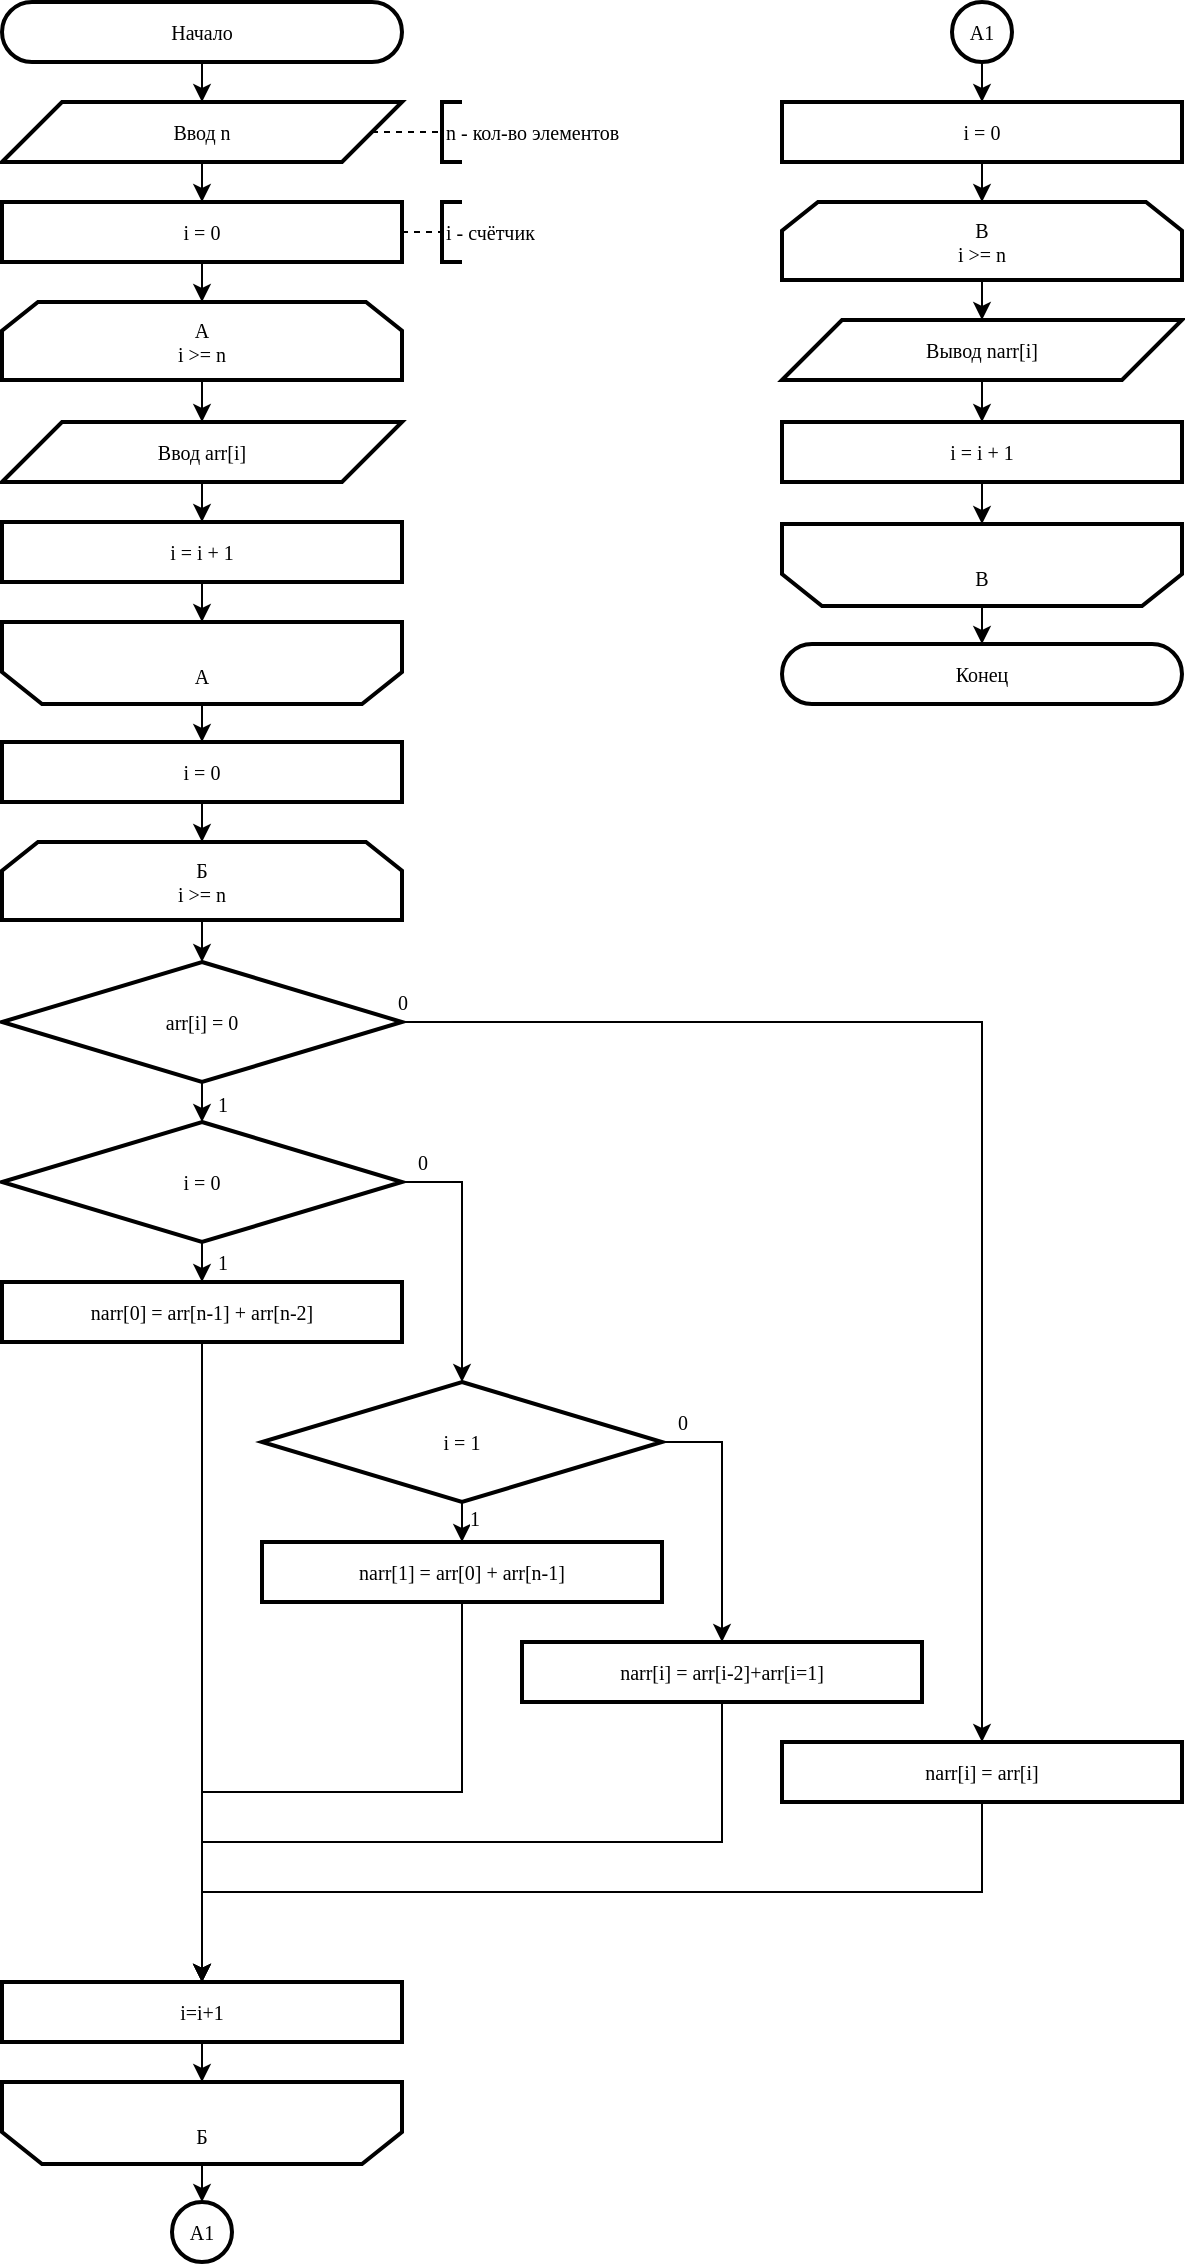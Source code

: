 <mxfile version="24.7.17" pages="10">
  <diagram name="13" id="y59V1HQlPg4isVTUX6yj">
    <mxGraphModel dx="1434" dy="836" grid="1" gridSize="10" guides="1" tooltips="1" connect="1" arrows="1" fold="1" page="1" pageScale="1" pageWidth="827" pageHeight="1169" math="0" shadow="0">
      <root>
        <mxCell id="0" />
        <mxCell id="1" parent="0" />
        <mxCell id="f2kKjeTjMtvJFFK6bC5a-5" style="edgeStyle=orthogonalEdgeStyle;rounded=0;orthogonalLoop=1;jettySize=auto;html=1;exitX=0.5;exitY=1;exitDx=0;exitDy=0;entryX=0.5;entryY=0;entryDx=0;entryDy=0;fontFamily=JetBrains Mono;fontSize=10;" parent="1" source="f2kKjeTjMtvJFFK6bC5a-1" target="f2kKjeTjMtvJFFK6bC5a-2" edge="1">
          <mxGeometry relative="1" as="geometry" />
        </mxCell>
        <mxCell id="f2kKjeTjMtvJFFK6bC5a-1" value="Начало" style="rounded=1;whiteSpace=wrap;html=1;arcSize=50;container=0;strokeWidth=2;fontFamily=JetBrains Mono;fontSize=10;" parent="1" vertex="1">
          <mxGeometry x="10" y="10" width="200" height="30" as="geometry" />
        </mxCell>
        <mxCell id="f2kKjeTjMtvJFFK6bC5a-8" style="edgeStyle=orthogonalEdgeStyle;rounded=0;orthogonalLoop=1;jettySize=auto;html=1;exitX=0.5;exitY=1;exitDx=0;exitDy=0;entryX=0.5;entryY=0;entryDx=0;entryDy=0;fontFamily=JetBrains Mono;fontSize=10;" parent="1" source="f2kKjeTjMtvJFFK6bC5a-2" target="f2kKjeTjMtvJFFK6bC5a-7" edge="1">
          <mxGeometry relative="1" as="geometry" />
        </mxCell>
        <mxCell id="f2kKjeTjMtvJFFK6bC5a-2" value="Ввод n" style="shape=parallelogram;perimeter=parallelogramPerimeter;whiteSpace=wrap;html=1;fixedSize=1;size=30;container=0;strokeWidth=2;fontFamily=JetBrains Mono;fontSize=10;" parent="1" vertex="1">
          <mxGeometry x="10" y="60" width="200" height="30" as="geometry" />
        </mxCell>
        <mxCell id="f2kKjeTjMtvJFFK6bC5a-3" value="n - кол-во элементов" style="strokeWidth=2;html=1;shape=mxgraph.flowchart.annotation_1;align=left;pointerEvents=1;fontFamily=JetBrains Mono;fontSize=10;" parent="1" vertex="1">
          <mxGeometry x="230" y="60" width="10" height="30" as="geometry" />
        </mxCell>
        <mxCell id="f2kKjeTjMtvJFFK6bC5a-4" style="edgeStyle=orthogonalEdgeStyle;rounded=0;orthogonalLoop=1;jettySize=auto;html=1;exitX=1;exitY=0.5;exitDx=0;exitDy=0;entryX=0;entryY=0.5;entryDx=0;entryDy=0;entryPerimeter=0;endArrow=none;endFill=0;dashed=1;fontFamily=JetBrains Mono;fontSize=10;" parent="1" source="f2kKjeTjMtvJFFK6bC5a-2" target="f2kKjeTjMtvJFFK6bC5a-3" edge="1">
          <mxGeometry relative="1" as="geometry" />
        </mxCell>
        <mxCell id="f2kKjeTjMtvJFFK6bC5a-6" value="i - счётчик" style="strokeWidth=2;html=1;shape=mxgraph.flowchart.annotation_1;align=left;pointerEvents=1;fontFamily=JetBrains Mono;fontSize=10;" parent="1" vertex="1">
          <mxGeometry x="230" y="110" width="10" height="30" as="geometry" />
        </mxCell>
        <mxCell id="f2kKjeTjMtvJFFK6bC5a-21" style="edgeStyle=orthogonalEdgeStyle;rounded=0;orthogonalLoop=1;jettySize=auto;html=1;exitX=0.5;exitY=1;exitDx=0;exitDy=0;entryX=0.5;entryY=0;entryDx=0;entryDy=0;fontSize=10;fontFamily=JetBrains Mono;" parent="1" source="f2kKjeTjMtvJFFK6bC5a-7" target="f2kKjeTjMtvJFFK6bC5a-13" edge="1">
          <mxGeometry relative="1" as="geometry" />
        </mxCell>
        <mxCell id="f2kKjeTjMtvJFFK6bC5a-7" value="i = 0" style="rounded=0;whiteSpace=wrap;html=1;strokeWidth=2;fontFamily=JetBrains Mono;fontSize=10;" parent="1" vertex="1">
          <mxGeometry x="10" y="110" width="200" height="30" as="geometry" />
        </mxCell>
        <mxCell id="f2kKjeTjMtvJFFK6bC5a-9" style="edgeStyle=orthogonalEdgeStyle;rounded=0;orthogonalLoop=1;jettySize=auto;html=1;exitX=1;exitY=0.5;exitDx=0;exitDy=0;entryX=0;entryY=0.5;entryDx=0;entryDy=0;entryPerimeter=0;endArrow=none;endFill=0;dashed=1;fontFamily=JetBrains Mono;fontSize=10;" parent="1" source="f2kKjeTjMtvJFFK6bC5a-7" target="f2kKjeTjMtvJFFK6bC5a-6" edge="1">
          <mxGeometry relative="1" as="geometry" />
        </mxCell>
        <mxCell id="f2kKjeTjMtvJFFK6bC5a-31" style="edgeStyle=orthogonalEdgeStyle;rounded=0;orthogonalLoop=1;jettySize=auto;html=1;exitX=0.5;exitY=0;exitDx=0;exitDy=0;entryX=0.5;entryY=0;entryDx=0;entryDy=0;fontSize=10;fontFamily=JetBrains Mono;" parent="1" source="f2kKjeTjMtvJFFK6bC5a-12" target="f2kKjeTjMtvJFFK6bC5a-29" edge="1">
          <mxGeometry relative="1" as="geometry" />
        </mxCell>
        <mxCell id="f2kKjeTjMtvJFFK6bC5a-12" value="&lt;div style=&quot;font-size: 10px;&quot;&gt;&lt;br style=&quot;font-size: 10px;&quot;&gt;&lt;/div&gt;&lt;div style=&quot;font-size: 10px;&quot;&gt;А&lt;/div&gt;" style="shape=loopLimit;whiteSpace=wrap;html=1;size=20;direction=west;strokeWidth=2;fontFamily=JetBrains Mono;fontSize=10;" parent="1" vertex="1">
          <mxGeometry x="10" y="320" width="200" height="41" as="geometry" />
        </mxCell>
        <mxCell id="f2kKjeTjMtvJFFK6bC5a-24" style="edgeStyle=orthogonalEdgeStyle;rounded=0;orthogonalLoop=1;jettySize=auto;html=1;exitX=0.5;exitY=1;exitDx=0;exitDy=0;entryX=0.5;entryY=0;entryDx=0;entryDy=0;fontSize=10;fontFamily=JetBrains Mono;" parent="1" source="f2kKjeTjMtvJFFK6bC5a-13" target="f2kKjeTjMtvJFFK6bC5a-22" edge="1">
          <mxGeometry relative="1" as="geometry" />
        </mxCell>
        <mxCell id="f2kKjeTjMtvJFFK6bC5a-13" value="&lt;div style=&quot;font-size: 10px;&quot;&gt;А&lt;/div&gt;&lt;div style=&quot;font-size: 10px;&quot;&gt;i &amp;gt;= n&lt;/div&gt;" style="shape=loopLimit;whiteSpace=wrap;html=1;size=18;direction=east;strokeWidth=2;fontFamily=JetBrains Mono;fontSize=10;" parent="1" vertex="1">
          <mxGeometry x="10" y="160" width="200" height="39" as="geometry" />
        </mxCell>
        <mxCell id="f2kKjeTjMtvJFFK6bC5a-25" style="edgeStyle=orthogonalEdgeStyle;rounded=0;orthogonalLoop=1;jettySize=auto;html=1;exitX=0.5;exitY=1;exitDx=0;exitDy=0;entryX=0.5;entryY=0;entryDx=0;entryDy=0;fontSize=10;fontFamily=JetBrains Mono;" parent="1" source="f2kKjeTjMtvJFFK6bC5a-22" target="f2kKjeTjMtvJFFK6bC5a-23" edge="1">
          <mxGeometry relative="1" as="geometry" />
        </mxCell>
        <mxCell id="f2kKjeTjMtvJFFK6bC5a-22" value="Ввод arr[i]" style="shape=parallelogram;perimeter=parallelogramPerimeter;whiteSpace=wrap;html=1;fixedSize=1;size=30;container=0;strokeWidth=2;fontFamily=JetBrains Mono;fontSize=10;" parent="1" vertex="1">
          <mxGeometry x="10" y="220" width="200" height="30" as="geometry" />
        </mxCell>
        <mxCell id="f2kKjeTjMtvJFFK6bC5a-26" style="edgeStyle=orthogonalEdgeStyle;rounded=0;orthogonalLoop=1;jettySize=auto;html=1;exitX=0.5;exitY=1;exitDx=0;exitDy=0;entryX=0.5;entryY=1;entryDx=0;entryDy=0;fontSize=10;fontFamily=JetBrains Mono;" parent="1" source="f2kKjeTjMtvJFFK6bC5a-23" target="f2kKjeTjMtvJFFK6bC5a-12" edge="1">
          <mxGeometry relative="1" as="geometry" />
        </mxCell>
        <mxCell id="f2kKjeTjMtvJFFK6bC5a-23" value="i = i + 1" style="rounded=0;whiteSpace=wrap;html=1;strokeWidth=2;fontFamily=JetBrains Mono;fontSize=10;" parent="1" vertex="1">
          <mxGeometry x="10" y="270" width="200" height="30" as="geometry" />
        </mxCell>
        <mxCell id="f2kKjeTjMtvJFFK6bC5a-63" style="edgeStyle=orthogonalEdgeStyle;rounded=0;orthogonalLoop=1;jettySize=auto;html=1;exitX=0.5;exitY=0;exitDx=0;exitDy=0;entryX=0.5;entryY=0;entryDx=0;entryDy=0;fontFamily=JetBrains Mono;fontSize=10;" parent="1" source="f2kKjeTjMtvJFFK6bC5a-27" target="f2kKjeTjMtvJFFK6bC5a-62" edge="1">
          <mxGeometry relative="1" as="geometry" />
        </mxCell>
        <mxCell id="f2kKjeTjMtvJFFK6bC5a-27" value="&lt;div style=&quot;font-size: 10px;&quot;&gt;&lt;br style=&quot;font-size: 10px;&quot;&gt;&lt;/div&gt;&lt;div style=&quot;font-size: 10px;&quot;&gt;Б&lt;/div&gt;" style="shape=loopLimit;whiteSpace=wrap;html=1;size=20;direction=west;strokeWidth=2;fontFamily=JetBrains Mono;fontSize=10;" parent="1" vertex="1">
          <mxGeometry x="10" y="1050" width="200" height="41" as="geometry" />
        </mxCell>
        <mxCell id="f2kKjeTjMtvJFFK6bC5a-42" style="edgeStyle=orthogonalEdgeStyle;rounded=0;orthogonalLoop=1;jettySize=auto;html=1;exitX=0.5;exitY=1;exitDx=0;exitDy=0;entryX=0.5;entryY=0;entryDx=0;entryDy=0;fontSize=10;fontFamily=JetBrains Mono;" parent="1" source="f2kKjeTjMtvJFFK6bC5a-28" target="f2kKjeTjMtvJFFK6bC5a-35" edge="1">
          <mxGeometry relative="1" as="geometry" />
        </mxCell>
        <mxCell id="f2kKjeTjMtvJFFK6bC5a-28" value="&lt;div style=&quot;font-size: 10px;&quot;&gt;Б&lt;/div&gt;&lt;div style=&quot;font-size: 10px;&quot;&gt;i &amp;gt;= n&lt;/div&gt;" style="shape=loopLimit;whiteSpace=wrap;html=1;size=18;direction=east;strokeWidth=2;fontFamily=JetBrains Mono;fontSize=10;" parent="1" vertex="1">
          <mxGeometry x="10" y="430" width="200" height="39" as="geometry" />
        </mxCell>
        <mxCell id="f2kKjeTjMtvJFFK6bC5a-32" style="edgeStyle=orthogonalEdgeStyle;rounded=0;orthogonalLoop=1;jettySize=auto;html=1;exitX=0.5;exitY=1;exitDx=0;exitDy=0;entryX=0.5;entryY=0;entryDx=0;entryDy=0;fontSize=10;fontFamily=JetBrains Mono;" parent="1" source="f2kKjeTjMtvJFFK6bC5a-29" target="f2kKjeTjMtvJFFK6bC5a-28" edge="1">
          <mxGeometry relative="1" as="geometry" />
        </mxCell>
        <mxCell id="f2kKjeTjMtvJFFK6bC5a-29" value="i = 0" style="rounded=0;whiteSpace=wrap;html=1;strokeWidth=2;fontFamily=JetBrains Mono;fontSize=10;" parent="1" vertex="1">
          <mxGeometry x="10" y="380" width="200" height="30" as="geometry" />
        </mxCell>
        <mxCell id="f2kKjeTjMtvJFFK6bC5a-34" style="edgeStyle=orthogonalEdgeStyle;rounded=0;orthogonalLoop=1;jettySize=auto;html=1;exitX=0.5;exitY=1;exitDx=0;exitDy=0;entryX=0.5;entryY=1;entryDx=0;entryDy=0;fontSize=10;fontFamily=JetBrains Mono;" parent="1" source="f2kKjeTjMtvJFFK6bC5a-33" target="f2kKjeTjMtvJFFK6bC5a-27" edge="1">
          <mxGeometry relative="1" as="geometry" />
        </mxCell>
        <mxCell id="f2kKjeTjMtvJFFK6bC5a-33" value="i=i+1" style="rounded=0;whiteSpace=wrap;html=1;strokeWidth=2;fontFamily=JetBrains Mono;fontSize=10;" parent="1" vertex="1">
          <mxGeometry x="10" y="1000" width="200" height="30" as="geometry" />
        </mxCell>
        <mxCell id="f2kKjeTjMtvJFFK6bC5a-37" style="edgeStyle=orthogonalEdgeStyle;rounded=0;orthogonalLoop=1;jettySize=auto;html=1;exitX=0.5;exitY=1;exitDx=0;exitDy=0;entryX=0.5;entryY=0;entryDx=0;entryDy=0;fontSize=10;fontFamily=JetBrains Mono;" parent="1" source="f2kKjeTjMtvJFFK6bC5a-35" target="f2kKjeTjMtvJFFK6bC5a-36" edge="1">
          <mxGeometry relative="1" as="geometry" />
        </mxCell>
        <mxCell id="f2kKjeTjMtvJFFK6bC5a-38" value="1" style="edgeLabel;html=1;align=center;verticalAlign=middle;resizable=0;points=[];fontFamily=JetBrains Mono;fontSize=10;" parent="f2kKjeTjMtvJFFK6bC5a-37" vertex="1" connectable="0">
          <mxGeometry x="-0.352" y="1" relative="1" as="geometry">
            <mxPoint x="9" y="4" as="offset" />
          </mxGeometry>
        </mxCell>
        <mxCell id="f2kKjeTjMtvJFFK6bC5a-47" style="edgeStyle=orthogonalEdgeStyle;rounded=0;orthogonalLoop=1;jettySize=auto;html=1;exitX=1;exitY=0.5;exitDx=0;exitDy=0;entryX=0.5;entryY=0;entryDx=0;entryDy=0;fontSize=10;fontFamily=JetBrains Mono;" parent="1" source="f2kKjeTjMtvJFFK6bC5a-35" target="f2kKjeTjMtvJFFK6bC5a-44" edge="1">
          <mxGeometry relative="1" as="geometry" />
        </mxCell>
        <mxCell id="f2kKjeTjMtvJFFK6bC5a-60" value="0" style="edgeLabel;html=1;align=center;verticalAlign=middle;resizable=0;points=[];fontFamily=JetBrains Mono;fontSize=10;" parent="f2kKjeTjMtvJFFK6bC5a-47" vertex="1" connectable="0">
          <mxGeometry x="-0.588" y="-4" relative="1" as="geometry">
            <mxPoint x="-134" y="-14" as="offset" />
          </mxGeometry>
        </mxCell>
        <mxCell id="f2kKjeTjMtvJFFK6bC5a-35" value="arr[i] = 0" style="rhombus;whiteSpace=wrap;html=1;strokeWidth=2;fontFamily=JetBrains Mono;fontSize=10;" parent="1" vertex="1">
          <mxGeometry x="10" y="490" width="200" height="60" as="geometry" />
        </mxCell>
        <mxCell id="f2kKjeTjMtvJFFK6bC5a-40" style="edgeStyle=orthogonalEdgeStyle;rounded=0;orthogonalLoop=1;jettySize=auto;html=1;exitX=0.5;exitY=1;exitDx=0;exitDy=0;entryX=0.5;entryY=0;entryDx=0;entryDy=0;fontSize=10;fontFamily=JetBrains Mono;" parent="1" source="f2kKjeTjMtvJFFK6bC5a-36" target="f2kKjeTjMtvJFFK6bC5a-39" edge="1">
          <mxGeometry relative="1" as="geometry" />
        </mxCell>
        <mxCell id="f2kKjeTjMtvJFFK6bC5a-41" value="1" style="edgeLabel;html=1;align=center;verticalAlign=middle;resizable=0;points=[];fontFamily=JetBrains Mono;fontSize=10;" parent="f2kKjeTjMtvJFFK6bC5a-40" vertex="1" connectable="0">
          <mxGeometry x="-0.45" relative="1" as="geometry">
            <mxPoint x="10" y="4" as="offset" />
          </mxGeometry>
        </mxCell>
        <mxCell id="f2kKjeTjMtvJFFK6bC5a-49" style="edgeStyle=orthogonalEdgeStyle;rounded=0;orthogonalLoop=1;jettySize=auto;html=1;exitX=1;exitY=0.5;exitDx=0;exitDy=0;entryX=0.5;entryY=0;entryDx=0;entryDy=0;fontSize=10;fontFamily=JetBrains Mono;" parent="1" source="f2kKjeTjMtvJFFK6bC5a-36" target="f2kKjeTjMtvJFFK6bC5a-48" edge="1">
          <mxGeometry relative="1" as="geometry" />
        </mxCell>
        <mxCell id="f2kKjeTjMtvJFFK6bC5a-59" value="0" style="edgeLabel;html=1;align=center;verticalAlign=middle;resizable=0;points=[];fontFamily=JetBrains Mono;fontSize=10;" parent="f2kKjeTjMtvJFFK6bC5a-49" vertex="1" connectable="0">
          <mxGeometry x="-0.804" relative="1" as="geometry">
            <mxPoint x="-3" y="-10" as="offset" />
          </mxGeometry>
        </mxCell>
        <mxCell id="f2kKjeTjMtvJFFK6bC5a-36" value="i = 0" style="rhombus;whiteSpace=wrap;html=1;strokeWidth=2;fontFamily=JetBrains Mono;fontSize=10;" parent="1" vertex="1">
          <mxGeometry x="10" y="570" width="200" height="60" as="geometry" />
        </mxCell>
        <mxCell id="f2kKjeTjMtvJFFK6bC5a-55" style="edgeStyle=orthogonalEdgeStyle;rounded=0;orthogonalLoop=1;jettySize=auto;html=1;exitX=0.5;exitY=1;exitDx=0;exitDy=0;entryX=0.5;entryY=0;entryDx=0;entryDy=0;fontFamily=JetBrains Mono;fontSize=10;" parent="1" source="f2kKjeTjMtvJFFK6bC5a-39" target="f2kKjeTjMtvJFFK6bC5a-33" edge="1">
          <mxGeometry relative="1" as="geometry" />
        </mxCell>
        <mxCell id="f2kKjeTjMtvJFFK6bC5a-39" value="narr[0] = arr[n-1] + arr[n-2]" style="rounded=0;whiteSpace=wrap;html=1;strokeWidth=2;fontFamily=JetBrains Mono;fontSize=10;" parent="1" vertex="1">
          <mxGeometry x="10" y="650" width="200" height="30" as="geometry" />
        </mxCell>
        <mxCell id="f2kKjeTjMtvJFFK6bC5a-58" style="edgeStyle=orthogonalEdgeStyle;rounded=0;orthogonalLoop=1;jettySize=auto;html=1;exitX=0.5;exitY=1;exitDx=0;exitDy=0;entryX=0.5;entryY=0;entryDx=0;entryDy=0;fontFamily=JetBrains Mono;fontSize=10;" parent="1" source="f2kKjeTjMtvJFFK6bC5a-44" target="f2kKjeTjMtvJFFK6bC5a-33" edge="1">
          <mxGeometry relative="1" as="geometry" />
        </mxCell>
        <mxCell id="f2kKjeTjMtvJFFK6bC5a-44" value="narr[i] = arr[i]" style="rounded=0;whiteSpace=wrap;html=1;strokeWidth=2;fontFamily=JetBrains Mono;fontSize=10;" parent="1" vertex="1">
          <mxGeometry x="400" y="880" width="200" height="30" as="geometry" />
        </mxCell>
        <mxCell id="f2kKjeTjMtvJFFK6bC5a-51" style="edgeStyle=orthogonalEdgeStyle;rounded=0;orthogonalLoop=1;jettySize=auto;html=1;exitX=0.5;exitY=1;exitDx=0;exitDy=0;entryX=0.5;entryY=0;entryDx=0;entryDy=0;fontFamily=JetBrains Mono;fontSize=10;" parent="1" source="f2kKjeTjMtvJFFK6bC5a-48" target="f2kKjeTjMtvJFFK6bC5a-50" edge="1">
          <mxGeometry relative="1" as="geometry" />
        </mxCell>
        <mxCell id="f2kKjeTjMtvJFFK6bC5a-52" value="1" style="edgeLabel;html=1;align=center;verticalAlign=middle;resizable=0;points=[];fontFamily=JetBrains Mono;fontSize=10;" parent="f2kKjeTjMtvJFFK6bC5a-51" vertex="1" connectable="0">
          <mxGeometry x="-0.2" y="2" relative="1" as="geometry">
            <mxPoint x="4" as="offset" />
          </mxGeometry>
        </mxCell>
        <mxCell id="f2kKjeTjMtvJFFK6bC5a-54" style="edgeStyle=orthogonalEdgeStyle;rounded=0;orthogonalLoop=1;jettySize=auto;html=1;exitX=1;exitY=0.5;exitDx=0;exitDy=0;entryX=0.5;entryY=0;entryDx=0;entryDy=0;fontFamily=JetBrains Mono;fontSize=10;" parent="1" source="f2kKjeTjMtvJFFK6bC5a-48" target="f2kKjeTjMtvJFFK6bC5a-53" edge="1">
          <mxGeometry relative="1" as="geometry" />
        </mxCell>
        <mxCell id="f2kKjeTjMtvJFFK6bC5a-61" value="0" style="edgeLabel;html=1;align=center;verticalAlign=middle;resizable=0;points=[];fontFamily=JetBrains Mono;fontSize=10;" parent="f2kKjeTjMtvJFFK6bC5a-54" vertex="1" connectable="0">
          <mxGeometry x="-0.735" y="1" relative="1" as="geometry">
            <mxPoint x="-7" y="-9" as="offset" />
          </mxGeometry>
        </mxCell>
        <mxCell id="f2kKjeTjMtvJFFK6bC5a-48" value="&lt;font style=&quot;font-size: 10px;&quot;&gt;i = 1&lt;/font&gt;" style="rhombus;whiteSpace=wrap;html=1;strokeWidth=2;fontFamily=JetBrains Mono;fontSize=10;" parent="1" vertex="1">
          <mxGeometry x="140" y="700" width="200" height="60" as="geometry" />
        </mxCell>
        <mxCell id="f2kKjeTjMtvJFFK6bC5a-56" style="edgeStyle=orthogonalEdgeStyle;rounded=0;orthogonalLoop=1;jettySize=auto;html=1;exitX=0.5;exitY=1;exitDx=0;exitDy=0;entryX=0.5;entryY=0;entryDx=0;entryDy=0;fontFamily=JetBrains Mono;fontSize=10;" parent="1" source="f2kKjeTjMtvJFFK6bC5a-50" target="f2kKjeTjMtvJFFK6bC5a-33" edge="1">
          <mxGeometry relative="1" as="geometry" />
        </mxCell>
        <mxCell id="f2kKjeTjMtvJFFK6bC5a-50" value="narr[1] = arr[0] + arr[n-1]" style="rounded=0;whiteSpace=wrap;html=1;strokeWidth=2;fontFamily=JetBrains Mono;fontSize=10;" parent="1" vertex="1">
          <mxGeometry x="140" y="780" width="200" height="30" as="geometry" />
        </mxCell>
        <mxCell id="f2kKjeTjMtvJFFK6bC5a-57" style="edgeStyle=orthogonalEdgeStyle;rounded=0;orthogonalLoop=1;jettySize=auto;html=1;exitX=0.5;exitY=1;exitDx=0;exitDy=0;entryX=0.5;entryY=0;entryDx=0;entryDy=0;fontFamily=JetBrains Mono;fontSize=10;" parent="1" source="f2kKjeTjMtvJFFK6bC5a-53" target="f2kKjeTjMtvJFFK6bC5a-33" edge="1">
          <mxGeometry relative="1" as="geometry" />
        </mxCell>
        <mxCell id="f2kKjeTjMtvJFFK6bC5a-53" value="narr[i] = arr[i-2]+arr[i=1]" style="rounded=0;whiteSpace=wrap;html=1;strokeWidth=2;fontFamily=JetBrains Mono;fontSize=10;" parent="1" vertex="1">
          <mxGeometry x="270" y="830" width="200" height="30" as="geometry" />
        </mxCell>
        <mxCell id="f2kKjeTjMtvJFFK6bC5a-62" value="&lt;font style=&quot;font-size: 10px;&quot;&gt;A1&lt;/font&gt;" style="ellipse;whiteSpace=wrap;html=1;aspect=fixed;strokeWidth=2;fontFamily=JetBrains Mono;fontSize=10;" parent="1" vertex="1">
          <mxGeometry x="95" y="1110" width="30" height="30" as="geometry" />
        </mxCell>
        <mxCell id="f2kKjeTjMtvJFFK6bC5a-68" style="edgeStyle=orthogonalEdgeStyle;rounded=0;orthogonalLoop=1;jettySize=auto;html=1;exitX=0.5;exitY=1;exitDx=0;exitDy=0;entryX=0.5;entryY=0;entryDx=0;entryDy=0;fontFamily=JetBrains Mono;fontSize=10;" parent="1" source="f2kKjeTjMtvJFFK6bC5a-64" target="f2kKjeTjMtvJFFK6bC5a-67" edge="1">
          <mxGeometry relative="1" as="geometry" />
        </mxCell>
        <mxCell id="f2kKjeTjMtvJFFK6bC5a-64" value="&lt;font style=&quot;font-size: 10px;&quot;&gt;A1&lt;/font&gt;" style="ellipse;whiteSpace=wrap;html=1;aspect=fixed;strokeWidth=2;fontFamily=JetBrains Mono;fontSize=10;" parent="1" vertex="1">
          <mxGeometry x="485" y="10" width="30" height="30" as="geometry" />
        </mxCell>
        <mxCell id="f2kKjeTjMtvJFFK6bC5a-77" style="edgeStyle=orthogonalEdgeStyle;rounded=0;orthogonalLoop=1;jettySize=auto;html=1;exitX=0.5;exitY=0;exitDx=0;exitDy=0;entryX=0.5;entryY=0;entryDx=0;entryDy=0;fontFamily=JetBrains Mono;fontSize=10;" parent="1" source="f2kKjeTjMtvJFFK6bC5a-65" target="f2kKjeTjMtvJFFK6bC5a-76" edge="1">
          <mxGeometry relative="1" as="geometry" />
        </mxCell>
        <mxCell id="f2kKjeTjMtvJFFK6bC5a-65" value="&lt;div style=&quot;font-size: 10px;&quot;&gt;&lt;br style=&quot;font-size: 10px;&quot;&gt;&lt;/div&gt;&lt;div style=&quot;font-size: 10px;&quot;&gt;В&lt;/div&gt;" style="shape=loopLimit;whiteSpace=wrap;html=1;size=20;direction=west;strokeWidth=2;fontFamily=JetBrains Mono;fontSize=10;" parent="1" vertex="1">
          <mxGeometry x="400" y="271" width="200" height="41" as="geometry" />
        </mxCell>
        <mxCell id="f2kKjeTjMtvJFFK6bC5a-73" style="edgeStyle=orthogonalEdgeStyle;rounded=0;orthogonalLoop=1;jettySize=auto;html=1;exitX=0.5;exitY=1;exitDx=0;exitDy=0;entryX=0.5;entryY=0;entryDx=0;entryDy=0;fontFamily=JetBrains Mono;fontSize=10;" parent="1" source="f2kKjeTjMtvJFFK6bC5a-66" target="f2kKjeTjMtvJFFK6bC5a-72" edge="1">
          <mxGeometry relative="1" as="geometry" />
        </mxCell>
        <mxCell id="f2kKjeTjMtvJFFK6bC5a-66" value="&lt;div style=&quot;font-size: 10px;&quot;&gt;В&lt;/div&gt;&lt;div style=&quot;font-size: 10px;&quot;&gt;&lt;span style=&quot;font-size: 10px;&quot;&gt;i &amp;gt;= n&lt;/span&gt;&lt;br style=&quot;font-size: 10px;&quot;&gt;&lt;/div&gt;" style="shape=loopLimit;whiteSpace=wrap;html=1;size=18;direction=east;strokeWidth=2;fontFamily=JetBrains Mono;fontSize=10;" parent="1" vertex="1">
          <mxGeometry x="400" y="110" width="200" height="39" as="geometry" />
        </mxCell>
        <mxCell id="f2kKjeTjMtvJFFK6bC5a-69" style="edgeStyle=orthogonalEdgeStyle;rounded=0;orthogonalLoop=1;jettySize=auto;html=1;exitX=0.5;exitY=1;exitDx=0;exitDy=0;entryX=0.5;entryY=0;entryDx=0;entryDy=0;fontFamily=JetBrains Mono;fontSize=10;" parent="1" source="f2kKjeTjMtvJFFK6bC5a-67" target="f2kKjeTjMtvJFFK6bC5a-66" edge="1">
          <mxGeometry relative="1" as="geometry" />
        </mxCell>
        <mxCell id="f2kKjeTjMtvJFFK6bC5a-67" value="i = 0" style="rounded=0;whiteSpace=wrap;html=1;strokeWidth=2;fontFamily=JetBrains Mono;fontSize=10;" parent="1" vertex="1">
          <mxGeometry x="400" y="60" width="200" height="30" as="geometry" />
        </mxCell>
        <mxCell id="f2kKjeTjMtvJFFK6bC5a-71" style="edgeStyle=orthogonalEdgeStyle;rounded=0;orthogonalLoop=1;jettySize=auto;html=1;exitX=0.5;exitY=1;exitDx=0;exitDy=0;entryX=0.5;entryY=1;entryDx=0;entryDy=0;fontFamily=JetBrains Mono;fontSize=10;" parent="1" source="f2kKjeTjMtvJFFK6bC5a-70" target="f2kKjeTjMtvJFFK6bC5a-65" edge="1">
          <mxGeometry relative="1" as="geometry" />
        </mxCell>
        <mxCell id="f2kKjeTjMtvJFFK6bC5a-70" value="i = i + 1" style="rounded=0;whiteSpace=wrap;html=1;strokeWidth=2;fontFamily=JetBrains Mono;fontSize=10;" parent="1" vertex="1">
          <mxGeometry x="400" y="220" width="200" height="30" as="geometry" />
        </mxCell>
        <mxCell id="f2kKjeTjMtvJFFK6bC5a-74" style="edgeStyle=orthogonalEdgeStyle;rounded=0;orthogonalLoop=1;jettySize=auto;html=1;exitX=0.5;exitY=1;exitDx=0;exitDy=0;entryX=0.5;entryY=0;entryDx=0;entryDy=0;fontFamily=JetBrains Mono;fontSize=10;" parent="1" source="f2kKjeTjMtvJFFK6bC5a-72" target="f2kKjeTjMtvJFFK6bC5a-70" edge="1">
          <mxGeometry relative="1" as="geometry" />
        </mxCell>
        <mxCell id="f2kKjeTjMtvJFFK6bC5a-72" value="Вывод narr[i]" style="shape=parallelogram;perimeter=parallelogramPerimeter;whiteSpace=wrap;html=1;fixedSize=1;size=30;container=0;strokeWidth=2;fontFamily=JetBrains Mono;fontSize=10;" parent="1" vertex="1">
          <mxGeometry x="400" y="169" width="200" height="30" as="geometry" />
        </mxCell>
        <mxCell id="f2kKjeTjMtvJFFK6bC5a-76" value="Конец" style="rounded=1;whiteSpace=wrap;html=1;arcSize=50;container=0;strokeWidth=2;fontFamily=JetBrains Mono;fontSize=10;" parent="1" vertex="1">
          <mxGeometry x="400" y="331" width="200" height="30" as="geometry" />
        </mxCell>
      </root>
    </mxGraphModel>
  </diagram>
  <diagram id="y5gYdADrStuWBixT9PHJ" name="14">
    <mxGraphModel dx="1434" dy="836" grid="1" gridSize="10" guides="1" tooltips="1" connect="1" arrows="1" fold="1" page="1" pageScale="1" pageWidth="827" pageHeight="1169" math="0" shadow="0">
      <root>
        <mxCell id="0" />
        <mxCell id="1" parent="0" />
        <mxCell id="_cCR4_YlH0TKeHnu6PQw-21" style="edgeStyle=orthogonalEdgeStyle;rounded=0;orthogonalLoop=1;jettySize=auto;html=1;exitX=0.5;exitY=1;exitDx=0;exitDy=0;entryX=0.5;entryY=0;entryDx=0;entryDy=0;fontSize=10;fontFamily=JetBrains Mono;" edge="1" parent="1" source="_cCR4_YlH0TKeHnu6PQw-4" target="_cCR4_YlH0TKeHnu6PQw-6">
          <mxGeometry relative="1" as="geometry" />
        </mxCell>
        <mxCell id="_cCR4_YlH0TKeHnu6PQw-4" value="Начало" style="rounded=1;whiteSpace=wrap;html=1;arcSize=50;container=0;strokeWidth=2;fontFamily=JetBrains Mono;fontSize=10;" vertex="1" parent="1">
          <mxGeometry x="10" y="10" width="200" height="30" as="geometry" />
        </mxCell>
        <mxCell id="_cCR4_YlH0TKeHnu6PQw-22" style="edgeStyle=orthogonalEdgeStyle;rounded=0;orthogonalLoop=1;jettySize=auto;html=1;exitX=0.5;exitY=1;exitDx=0;exitDy=0;entryX=0.5;entryY=0;entryDx=0;entryDy=0;fontSize=10;fontFamily=JetBrains Mono;" edge="1" parent="1" source="_cCR4_YlH0TKeHnu6PQw-6" target="_cCR4_YlH0TKeHnu6PQw-14">
          <mxGeometry relative="1" as="geometry" />
        </mxCell>
        <mxCell id="_cCR4_YlH0TKeHnu6PQw-6" value="Ввод n" style="shape=parallelogram;perimeter=parallelogramPerimeter;whiteSpace=wrap;html=1;fixedSize=1;size=30;container=0;strokeWidth=2;fontFamily=JetBrains Mono;fontSize=10;" vertex="1" parent="1">
          <mxGeometry x="10" y="60" width="200" height="30" as="geometry" />
        </mxCell>
        <mxCell id="_cCR4_YlH0TKeHnu6PQw-32" style="edgeStyle=orthogonalEdgeStyle;rounded=0;orthogonalLoop=1;jettySize=auto;html=1;exitX=0.5;exitY=0;exitDx=0;exitDy=0;entryX=0.5;entryY=0;entryDx=0;entryDy=0;fontSize=10;fontFamily=JetBrains Mono;" edge="1" parent="1" source="_cCR4_YlH0TKeHnu6PQw-8" target="_cCR4_YlH0TKeHnu6PQw-27">
          <mxGeometry relative="1" as="geometry" />
        </mxCell>
        <mxCell id="_cCR4_YlH0TKeHnu6PQw-8" value="&lt;div style=&quot;font-size: 10px;&quot;&gt;&lt;br style=&quot;font-size: 10px;&quot;&gt;&lt;/div&gt;&lt;div style=&quot;font-size: 10px;&quot;&gt;A&lt;/div&gt;" style="shape=loopLimit;whiteSpace=wrap;html=1;size=20;direction=west;strokeWidth=2;fontFamily=JetBrains Mono;fontSize=10;" vertex="1" parent="1">
          <mxGeometry x="10" y="320" width="200" height="41" as="geometry" />
        </mxCell>
        <mxCell id="_cCR4_YlH0TKeHnu6PQw-24" style="edgeStyle=orthogonalEdgeStyle;rounded=0;orthogonalLoop=1;jettySize=auto;html=1;exitX=0.5;exitY=1;exitDx=0;exitDy=0;entryX=0.5;entryY=0;entryDx=0;entryDy=0;fontSize=10;fontFamily=JetBrains Mono;" edge="1" parent="1" source="_cCR4_YlH0TKeHnu6PQw-9" target="_cCR4_YlH0TKeHnu6PQw-20">
          <mxGeometry relative="1" as="geometry" />
        </mxCell>
        <mxCell id="_cCR4_YlH0TKeHnu6PQw-9" value="&lt;div style=&quot;font-size: 10px;&quot;&gt;A&lt;/div&gt;&lt;div style=&quot;font-size: 10px;&quot;&gt;i &amp;gt;= n&lt;/div&gt;" style="shape=loopLimit;whiteSpace=wrap;html=1;size=18;direction=east;strokeWidth=2;fontFamily=JetBrains Mono;fontSize=10;" vertex="1" parent="1">
          <mxGeometry x="10" y="160" width="200" height="39" as="geometry" />
        </mxCell>
        <mxCell id="_cCR4_YlH0TKeHnu6PQw-23" style="edgeStyle=orthogonalEdgeStyle;rounded=0;orthogonalLoop=1;jettySize=auto;html=1;exitX=0.5;exitY=1;exitDx=0;exitDy=0;entryX=0.5;entryY=0;entryDx=0;entryDy=0;fontSize=10;fontFamily=JetBrains Mono;" edge="1" parent="1" source="_cCR4_YlH0TKeHnu6PQw-14" target="_cCR4_YlH0TKeHnu6PQw-9">
          <mxGeometry relative="1" as="geometry" />
        </mxCell>
        <mxCell id="_cCR4_YlH0TKeHnu6PQw-14" value="i = 0" style="rounded=0;whiteSpace=wrap;html=1;strokeWidth=2;fontFamily=JetBrains Mono;fontSize=10;" vertex="1" parent="1">
          <mxGeometry x="10" y="110" width="200" height="30" as="geometry" />
        </mxCell>
        <mxCell id="_cCR4_YlH0TKeHnu6PQw-15" value="n - кол-во элементов" style="strokeWidth=2;html=1;shape=mxgraph.flowchart.annotation_1;align=left;pointerEvents=1;fontFamily=JetBrains Mono;fontSize=10;" vertex="1" parent="1">
          <mxGeometry x="250" y="60" width="10" height="30" as="geometry" />
        </mxCell>
        <mxCell id="_cCR4_YlH0TKeHnu6PQw-16" style="edgeStyle=orthogonalEdgeStyle;rounded=0;orthogonalLoop=1;jettySize=auto;html=1;exitX=1;exitY=0.5;exitDx=0;exitDy=0;entryX=0;entryY=0.5;entryDx=0;entryDy=0;entryPerimeter=0;endArrow=none;endFill=0;dashed=1;fontSize=10;fontFamily=JetBrains Mono;" edge="1" parent="1" source="_cCR4_YlH0TKeHnu6PQw-6" target="_cCR4_YlH0TKeHnu6PQw-15">
          <mxGeometry relative="1" as="geometry" />
        </mxCell>
        <mxCell id="_cCR4_YlH0TKeHnu6PQw-17" value="i - счётчик цикла А" style="strokeWidth=2;html=1;shape=mxgraph.flowchart.annotation_1;align=left;pointerEvents=1;fontFamily=JetBrains Mono;fontSize=10;" vertex="1" parent="1">
          <mxGeometry x="250" y="110" width="10" height="30" as="geometry" />
        </mxCell>
        <mxCell id="_cCR4_YlH0TKeHnu6PQw-18" style="edgeStyle=none;rounded=0;orthogonalLoop=1;jettySize=auto;html=1;exitX=1;exitY=0.5;exitDx=0;exitDy=0;entryX=0;entryY=0.5;entryDx=0;entryDy=0;entryPerimeter=0;endArrow=none;endFill=0;dashed=1;fontSize=10;fontFamily=JetBrains Mono;" edge="1" parent="1" source="_cCR4_YlH0TKeHnu6PQw-14" target="_cCR4_YlH0TKeHnu6PQw-17">
          <mxGeometry relative="1" as="geometry" />
        </mxCell>
        <mxCell id="_cCR4_YlH0TKeHnu6PQw-26" style="edgeStyle=orthogonalEdgeStyle;rounded=0;orthogonalLoop=1;jettySize=auto;html=1;exitX=0.5;exitY=1;exitDx=0;exitDy=0;entryX=0.5;entryY=1;entryDx=0;entryDy=0;fontSize=10;fontFamily=JetBrains Mono;" edge="1" parent="1" source="_cCR4_YlH0TKeHnu6PQw-19" target="_cCR4_YlH0TKeHnu6PQw-8">
          <mxGeometry relative="1" as="geometry" />
        </mxCell>
        <mxCell id="_cCR4_YlH0TKeHnu6PQw-19" value="i = i + 1" style="rounded=0;whiteSpace=wrap;html=1;strokeWidth=2;fontFamily=JetBrains Mono;fontSize=10;" vertex="1" parent="1">
          <mxGeometry x="10" y="270" width="200" height="30" as="geometry" />
        </mxCell>
        <mxCell id="_cCR4_YlH0TKeHnu6PQw-25" style="edgeStyle=orthogonalEdgeStyle;rounded=0;orthogonalLoop=1;jettySize=auto;html=1;exitX=0.5;exitY=1;exitDx=0;exitDy=0;entryX=0.5;entryY=0;entryDx=0;entryDy=0;fontSize=10;fontFamily=JetBrains Mono;" edge="1" parent="1" source="_cCR4_YlH0TKeHnu6PQw-20" target="_cCR4_YlH0TKeHnu6PQw-19">
          <mxGeometry relative="1" as="geometry" />
        </mxCell>
        <mxCell id="_cCR4_YlH0TKeHnu6PQw-20" value="Ввод arr[i]" style="shape=parallelogram;perimeter=parallelogramPerimeter;whiteSpace=wrap;html=1;fixedSize=1;size=30;container=0;strokeWidth=2;fontFamily=JetBrains Mono;fontSize=10;" vertex="1" parent="1">
          <mxGeometry x="10" y="220" width="200" height="30" as="geometry" />
        </mxCell>
        <mxCell id="_cCR4_YlH0TKeHnu6PQw-33" style="edgeStyle=orthogonalEdgeStyle;rounded=0;orthogonalLoop=1;jettySize=auto;html=1;exitX=0.5;exitY=1;exitDx=0;exitDy=0;entryX=0.5;entryY=0;entryDx=0;entryDy=0;fontSize=10;fontFamily=JetBrains Mono;" edge="1" parent="1" source="_cCR4_YlH0TKeHnu6PQw-27" target="_cCR4_YlH0TKeHnu6PQw-28">
          <mxGeometry relative="1" as="geometry" />
        </mxCell>
        <mxCell id="_cCR4_YlH0TKeHnu6PQw-27" value="j = 1" style="rounded=0;whiteSpace=wrap;html=1;strokeWidth=2;fontFamily=JetBrains Mono;fontSize=10;" vertex="1" parent="1">
          <mxGeometry x="10" y="380" width="200" height="30" as="geometry" />
        </mxCell>
        <mxCell id="_cCR4_YlH0TKeHnu6PQw-34" style="edgeStyle=orthogonalEdgeStyle;rounded=0;orthogonalLoop=1;jettySize=auto;html=1;exitX=0.5;exitY=1;exitDx=0;exitDy=0;entryX=0.5;entryY=0;entryDx=0;entryDy=0;fontSize=10;fontFamily=JetBrains Mono;" edge="1" parent="1" source="_cCR4_YlH0TKeHnu6PQw-28" target="_cCR4_YlH0TKeHnu6PQw-29">
          <mxGeometry relative="1" as="geometry" />
        </mxCell>
        <mxCell id="_cCR4_YlH0TKeHnu6PQw-28" value="flag = 1&lt;div style=&quot;font-size: 10px;&quot;&gt;nneg = 1&lt;/div&gt;" style="rounded=0;whiteSpace=wrap;html=1;strokeWidth=2;fontFamily=JetBrains Mono;fontSize=10;" vertex="1" parent="1">
          <mxGeometry x="10" y="430" width="200" height="40" as="geometry" />
        </mxCell>
        <mxCell id="_cCR4_YlH0TKeHnu6PQw-35" style="edgeStyle=orthogonalEdgeStyle;rounded=0;orthogonalLoop=1;jettySize=auto;html=1;exitX=0.5;exitY=1;exitDx=0;exitDy=0;entryX=0.5;entryY=0;entryDx=0;entryDy=0;fontSize=10;fontFamily=JetBrains Mono;" edge="1" parent="1" source="_cCR4_YlH0TKeHnu6PQw-29" target="_cCR4_YlH0TKeHnu6PQw-30">
          <mxGeometry relative="1" as="geometry" />
        </mxCell>
        <mxCell id="_cCR4_YlH0TKeHnu6PQw-29" value="prev = arr[0]" style="rounded=0;whiteSpace=wrap;html=1;strokeWidth=2;fontFamily=JetBrains Mono;fontSize=10;" vertex="1" parent="1">
          <mxGeometry x="10" y="490" width="200" height="30" as="geometry" />
        </mxCell>
        <mxCell id="_cCR4_YlH0TKeHnu6PQw-36" style="edgeStyle=orthogonalEdgeStyle;rounded=0;orthogonalLoop=1;jettySize=auto;html=1;exitX=0.5;exitY=1;exitDx=0;exitDy=0;entryX=0.5;entryY=0;entryDx=0;entryDy=0;fontSize=10;fontFamily=JetBrains Mono;" edge="1" parent="1" source="_cCR4_YlH0TKeHnu6PQw-30" target="_cCR4_YlH0TKeHnu6PQw-31">
          <mxGeometry relative="1" as="geometry" />
        </mxCell>
        <mxCell id="_cCR4_YlH0TKeHnu6PQw-37" value="1" style="edgeLabel;html=1;align=center;verticalAlign=middle;resizable=0;points=[];fontFamily=JetBrains Mono;fontSize=10;" vertex="1" connectable="0" parent="_cCR4_YlH0TKeHnu6PQw-36">
          <mxGeometry x="-0.286" relative="1" as="geometry">
            <mxPoint x="10" as="offset" />
          </mxGeometry>
        </mxCell>
        <mxCell id="7TRnRH2afvT816w-54ic-4" style="edgeStyle=orthogonalEdgeStyle;rounded=0;orthogonalLoop=1;jettySize=auto;html=1;exitX=1;exitY=0.5;exitDx=0;exitDy=0;entryX=0.5;entryY=0;entryDx=0;entryDy=0;fontSize=10;fontFamily=JetBrains Mono;" edge="1" parent="1" source="_cCR4_YlH0TKeHnu6PQw-30" target="7TRnRH2afvT816w-54ic-28">
          <mxGeometry relative="1" as="geometry">
            <mxPoint x="110" y="690" as="targetPoint" />
            <Array as="points">
              <mxPoint x="230" y="570" />
              <mxPoint x="230" y="670" />
              <mxPoint x="110" y="670" />
            </Array>
          </mxGeometry>
        </mxCell>
        <mxCell id="7TRnRH2afvT816w-54ic-6" value="0" style="edgeLabel;html=1;align=center;verticalAlign=middle;resizable=0;points=[];fontFamily=JetBrains Mono;fontSize=10;" vertex="1" connectable="0" parent="7TRnRH2afvT816w-54ic-4">
          <mxGeometry x="-0.905" y="-1" relative="1" as="geometry">
            <mxPoint x="-12" y="-11" as="offset" />
          </mxGeometry>
        </mxCell>
        <mxCell id="_cCR4_YlH0TKeHnu6PQw-30" value="arr[0] &amp;lt; 0" style="rhombus;whiteSpace=wrap;html=1;strokeWidth=2;fontFamily=JetBrains Mono;fontSize=10;" vertex="1" parent="1">
          <mxGeometry x="10" y="540" width="200" height="60" as="geometry" />
        </mxCell>
        <mxCell id="7TRnRH2afvT816w-54ic-5" style="edgeStyle=orthogonalEdgeStyle;rounded=0;orthogonalLoop=1;jettySize=auto;html=1;exitX=0.5;exitY=1;exitDx=0;exitDy=0;entryX=0.5;entryY=0;entryDx=0;entryDy=0;fontSize=10;fontFamily=JetBrains Mono;" edge="1" parent="1" source="_cCR4_YlH0TKeHnu6PQw-31" target="7TRnRH2afvT816w-54ic-28">
          <mxGeometry relative="1" as="geometry">
            <mxPoint x="110" y="690" as="targetPoint" />
          </mxGeometry>
        </mxCell>
        <mxCell id="_cCR4_YlH0TKeHnu6PQw-31" value="nneg = 0" style="rounded=0;whiteSpace=wrap;html=1;strokeWidth=2;fontFamily=JetBrains Mono;fontSize=10;" vertex="1" parent="1">
          <mxGeometry x="10" y="620" width="200" height="30" as="geometry" />
        </mxCell>
        <mxCell id="7TRnRH2afvT816w-54ic-28" value="&lt;font style=&quot;font-size: 10px;&quot;&gt;A1&lt;/font&gt;" style="ellipse;whiteSpace=wrap;html=1;aspect=fixed;strokeWidth=2;fontFamily=JetBrains Mono;fontSize=10;" vertex="1" parent="1">
          <mxGeometry x="95" y="690" width="30" height="30" as="geometry" />
        </mxCell>
        <mxCell id="7TRnRH2afvT816w-54ic-54" style="edgeStyle=orthogonalEdgeStyle;rounded=0;orthogonalLoop=1;jettySize=auto;html=1;exitX=0.5;exitY=1;exitDx=0;exitDy=0;entryX=0.5;entryY=0;entryDx=0;entryDy=0;fontFamily=JetBrains Mono;fontSize=10;" edge="1" parent="1" source="7TRnRH2afvT816w-54ic-29" target="7TRnRH2afvT816w-54ic-34">
          <mxGeometry relative="1" as="geometry" />
        </mxCell>
        <mxCell id="7TRnRH2afvT816w-54ic-29" value="&lt;font style=&quot;font-size: 10px;&quot;&gt;A1&lt;/font&gt;" style="ellipse;whiteSpace=wrap;html=1;aspect=fixed;strokeWidth=2;fontFamily=JetBrains Mono;fontSize=10;" vertex="1" parent="1">
          <mxGeometry x="475" y="10" width="30" height="30" as="geometry" />
        </mxCell>
        <mxCell id="7TRnRH2afvT816w-54ic-30" value="Конец" style="rounded=1;whiteSpace=wrap;html=1;arcSize=50;container=0;strokeWidth=2;fontFamily=JetBrains Mono;fontSize=10;" vertex="1" parent="1">
          <mxGeometry x="390" y="580" width="200" height="30" as="geometry" />
        </mxCell>
        <mxCell id="7TRnRH2afvT816w-54ic-31" style="edgeStyle=orthogonalEdgeStyle;rounded=0;orthogonalLoop=1;jettySize=auto;html=1;exitX=0.5;exitY=0;exitDx=0;exitDy=0;entryX=0.5;entryY=0;entryDx=0;entryDy=0;fontFamily=JetBrains Mono;fontSize=10;" edge="1" parent="1" source="7TRnRH2afvT816w-54ic-32" target="7TRnRH2afvT816w-54ic-49">
          <mxGeometry relative="1" as="geometry" />
        </mxCell>
        <mxCell id="7TRnRH2afvT816w-54ic-32" value="&lt;div style=&quot;font-size: 10px;&quot;&gt;&lt;br style=&quot;font-size: 10px;&quot;&gt;&lt;/div&gt;&lt;div style=&quot;font-size: 10px;&quot;&gt;Б&lt;/div&gt;" style="shape=loopLimit;whiteSpace=wrap;html=1;size=20;direction=west;strokeWidth=2;fontFamily=JetBrains Mono;fontSize=10;" vertex="1" parent="1">
          <mxGeometry x="390" y="370" width="200" height="41" as="geometry" />
        </mxCell>
        <mxCell id="7TRnRH2afvT816w-54ic-33" style="edgeStyle=orthogonalEdgeStyle;rounded=0;orthogonalLoop=1;jettySize=auto;html=1;exitX=0.5;exitY=1;exitDx=0;exitDy=0;entryX=0.5;entryY=0;entryDx=0;entryDy=0;fontFamily=JetBrains Mono;fontSize=10;" edge="1" parent="1" source="7TRnRH2afvT816w-54ic-34" target="7TRnRH2afvT816w-54ic-38">
          <mxGeometry relative="1" as="geometry" />
        </mxCell>
        <mxCell id="7TRnRH2afvT816w-54ic-34" value="&lt;div style=&quot;font-size: 10px;&quot;&gt;Б&lt;/div&gt;&lt;div style=&quot;font-size: 10px;&quot;&gt;arr[j] &amp;lt; 0&lt;/div&gt;" style="shape=loopLimit;whiteSpace=wrap;html=1;size=18;direction=east;strokeWidth=2;fontFamily=JetBrains Mono;fontSize=10;" vertex="1" parent="1">
          <mxGeometry x="390" y="60" width="200" height="39" as="geometry" />
        </mxCell>
        <mxCell id="7TRnRH2afvT816w-54ic-35" style="edgeStyle=orthogonalEdgeStyle;rounded=0;orthogonalLoop=1;jettySize=auto;html=1;exitX=0.5;exitY=1;exitDx=0;exitDy=0;entryX=0.5;entryY=0;entryDx=0;entryDy=0;fontFamily=JetBrains Mono;fontSize=10;" edge="1" parent="1" source="7TRnRH2afvT816w-54ic-38" target="7TRnRH2afvT816w-54ic-40">
          <mxGeometry relative="1" as="geometry" />
        </mxCell>
        <mxCell id="7TRnRH2afvT816w-54ic-36" value="1" style="edgeLabel;html=1;align=center;verticalAlign=middle;resizable=0;points=[];fontFamily=JetBrains Mono;fontSize=10;" vertex="1" connectable="0" parent="7TRnRH2afvT816w-54ic-35">
          <mxGeometry x="-0.283" relative="1" as="geometry">
            <mxPoint x="10" as="offset" />
          </mxGeometry>
        </mxCell>
        <mxCell id="7TRnRH2afvT816w-54ic-37" style="edgeStyle=orthogonalEdgeStyle;rounded=0;orthogonalLoop=1;jettySize=auto;html=1;exitX=1;exitY=0.5;exitDx=0;exitDy=0;entryX=0.5;entryY=0;entryDx=0;entryDy=0;fontFamily=JetBrains Mono;fontSize=10;" edge="1" parent="1" source="7TRnRH2afvT816w-54ic-38" target="7TRnRH2afvT816w-54ic-42">
          <mxGeometry relative="1" as="geometry">
            <Array as="points">
              <mxPoint x="610" y="150" />
              <mxPoint x="610" y="250" />
              <mxPoint x="490" y="250" />
            </Array>
          </mxGeometry>
        </mxCell>
        <mxCell id="CexVPV8KYLlOb-YDt6a7-1" value="0" style="edgeLabel;html=1;align=center;verticalAlign=middle;resizable=0;points=[];fontFamily=JetBrains Mono;fontSize=10;" vertex="1" connectable="0" parent="7TRnRH2afvT816w-54ic-37">
          <mxGeometry x="-0.918" y="1" relative="1" as="geometry">
            <mxPoint x="-11" y="-9" as="offset" />
          </mxGeometry>
        </mxCell>
        <mxCell id="7TRnRH2afvT816w-54ic-38" value="arr[j] &amp;gt;= prev" style="rhombus;whiteSpace=wrap;html=1;strokeWidth=2;fontFamily=JetBrains Mono;fontSize=10;" vertex="1" parent="1">
          <mxGeometry x="390" y="120" width="200" height="60" as="geometry" />
        </mxCell>
        <mxCell id="7TRnRH2afvT816w-54ic-39" style="edgeStyle=orthogonalEdgeStyle;rounded=0;orthogonalLoop=1;jettySize=auto;html=1;exitX=0.5;exitY=1;exitDx=0;exitDy=0;entryX=0.5;entryY=0;entryDx=0;entryDy=0;fontFamily=JetBrains Mono;fontSize=10;" edge="1" parent="1" source="7TRnRH2afvT816w-54ic-40" target="7TRnRH2afvT816w-54ic-42">
          <mxGeometry relative="1" as="geometry" />
        </mxCell>
        <mxCell id="7TRnRH2afvT816w-54ic-40" value="flag = 0" style="rounded=0;whiteSpace=wrap;html=1;strokeWidth=2;fontFamily=JetBrains Mono;fontSize=10;" vertex="1" parent="1">
          <mxGeometry x="390" y="200" width="200" height="30" as="geometry" />
        </mxCell>
        <mxCell id="7TRnRH2afvT816w-54ic-41" style="edgeStyle=orthogonalEdgeStyle;rounded=0;orthogonalLoop=1;jettySize=auto;html=1;exitX=0.5;exitY=1;exitDx=0;exitDy=0;entryX=0.5;entryY=0;entryDx=0;entryDy=0;fontFamily=JetBrains Mono;fontSize=10;" edge="1" parent="1" source="7TRnRH2afvT816w-54ic-42" target="7TRnRH2afvT816w-54ic-44">
          <mxGeometry relative="1" as="geometry" />
        </mxCell>
        <mxCell id="7TRnRH2afvT816w-54ic-42" value="prev = arr[j]" style="rounded=0;whiteSpace=wrap;html=1;strokeWidth=2;fontFamily=JetBrains Mono;fontSize=10;" vertex="1" parent="1">
          <mxGeometry x="390" y="270" width="200" height="30" as="geometry" />
        </mxCell>
        <mxCell id="7TRnRH2afvT816w-54ic-43" style="edgeStyle=orthogonalEdgeStyle;rounded=0;orthogonalLoop=1;jettySize=auto;html=1;exitX=0.5;exitY=1;exitDx=0;exitDy=0;entryX=0.5;entryY=1;entryDx=0;entryDy=0;fontFamily=JetBrains Mono;fontSize=10;" edge="1" parent="1" source="7TRnRH2afvT816w-54ic-44" target="7TRnRH2afvT816w-54ic-32">
          <mxGeometry relative="1" as="geometry" />
        </mxCell>
        <mxCell id="7TRnRH2afvT816w-54ic-44" value="j = j + 1" style="rounded=0;whiteSpace=wrap;html=1;strokeWidth=2;fontFamily=JetBrains Mono;fontSize=10;" vertex="1" parent="1">
          <mxGeometry x="390" y="320" width="200" height="30" as="geometry" />
        </mxCell>
        <mxCell id="7TRnRH2afvT816w-54ic-45" style="edgeStyle=orthogonalEdgeStyle;rounded=0;orthogonalLoop=1;jettySize=auto;html=1;exitX=0.5;exitY=1;exitDx=0;exitDy=0;entryX=0.5;entryY=0;entryDx=0;entryDy=0;fontFamily=JetBrains Mono;fontSize=10;" edge="1" parent="1" source="7TRnRH2afvT816w-54ic-49" target="7TRnRH2afvT816w-54ic-51">
          <mxGeometry relative="1" as="geometry" />
        </mxCell>
        <mxCell id="7TRnRH2afvT816w-54ic-46" value="1" style="edgeLabel;html=1;align=center;verticalAlign=middle;resizable=0;points=[];fontFamily=JetBrains Mono;fontSize=10;" vertex="1" connectable="0" parent="7TRnRH2afvT816w-54ic-45">
          <mxGeometry x="-0.116" y="1" relative="1" as="geometry">
            <mxPoint x="9" as="offset" />
          </mxGeometry>
        </mxCell>
        <mxCell id="7TRnRH2afvT816w-54ic-47" style="edgeStyle=orthogonalEdgeStyle;rounded=0;orthogonalLoop=1;jettySize=auto;html=1;exitX=1;exitY=0.5;exitDx=0;exitDy=0;entryX=0.5;entryY=0;entryDx=0;entryDy=0;fontFamily=JetBrains Mono;fontSize=10;" edge="1" parent="1" source="7TRnRH2afvT816w-54ic-49" target="7TRnRH2afvT816w-54ic-53">
          <mxGeometry relative="1" as="geometry" />
        </mxCell>
        <mxCell id="7TRnRH2afvT816w-54ic-48" value="0" style="edgeLabel;html=1;align=center;verticalAlign=middle;resizable=0;points=[];fontFamily=JetBrains Mono;fontSize=10;" vertex="1" connectable="0" parent="7TRnRH2afvT816w-54ic-47">
          <mxGeometry x="-0.799" relative="1" as="geometry">
            <mxPoint x="-16" y="-10" as="offset" />
          </mxGeometry>
        </mxCell>
        <mxCell id="7TRnRH2afvT816w-54ic-49" value="flag &amp;amp; nneg" style="rhombus;whiteSpace=wrap;html=1;strokeWidth=2;fontFamily=JetBrains Mono;fontSize=10;" vertex="1" parent="1">
          <mxGeometry x="390" y="430" width="200" height="60" as="geometry" />
        </mxCell>
        <mxCell id="7TRnRH2afvT816w-54ic-50" style="edgeStyle=orthogonalEdgeStyle;rounded=0;orthogonalLoop=1;jettySize=auto;html=1;exitX=0.5;exitY=1;exitDx=0;exitDy=0;entryX=0.5;entryY=0;entryDx=0;entryDy=0;fontFamily=JetBrains Mono;fontSize=10;" edge="1" parent="1" source="7TRnRH2afvT816w-54ic-51" target="7TRnRH2afvT816w-54ic-30">
          <mxGeometry relative="1" as="geometry" />
        </mxCell>
        <mxCell id="7TRnRH2afvT816w-54ic-51" value="Вывод Yes" style="shape=parallelogram;perimeter=parallelogramPerimeter;whiteSpace=wrap;html=1;fixedSize=1;size=30;container=0;strokeWidth=2;fontFamily=JetBrains Mono;fontSize=10;" vertex="1" parent="1">
          <mxGeometry x="390" y="509" width="200" height="30" as="geometry" />
        </mxCell>
        <mxCell id="7TRnRH2afvT816w-54ic-52" style="edgeStyle=orthogonalEdgeStyle;rounded=0;orthogonalLoop=1;jettySize=auto;html=1;exitX=0.5;exitY=1;exitDx=0;exitDy=0;entryX=0.5;entryY=0;entryDx=0;entryDy=0;fontFamily=JetBrains Mono;fontSize=10;" edge="1" parent="1" source="7TRnRH2afvT816w-54ic-53" target="7TRnRH2afvT816w-54ic-30">
          <mxGeometry relative="1" as="geometry" />
        </mxCell>
        <mxCell id="7TRnRH2afvT816w-54ic-53" value="Вывод No" style="shape=parallelogram;perimeter=parallelogramPerimeter;whiteSpace=wrap;html=1;fixedSize=1;size=30;container=0;strokeWidth=2;fontFamily=JetBrains Mono;fontSize=10;" vertex="1" parent="1">
          <mxGeometry x="600" y="509" width="200" height="30" as="geometry" />
        </mxCell>
        <mxCell id="7TRnRH2afvT816w-54ic-55" value="j - счётчик цикла Б" style="strokeWidth=2;html=1;shape=mxgraph.flowchart.annotation_1;align=left;pointerEvents=1;fontFamily=JetBrains Mono;fontSize=10;" vertex="1" parent="1">
          <mxGeometry x="250" y="380" width="10" height="30" as="geometry" />
        </mxCell>
        <mxCell id="7TRnRH2afvT816w-54ic-56" style="edgeStyle=orthogonalEdgeStyle;rounded=0;orthogonalLoop=1;jettySize=auto;html=1;exitX=1;exitY=0.5;exitDx=0;exitDy=0;entryX=0;entryY=0.5;entryDx=0;entryDy=0;entryPerimeter=0;endArrow=none;endFill=0;dashed=1;fontFamily=JetBrains Mono;fontSize=10;" edge="1" parent="1" source="_cCR4_YlH0TKeHnu6PQw-27" target="7TRnRH2afvT816w-54ic-55">
          <mxGeometry relative="1" as="geometry" />
        </mxCell>
        <mxCell id="EI27C24pShUZLFbFxGfm-1" value="flag - неубывающая&lt;br&gt;nneg - не отр." style="strokeWidth=2;html=1;shape=mxgraph.flowchart.annotation_1;align=left;pointerEvents=1;fontFamily=JetBrains Mono;fontSize=10;" vertex="1" parent="1">
          <mxGeometry x="250" y="430" width="10" height="40" as="geometry" />
        </mxCell>
        <mxCell id="EI27C24pShUZLFbFxGfm-2" style="edgeStyle=orthogonalEdgeStyle;rounded=0;orthogonalLoop=1;jettySize=auto;html=1;exitX=1;exitY=0.5;exitDx=0;exitDy=0;entryX=0;entryY=0.5;entryDx=0;entryDy=0;entryPerimeter=0;endArrow=none;endFill=0;dashed=1;" edge="1" parent="1" source="_cCR4_YlH0TKeHnu6PQw-28" target="EI27C24pShUZLFbFxGfm-1">
          <mxGeometry relative="1" as="geometry" />
        </mxCell>
      </root>
    </mxGraphModel>
  </diagram>
  <diagram id="GcQh4s3ZVbj0T0Refc6N" name="15">
    <mxGraphModel dx="1793" dy="1045" grid="1" gridSize="10" guides="1" tooltips="1" connect="1" arrows="1" fold="1" page="1" pageScale="1" pageWidth="827" pageHeight="1169" math="0" shadow="0">
      <root>
        <mxCell id="0" />
        <mxCell id="1" parent="0" />
        <mxCell id="RGjODzlygxZsbVwRPPMB-4" style="edgeStyle=orthogonalEdgeStyle;rounded=0;orthogonalLoop=1;jettySize=auto;html=1;exitX=0.5;exitY=1;exitDx=0;exitDy=0;entryX=0.5;entryY=0;entryDx=0;entryDy=0;fontFamily=JetBrains Mono;fontSize=10;" edge="1" parent="1" source="RGjODzlygxZsbVwRPPMB-1" target="RGjODzlygxZsbVwRPPMB-3">
          <mxGeometry relative="1" as="geometry" />
        </mxCell>
        <mxCell id="RGjODzlygxZsbVwRPPMB-1" value="Начало" style="rounded=1;whiteSpace=wrap;html=1;arcSize=50;container=0;strokeWidth=2;fontFamily=JetBrains Mono;fontSize=10;" vertex="1" parent="1">
          <mxGeometry x="10" y="10" width="200" height="30" as="geometry" />
        </mxCell>
        <mxCell id="RGjODzlygxZsbVwRPPMB-2" value="Конец" style="rounded=1;whiteSpace=wrap;html=1;arcSize=50;container=0;strokeWidth=2;fontFamily=JetBrains Mono;fontSize=10;" vertex="1" parent="1">
          <mxGeometry x="380" y="550" width="200" height="30" as="geometry" />
        </mxCell>
        <mxCell id="dB3WEHy9EHLPK5ZnPg3c-12" style="edgeStyle=orthogonalEdgeStyle;rounded=0;orthogonalLoop=1;jettySize=auto;html=1;exitX=0.5;exitY=1;exitDx=0;exitDy=0;entryX=0.5;entryY=0;entryDx=0;entryDy=0;fontFamily=JetBrains Mono;fontSize=10;" edge="1" parent="1" source="RGjODzlygxZsbVwRPPMB-3" target="dB3WEHy9EHLPK5ZnPg3c-3">
          <mxGeometry relative="1" as="geometry" />
        </mxCell>
        <mxCell id="RGjODzlygxZsbVwRPPMB-3" value="Ввод n" style="shape=parallelogram;perimeter=parallelogramPerimeter;whiteSpace=wrap;html=1;fixedSize=1;size=30;container=0;strokeWidth=2;fontFamily=JetBrains Mono;fontSize=10;" vertex="1" parent="1">
          <mxGeometry x="10" y="60" width="200" height="30" as="geometry" />
        </mxCell>
        <mxCell id="dB3WEHy9EHLPK5ZnPg3c-1" value="i - счётчик цикла А" style="strokeWidth=2;html=1;shape=mxgraph.flowchart.annotation_1;align=left;pointerEvents=1;fontFamily=JetBrains Mono;fontSize=10;" vertex="1" parent="1">
          <mxGeometry x="230" y="110" width="10" height="30" as="geometry" />
        </mxCell>
        <mxCell id="dB3WEHy9EHLPK5ZnPg3c-2" style="edgeStyle=orthogonalEdgeStyle;rounded=0;orthogonalLoop=1;jettySize=auto;html=1;exitX=0.5;exitY=1;exitDx=0;exitDy=0;entryX=0.5;entryY=0;entryDx=0;entryDy=0;fontSize=10;fontFamily=JetBrains Mono;" edge="1" parent="1" source="dB3WEHy9EHLPK5ZnPg3c-3" target="dB3WEHy9EHLPK5ZnPg3c-7">
          <mxGeometry relative="1" as="geometry" />
        </mxCell>
        <mxCell id="dB3WEHy9EHLPK5ZnPg3c-3" value="i = 0" style="rounded=0;whiteSpace=wrap;html=1;strokeWidth=2;fontFamily=JetBrains Mono;fontSize=10;" vertex="1" parent="1">
          <mxGeometry x="10" y="110" width="200" height="30" as="geometry" />
        </mxCell>
        <mxCell id="dB3WEHy9EHLPK5ZnPg3c-4" style="edgeStyle=orthogonalEdgeStyle;rounded=0;orthogonalLoop=1;jettySize=auto;html=1;exitX=1;exitY=0.5;exitDx=0;exitDy=0;entryX=0;entryY=0.5;entryDx=0;entryDy=0;entryPerimeter=0;endArrow=none;endFill=0;dashed=1;fontFamily=JetBrains Mono;fontSize=10;" edge="1" parent="1" source="dB3WEHy9EHLPK5ZnPg3c-3" target="dB3WEHy9EHLPK5ZnPg3c-1">
          <mxGeometry relative="1" as="geometry" />
        </mxCell>
        <mxCell id="7npbJnwGkubEfULmBn0G-5" style="edgeStyle=orthogonalEdgeStyle;rounded=0;orthogonalLoop=1;jettySize=auto;html=1;exitX=0.5;exitY=0;exitDx=0;exitDy=0;entryX=0.5;entryY=0;entryDx=0;entryDy=0;fontFamily=JetBrains Mono;fontSize=10;" edge="1" parent="1" source="dB3WEHy9EHLPK5ZnPg3c-5" target="7npbJnwGkubEfULmBn0G-4">
          <mxGeometry relative="1" as="geometry" />
        </mxCell>
        <mxCell id="dB3WEHy9EHLPK5ZnPg3c-5" value="&lt;div style=&quot;font-size: 10px;&quot;&gt;&lt;br style=&quot;font-size: 10px;&quot;&gt;&lt;/div&gt;&lt;div style=&quot;font-size: 10px;&quot;&gt;А&lt;/div&gt;" style="shape=loopLimit;whiteSpace=wrap;html=1;size=20;direction=west;strokeWidth=2;fontFamily=JetBrains Mono;fontSize=10;" vertex="1" parent="1">
          <mxGeometry x="10" y="320" width="200" height="41" as="geometry" />
        </mxCell>
        <mxCell id="dB3WEHy9EHLPK5ZnPg3c-6" style="edgeStyle=orthogonalEdgeStyle;rounded=0;orthogonalLoop=1;jettySize=auto;html=1;exitX=0.5;exitY=1;exitDx=0;exitDy=0;entryX=0.5;entryY=0;entryDx=0;entryDy=0;fontSize=10;fontFamily=JetBrains Mono;" edge="1" parent="1" source="dB3WEHy9EHLPK5ZnPg3c-7" target="dB3WEHy9EHLPK5ZnPg3c-9">
          <mxGeometry relative="1" as="geometry" />
        </mxCell>
        <mxCell id="dB3WEHy9EHLPK5ZnPg3c-7" value="&lt;div style=&quot;font-size: 10px;&quot;&gt;А&lt;/div&gt;&lt;div style=&quot;font-size: 10px;&quot;&gt;i &amp;gt;= n&lt;/div&gt;" style="shape=loopLimit;whiteSpace=wrap;html=1;size=18;direction=east;strokeWidth=2;fontFamily=JetBrains Mono;fontSize=10;" vertex="1" parent="1">
          <mxGeometry x="10" y="160" width="200" height="39" as="geometry" />
        </mxCell>
        <mxCell id="dB3WEHy9EHLPK5ZnPg3c-8" style="edgeStyle=orthogonalEdgeStyle;rounded=0;orthogonalLoop=1;jettySize=auto;html=1;exitX=0.5;exitY=1;exitDx=0;exitDy=0;entryX=0.5;entryY=0;entryDx=0;entryDy=0;fontSize=10;fontFamily=JetBrains Mono;" edge="1" parent="1" source="dB3WEHy9EHLPK5ZnPg3c-9" target="dB3WEHy9EHLPK5ZnPg3c-11">
          <mxGeometry relative="1" as="geometry" />
        </mxCell>
        <mxCell id="dB3WEHy9EHLPK5ZnPg3c-9" value="Ввод arr[i]" style="shape=parallelogram;perimeter=parallelogramPerimeter;whiteSpace=wrap;html=1;fixedSize=1;size=30;container=0;strokeWidth=2;fontFamily=JetBrains Mono;fontSize=10;" vertex="1" parent="1">
          <mxGeometry x="10" y="220" width="200" height="30" as="geometry" />
        </mxCell>
        <mxCell id="dB3WEHy9EHLPK5ZnPg3c-10" style="edgeStyle=orthogonalEdgeStyle;rounded=0;orthogonalLoop=1;jettySize=auto;html=1;exitX=0.5;exitY=1;exitDx=0;exitDy=0;entryX=0.5;entryY=1;entryDx=0;entryDy=0;fontSize=10;fontFamily=JetBrains Mono;" edge="1" parent="1" source="dB3WEHy9EHLPK5ZnPg3c-11" target="dB3WEHy9EHLPK5ZnPg3c-5">
          <mxGeometry relative="1" as="geometry" />
        </mxCell>
        <mxCell id="dB3WEHy9EHLPK5ZnPg3c-11" value="i = i + 1" style="rounded=0;whiteSpace=wrap;html=1;strokeWidth=2;fontFamily=JetBrains Mono;fontSize=10;" vertex="1" parent="1">
          <mxGeometry x="10" y="270" width="200" height="30" as="geometry" />
        </mxCell>
        <mxCell id="7npbJnwGkubEfULmBn0G-1" value="n - кол-во элементов" style="strokeWidth=2;html=1;shape=mxgraph.flowchart.annotation_1;align=left;pointerEvents=1;fontFamily=JetBrains Mono;fontSize=10;" vertex="1" parent="1">
          <mxGeometry x="230" y="60" width="10" height="30" as="geometry" />
        </mxCell>
        <mxCell id="7npbJnwGkubEfULmBn0G-2" style="edgeStyle=orthogonalEdgeStyle;rounded=0;orthogonalLoop=1;jettySize=auto;html=1;exitX=1;exitY=0.5;exitDx=0;exitDy=0;entryX=0;entryY=0.5;entryDx=0;entryDy=0;entryPerimeter=0;endArrow=none;endFill=0;dashed=1;fontFamily=JetBrains Mono;fontSize=10;" edge="1" parent="1" source="RGjODzlygxZsbVwRPPMB-3" target="7npbJnwGkubEfULmBn0G-1">
          <mxGeometry relative="1" as="geometry" />
        </mxCell>
        <mxCell id="7npbJnwGkubEfULmBn0G-7" style="edgeStyle=orthogonalEdgeStyle;rounded=0;orthogonalLoop=1;jettySize=auto;html=1;exitX=0.5;exitY=1;exitDx=0;exitDy=0;entryX=0.5;entryY=0;entryDx=0;entryDy=0;fontFamily=JetBrains Mono;fontSize=10;" edge="1" parent="1" source="7npbJnwGkubEfULmBn0G-4" target="7npbJnwGkubEfULmBn0G-6">
          <mxGeometry relative="1" as="geometry" />
        </mxCell>
        <mxCell id="7npbJnwGkubEfULmBn0G-4" value="cnt = 0&lt;div style=&quot;font-size: 10px;&quot;&gt;res = 0&lt;/div&gt;&lt;div style=&quot;font-size: 10px;&quot;&gt;ind = 0&lt;/div&gt;" style="rounded=0;whiteSpace=wrap;html=1;strokeWidth=2;fontFamily=JetBrains Mono;fontSize=10;" vertex="1" parent="1">
          <mxGeometry x="10" y="380" width="200" height="50" as="geometry" />
        </mxCell>
        <mxCell id="7npbJnwGkubEfULmBn0G-12" style="edgeStyle=orthogonalEdgeStyle;rounded=0;orthogonalLoop=1;jettySize=auto;html=1;exitX=0.5;exitY=1;exitDx=0;exitDy=0;entryX=0.5;entryY=0;entryDx=0;entryDy=0;fontFamily=JetBrains Mono;fontSize=10;" edge="1" parent="1" source="7npbJnwGkubEfULmBn0G-6" target="7npbJnwGkubEfULmBn0G-11">
          <mxGeometry relative="1" as="geometry" />
        </mxCell>
        <mxCell id="7npbJnwGkubEfULmBn0G-6" value="j = 0" style="rounded=0;whiteSpace=wrap;html=1;strokeWidth=2;fontFamily=JetBrains Mono;fontSize=10;" vertex="1" parent="1">
          <mxGeometry x="10" y="450" width="200" height="30" as="geometry" />
        </mxCell>
        <mxCell id="7npbJnwGkubEfULmBn0G-8" value="j - счётчик цикла Б" style="strokeWidth=2;html=1;shape=mxgraph.flowchart.annotation_1;align=left;pointerEvents=1;fontFamily=JetBrains Mono;fontSize=10;" vertex="1" parent="1">
          <mxGeometry x="240" y="450" width="10" height="30" as="geometry" />
        </mxCell>
        <mxCell id="7npbJnwGkubEfULmBn0G-9" style="edgeStyle=orthogonalEdgeStyle;rounded=0;orthogonalLoop=1;jettySize=auto;html=1;exitX=1;exitY=0.5;exitDx=0;exitDy=0;entryX=0;entryY=0.5;entryDx=0;entryDy=0;entryPerimeter=0;endArrow=none;endFill=0;dashed=1;fontFamily=JetBrains Mono;fontSize=10;" edge="1" parent="1" source="7npbJnwGkubEfULmBn0G-6" target="7npbJnwGkubEfULmBn0G-8">
          <mxGeometry relative="1" as="geometry" />
        </mxCell>
        <mxCell id="7npbJnwGkubEfULmBn0G-16" style="edgeStyle=orthogonalEdgeStyle;rounded=0;orthogonalLoop=1;jettySize=auto;html=1;exitX=0.5;exitY=0;exitDx=0;exitDy=0;entryX=0.5;entryY=0;entryDx=0;entryDy=0;fontFamily=JetBrains Mono;fontSize=10;" edge="1" parent="1" source="7npbJnwGkubEfULmBn0G-10" target="7npbJnwGkubEfULmBn0G-15">
          <mxGeometry relative="1" as="geometry" />
        </mxCell>
        <mxCell id="7npbJnwGkubEfULmBn0G-10" value="&lt;div style=&quot;font-size: 10px;&quot;&gt;&lt;br style=&quot;font-size: 10px;&quot;&gt;&lt;/div&gt;&lt;div style=&quot;font-size: 10px;&quot;&gt;Б&lt;/div&gt;" style="shape=loopLimit;whiteSpace=wrap;html=1;size=20;direction=west;strokeWidth=2;fontFamily=JetBrains Mono;fontSize=10;" vertex="1" parent="1">
          <mxGeometry x="380" y="440" width="200" height="41" as="geometry" />
        </mxCell>
        <mxCell id="7npbJnwGkubEfULmBn0G-40" style="edgeStyle=orthogonalEdgeStyle;rounded=0;orthogonalLoop=1;jettySize=auto;html=1;exitX=0.5;exitY=1;exitDx=0;exitDy=0;entryX=0.5;entryY=0;entryDx=0;entryDy=0;fontFamily=JetBrains Mono;fontSize=10;" edge="1" parent="1" source="7npbJnwGkubEfULmBn0G-11" target="7npbJnwGkubEfULmBn0G-39">
          <mxGeometry relative="1" as="geometry" />
        </mxCell>
        <mxCell id="7npbJnwGkubEfULmBn0G-11" value="&lt;div style=&quot;font-size: 10px;&quot;&gt;Б&lt;/div&gt;&lt;div style=&quot;font-size: 10px;&quot;&gt;j &amp;gt;= n&lt;/div&gt;" style="shape=loopLimit;whiteSpace=wrap;html=1;size=18;direction=east;strokeWidth=2;fontFamily=JetBrains Mono;fontSize=10;" vertex="1" parent="1">
          <mxGeometry x="10" y="500" width="200" height="39" as="geometry" />
        </mxCell>
        <mxCell id="7npbJnwGkubEfULmBn0G-14" style="edgeStyle=orthogonalEdgeStyle;rounded=0;orthogonalLoop=1;jettySize=auto;html=1;exitX=0.5;exitY=1;exitDx=0;exitDy=0;entryX=0.5;entryY=1;entryDx=0;entryDy=0;fontFamily=JetBrains Mono;fontSize=10;" edge="1" parent="1" source="7npbJnwGkubEfULmBn0G-13" target="7npbJnwGkubEfULmBn0G-10">
          <mxGeometry relative="1" as="geometry" />
        </mxCell>
        <mxCell id="7npbJnwGkubEfULmBn0G-13" value="j = j + 1" style="rounded=0;whiteSpace=wrap;html=1;strokeWidth=2;fontFamily=JetBrains Mono;fontSize=10;" vertex="1" parent="1">
          <mxGeometry x="380" y="390" width="200" height="30" as="geometry" />
        </mxCell>
        <mxCell id="7npbJnwGkubEfULmBn0G-17" style="edgeStyle=orthogonalEdgeStyle;rounded=0;orthogonalLoop=1;jettySize=auto;html=1;exitX=0.5;exitY=1;exitDx=0;exitDy=0;entryX=0.5;entryY=0;entryDx=0;entryDy=0;fontFamily=JetBrains Mono;fontSize=10;" edge="1" parent="1" source="7npbJnwGkubEfULmBn0G-15" target="RGjODzlygxZsbVwRPPMB-2">
          <mxGeometry relative="1" as="geometry" />
        </mxCell>
        <mxCell id="7npbJnwGkubEfULmBn0G-15" value="Вывод ind, res" style="shape=parallelogram;perimeter=parallelogramPerimeter;whiteSpace=wrap;html=1;fixedSize=1;size=30;container=0;strokeWidth=2;fontFamily=JetBrains Mono;fontSize=10;" vertex="1" parent="1">
          <mxGeometry x="380" y="500" width="200" height="30" as="geometry" />
        </mxCell>
        <mxCell id="7npbJnwGkubEfULmBn0G-20" style="edgeStyle=orthogonalEdgeStyle;rounded=0;orthogonalLoop=1;jettySize=auto;html=1;exitX=0.5;exitY=1;exitDx=0;exitDy=0;entryX=0.5;entryY=0;entryDx=0;entryDy=0;fontFamily=JetBrains Mono;fontSize=10;" edge="1" parent="1" source="7npbJnwGkubEfULmBn0G-18" target="7npbJnwGkubEfULmBn0G-19">
          <mxGeometry relative="1" as="geometry" />
        </mxCell>
        <mxCell id="7npbJnwGkubEfULmBn0G-21" value="1" style="edgeLabel;html=1;align=center;verticalAlign=middle;resizable=0;points=[];fontFamily=JetBrains Mono;fontSize=10;" vertex="1" connectable="0" parent="7npbJnwGkubEfULmBn0G-20">
          <mxGeometry x="-0.467" relative="1" as="geometry">
            <mxPoint x="10" y="5" as="offset" />
          </mxGeometry>
        </mxCell>
        <mxCell id="7npbJnwGkubEfULmBn0G-24" style="edgeStyle=orthogonalEdgeStyle;rounded=0;orthogonalLoop=1;jettySize=auto;html=1;exitX=1;exitY=0.5;exitDx=0;exitDy=0;entryX=0.5;entryY=0;entryDx=0;entryDy=0;fontFamily=JetBrains Mono;fontSize=10;" edge="1" parent="1" source="7npbJnwGkubEfULmBn0G-18" target="7npbJnwGkubEfULmBn0G-23">
          <mxGeometry relative="1" as="geometry" />
        </mxCell>
        <mxCell id="7npbJnwGkubEfULmBn0G-27" value="0" style="edgeLabel;html=1;align=center;verticalAlign=middle;resizable=0;points=[];fontFamily=JetBrains Mono;fontSize=10;" vertex="1" connectable="0" parent="7npbJnwGkubEfULmBn0G-24">
          <mxGeometry x="-0.313" relative="1" as="geometry">
            <mxPoint x="-59" y="-10" as="offset" />
          </mxGeometry>
        </mxCell>
        <mxCell id="7npbJnwGkubEfULmBn0G-18" value="arr[i] = 1" style="rhombus;whiteSpace=wrap;html=1;strokeWidth=2;fontFamily=JetBrains Mono;fontSize=10;" vertex="1" parent="1">
          <mxGeometry x="380" y="60" width="200" height="60" as="geometry" />
        </mxCell>
        <mxCell id="7npbJnwGkubEfULmBn0G-26" style="edgeStyle=orthogonalEdgeStyle;rounded=0;orthogonalLoop=1;jettySize=auto;html=1;exitX=0.5;exitY=1;exitDx=0;exitDy=0;entryX=0.5;entryY=0;entryDx=0;entryDy=0;fontFamily=JetBrains Mono;fontSize=10;" edge="1" parent="1" source="7npbJnwGkubEfULmBn0G-19" target="7npbJnwGkubEfULmBn0G-25">
          <mxGeometry relative="1" as="geometry" />
        </mxCell>
        <mxCell id="7npbJnwGkubEfULmBn0G-19" value="cnt = cnt + 1" style="rounded=0;whiteSpace=wrap;html=1;strokeWidth=2;fontFamily=JetBrains Mono;fontSize=10;" vertex="1" parent="1">
          <mxGeometry x="380" y="140" width="200" height="30" as="geometry" />
        </mxCell>
        <mxCell id="7npbJnwGkubEfULmBn0G-38" style="edgeStyle=orthogonalEdgeStyle;rounded=0;orthogonalLoop=1;jettySize=auto;html=1;exitX=0.5;exitY=1;exitDx=0;exitDy=0;entryX=0.5;entryY=0;entryDx=0;entryDy=0;fontFamily=JetBrains Mono;fontSize=10;" edge="1" parent="1" source="7npbJnwGkubEfULmBn0G-23" target="7npbJnwGkubEfULmBn0G-13">
          <mxGeometry relative="1" as="geometry">
            <Array as="points">
              <mxPoint x="700" y="370" />
              <mxPoint x="480" y="370" />
            </Array>
          </mxGeometry>
        </mxCell>
        <mxCell id="7npbJnwGkubEfULmBn0G-23" value="cnt = 0" style="rounded=0;whiteSpace=wrap;html=1;strokeWidth=2;fontFamily=JetBrains Mono;fontSize=10;" vertex="1" parent="1">
          <mxGeometry x="600" y="140" width="200" height="30" as="geometry" />
        </mxCell>
        <mxCell id="7npbJnwGkubEfULmBn0G-31" style="edgeStyle=orthogonalEdgeStyle;rounded=0;orthogonalLoop=1;jettySize=auto;html=1;exitX=0.5;exitY=1;exitDx=0;exitDy=0;entryX=0.5;entryY=0;entryDx=0;entryDy=0;fontFamily=JetBrains Mono;fontSize=10;" edge="1" parent="1" source="7npbJnwGkubEfULmBn0G-25" target="7npbJnwGkubEfULmBn0G-29">
          <mxGeometry relative="1" as="geometry" />
        </mxCell>
        <mxCell id="7npbJnwGkubEfULmBn0G-35" value="1" style="edgeLabel;html=1;align=center;verticalAlign=middle;resizable=0;points=[];fontFamily=JetBrains Mono;fontSize=10;" vertex="1" connectable="0" parent="7npbJnwGkubEfULmBn0G-31">
          <mxGeometry x="-0.617" y="-1" relative="1" as="geometry">
            <mxPoint x="11" y="6" as="offset" />
          </mxGeometry>
        </mxCell>
        <mxCell id="7npbJnwGkubEfULmBn0G-34" style="edgeStyle=orthogonalEdgeStyle;rounded=0;orthogonalLoop=1;jettySize=auto;html=1;exitX=1;exitY=0.5;exitDx=0;exitDy=0;entryX=0.5;entryY=0;entryDx=0;entryDy=0;fontFamily=JetBrains Mono;fontSize=10;" edge="1" parent="1" source="7npbJnwGkubEfULmBn0G-25" target="7npbJnwGkubEfULmBn0G-13">
          <mxGeometry relative="1" as="geometry">
            <Array as="points">
              <mxPoint x="600" y="220" />
              <mxPoint x="600" y="370" />
              <mxPoint x="480" y="370" />
            </Array>
          </mxGeometry>
        </mxCell>
        <mxCell id="7npbJnwGkubEfULmBn0G-36" value="0" style="edgeLabel;html=1;align=center;verticalAlign=middle;resizable=0;points=[];fontFamily=JetBrains Mono;fontSize=10;" vertex="1" connectable="0" parent="7npbJnwGkubEfULmBn0G-34">
          <mxGeometry x="-0.924" relative="1" as="geometry">
            <mxPoint x="-12" y="-10" as="offset" />
          </mxGeometry>
        </mxCell>
        <mxCell id="7npbJnwGkubEfULmBn0G-25" value="res &amp;lt;=cnt" style="rhombus;whiteSpace=wrap;html=1;strokeWidth=2;fontFamily=JetBrains Mono;fontSize=10;" vertex="1" parent="1">
          <mxGeometry x="380" y="190" width="200" height="60" as="geometry" />
        </mxCell>
        <mxCell id="7npbJnwGkubEfULmBn0G-32" style="edgeStyle=orthogonalEdgeStyle;rounded=0;orthogonalLoop=1;jettySize=auto;html=1;exitX=0.5;exitY=1;exitDx=0;exitDy=0;entryX=0.5;entryY=0;entryDx=0;entryDy=0;fontFamily=JetBrains Mono;fontSize=10;" edge="1" parent="1" source="7npbJnwGkubEfULmBn0G-29" target="7npbJnwGkubEfULmBn0G-30">
          <mxGeometry relative="1" as="geometry" />
        </mxCell>
        <mxCell id="7npbJnwGkubEfULmBn0G-29" value="ind = i - cnt + 1" style="rounded=0;whiteSpace=wrap;html=1;strokeWidth=2;fontFamily=JetBrains Mono;fontSize=10;" vertex="1" parent="1">
          <mxGeometry x="380" y="270" width="200" height="30" as="geometry" />
        </mxCell>
        <mxCell id="7npbJnwGkubEfULmBn0G-37" style="edgeStyle=orthogonalEdgeStyle;rounded=0;orthogonalLoop=1;jettySize=auto;html=1;exitX=0.5;exitY=1;exitDx=0;exitDy=0;entryX=0.5;entryY=0;entryDx=0;entryDy=0;fontFamily=JetBrains Mono;fontSize=10;" edge="1" parent="1" source="7npbJnwGkubEfULmBn0G-30" target="7npbJnwGkubEfULmBn0G-13">
          <mxGeometry relative="1" as="geometry" />
        </mxCell>
        <mxCell id="7npbJnwGkubEfULmBn0G-30" value="res = cnt" style="rounded=0;whiteSpace=wrap;html=1;strokeWidth=2;fontFamily=JetBrains Mono;fontSize=10;" vertex="1" parent="1">
          <mxGeometry x="380" y="320" width="200" height="30" as="geometry" />
        </mxCell>
        <mxCell id="7npbJnwGkubEfULmBn0G-39" value="&lt;font style=&quot;font-size: 10px;&quot;&gt;A1&lt;/font&gt;" style="ellipse;whiteSpace=wrap;html=1;aspect=fixed;strokeWidth=2;fontFamily=JetBrains Mono;fontSize=10;" vertex="1" parent="1">
          <mxGeometry x="95" y="560" width="30" height="30" as="geometry" />
        </mxCell>
        <mxCell id="7npbJnwGkubEfULmBn0G-42" style="edgeStyle=orthogonalEdgeStyle;rounded=0;orthogonalLoop=1;jettySize=auto;html=1;exitX=0.5;exitY=1;exitDx=0;exitDy=0;entryX=0.5;entryY=0;entryDx=0;entryDy=0;fontFamily=JetBrains Mono;fontSize=10;" edge="1" parent="1" source="7npbJnwGkubEfULmBn0G-41" target="7npbJnwGkubEfULmBn0G-18">
          <mxGeometry relative="1" as="geometry" />
        </mxCell>
        <mxCell id="7npbJnwGkubEfULmBn0G-41" value="&lt;font style=&quot;font-size: 10px;&quot;&gt;A1&lt;/font&gt;" style="ellipse;whiteSpace=wrap;html=1;aspect=fixed;strokeWidth=2;fontFamily=JetBrains Mono;fontSize=10;" vertex="1" parent="1">
          <mxGeometry x="465" y="10" width="30" height="30" as="geometry" />
        </mxCell>
        <mxCell id="hMVzoLyq3d9xP_2Y5cxu-1" value="cnt - счётчик,&lt;br&gt;res - длина посл.,&lt;div&gt;ind - номер элем.&lt;/div&gt;" style="strokeWidth=2;html=1;shape=mxgraph.flowchart.annotation_1;align=left;pointerEvents=1;fontFamily=JetBrains Mono;fontSize=10;" vertex="1" parent="1">
          <mxGeometry x="230" y="380" width="10" height="50" as="geometry" />
        </mxCell>
        <mxCell id="hMVzoLyq3d9xP_2Y5cxu-2" style="edgeStyle=orthogonalEdgeStyle;rounded=0;orthogonalLoop=1;jettySize=auto;html=1;exitX=1;exitY=0.5;exitDx=0;exitDy=0;entryX=0;entryY=0.5;entryDx=0;entryDy=0;entryPerimeter=0;endArrow=none;endFill=0;dashed=1;" edge="1" parent="1" source="7npbJnwGkubEfULmBn0G-4" target="hMVzoLyq3d9xP_2Y5cxu-1">
          <mxGeometry relative="1" as="geometry" />
        </mxCell>
      </root>
    </mxGraphModel>
  </diagram>
  <diagram id="0hQtixiB0hyzuNaDbmoX" name="16">
    <mxGraphModel dx="989" dy="577" grid="1" gridSize="10" guides="1" tooltips="1" connect="1" arrows="1" fold="1" page="1" pageScale="1" pageWidth="827" pageHeight="1169" math="0" shadow="0">
      <root>
        <mxCell id="0" />
        <mxCell id="1" parent="0" />
        <mxCell id="pW5aCWIbukg0qzRGrfaP-1" style="edgeStyle=orthogonalEdgeStyle;rounded=0;orthogonalLoop=1;jettySize=auto;html=1;exitX=0.5;exitY=1;exitDx=0;exitDy=0;entryX=0.5;entryY=0;entryDx=0;entryDy=0;fontFamily=JetBrains Mono;fontSize=10;" parent="1" source="pW5aCWIbukg0qzRGrfaP-2" target="pW5aCWIbukg0qzRGrfaP-4" edge="1">
          <mxGeometry relative="1" as="geometry" />
        </mxCell>
        <mxCell id="pW5aCWIbukg0qzRGrfaP-2" value="Начало" style="rounded=1;whiteSpace=wrap;html=1;arcSize=50;container=0;strokeWidth=2;fontFamily=JetBrains Mono;fontSize=10;" parent="1" vertex="1">
          <mxGeometry x="10" y="10" width="200" height="30" as="geometry" />
        </mxCell>
        <mxCell id="pW5aCWIbukg0qzRGrfaP-3" style="edgeStyle=orthogonalEdgeStyle;rounded=0;orthogonalLoop=1;jettySize=auto;html=1;exitX=0.5;exitY=1;exitDx=0;exitDy=0;entryX=0.5;entryY=0;entryDx=0;entryDy=0;fontFamily=JetBrains Mono;fontSize=10;" parent="1" source="pW5aCWIbukg0qzRGrfaP-4" target="pW5aCWIbukg0qzRGrfaP-9" edge="1">
          <mxGeometry relative="1" as="geometry" />
        </mxCell>
        <mxCell id="pW5aCWIbukg0qzRGrfaP-4" value="Ввод n" style="shape=parallelogram;perimeter=parallelogramPerimeter;whiteSpace=wrap;html=1;fixedSize=1;size=30;container=0;strokeWidth=2;fontFamily=JetBrains Mono;fontSize=10;" parent="1" vertex="1">
          <mxGeometry x="10" y="60" width="200" height="30" as="geometry" />
        </mxCell>
        <mxCell id="pW5aCWIbukg0qzRGrfaP-5" value="n - кол-во элементов" style="strokeWidth=2;html=1;shape=mxgraph.flowchart.annotation_1;align=left;pointerEvents=1;fontFamily=JetBrains Mono;fontSize=10;" parent="1" vertex="1">
          <mxGeometry x="230" y="60" width="10" height="30" as="geometry" />
        </mxCell>
        <mxCell id="pW5aCWIbukg0qzRGrfaP-6" style="edgeStyle=orthogonalEdgeStyle;rounded=0;orthogonalLoop=1;jettySize=auto;html=1;exitX=1;exitY=0.5;exitDx=0;exitDy=0;entryX=0;entryY=0.5;entryDx=0;entryDy=0;entryPerimeter=0;endArrow=none;endFill=0;dashed=1;fontFamily=JetBrains Mono;fontSize=10;" parent="1" source="pW5aCWIbukg0qzRGrfaP-4" target="pW5aCWIbukg0qzRGrfaP-5" edge="1">
          <mxGeometry relative="1" as="geometry" />
        </mxCell>
        <mxCell id="pW5aCWIbukg0qzRGrfaP-7" value="i - счётчик" style="strokeWidth=2;html=1;shape=mxgraph.flowchart.annotation_1;align=left;pointerEvents=1;fontFamily=JetBrains Mono;fontSize=10;" parent="1" vertex="1">
          <mxGeometry x="230" y="110" width="10" height="30" as="geometry" />
        </mxCell>
        <mxCell id="pW5aCWIbukg0qzRGrfaP-8" style="edgeStyle=orthogonalEdgeStyle;rounded=0;orthogonalLoop=1;jettySize=auto;html=1;exitX=0.5;exitY=1;exitDx=0;exitDy=0;entryX=0.5;entryY=0;entryDx=0;entryDy=0;fontSize=10;fontFamily=JetBrains Mono;" parent="1" source="pW5aCWIbukg0qzRGrfaP-9" target="pW5aCWIbukg0qzRGrfaP-13" edge="1">
          <mxGeometry relative="1" as="geometry" />
        </mxCell>
        <mxCell id="pW5aCWIbukg0qzRGrfaP-9" value="i = 0" style="rounded=0;whiteSpace=wrap;html=1;strokeWidth=2;fontFamily=JetBrains Mono;fontSize=10;" parent="1" vertex="1">
          <mxGeometry x="10" y="110" width="200" height="30" as="geometry" />
        </mxCell>
        <mxCell id="pW5aCWIbukg0qzRGrfaP-10" style="edgeStyle=orthogonalEdgeStyle;rounded=0;orthogonalLoop=1;jettySize=auto;html=1;exitX=1;exitY=0.5;exitDx=0;exitDy=0;entryX=0;entryY=0.5;entryDx=0;entryDy=0;entryPerimeter=0;endArrow=none;endFill=0;dashed=1;fontFamily=JetBrains Mono;fontSize=10;" parent="1" source="pW5aCWIbukg0qzRGrfaP-9" target="pW5aCWIbukg0qzRGrfaP-7" edge="1">
          <mxGeometry relative="1" as="geometry" />
        </mxCell>
        <mxCell id="pW5aCWIbukg0qzRGrfaP-19" style="edgeStyle=orthogonalEdgeStyle;rounded=0;orthogonalLoop=1;jettySize=auto;html=1;exitX=0.5;exitY=0;exitDx=0;exitDy=0;entryX=0.5;entryY=0;entryDx=0;entryDy=0;fontFamily=JetBrains Mono;fontSize=10;" parent="1" source="pW5aCWIbukg0qzRGrfaP-11" target="pW5aCWIbukg0qzRGrfaP-18" edge="1">
          <mxGeometry relative="1" as="geometry" />
        </mxCell>
        <mxCell id="pW5aCWIbukg0qzRGrfaP-11" value="&lt;div style=&quot;font-size: 10px;&quot;&gt;&lt;br style=&quot;font-size: 10px;&quot;&gt;&lt;/div&gt;&lt;div style=&quot;font-size: 10px;&quot;&gt;А&lt;/div&gt;" style="shape=loopLimit;whiteSpace=wrap;html=1;size=20;direction=west;strokeWidth=2;fontFamily=JetBrains Mono;fontSize=10;" parent="1" vertex="1">
          <mxGeometry x="10" y="320" width="200" height="41" as="geometry" />
        </mxCell>
        <mxCell id="pW5aCWIbukg0qzRGrfaP-12" style="edgeStyle=orthogonalEdgeStyle;rounded=0;orthogonalLoop=1;jettySize=auto;html=1;exitX=0.5;exitY=1;exitDx=0;exitDy=0;entryX=0.5;entryY=0;entryDx=0;entryDy=0;fontSize=10;fontFamily=JetBrains Mono;" parent="1" source="pW5aCWIbukg0qzRGrfaP-13" target="pW5aCWIbukg0qzRGrfaP-15" edge="1">
          <mxGeometry relative="1" as="geometry" />
        </mxCell>
        <mxCell id="pW5aCWIbukg0qzRGrfaP-13" value="&lt;div style=&quot;font-size: 10px;&quot;&gt;А&lt;/div&gt;&lt;div style=&quot;font-size: 10px;&quot;&gt;i &amp;gt;= n&lt;/div&gt;" style="shape=loopLimit;whiteSpace=wrap;html=1;size=18;direction=east;strokeWidth=2;fontFamily=JetBrains Mono;fontSize=10;" parent="1" vertex="1">
          <mxGeometry x="10" y="160" width="200" height="39" as="geometry" />
        </mxCell>
        <mxCell id="pW5aCWIbukg0qzRGrfaP-14" style="edgeStyle=orthogonalEdgeStyle;rounded=0;orthogonalLoop=1;jettySize=auto;html=1;exitX=0.5;exitY=1;exitDx=0;exitDy=0;entryX=0.5;entryY=0;entryDx=0;entryDy=0;fontSize=10;fontFamily=JetBrains Mono;" parent="1" source="pW5aCWIbukg0qzRGrfaP-15" target="pW5aCWIbukg0qzRGrfaP-17" edge="1">
          <mxGeometry relative="1" as="geometry" />
        </mxCell>
        <mxCell id="pW5aCWIbukg0qzRGrfaP-15" value="Ввод arr[i]" style="shape=parallelogram;perimeter=parallelogramPerimeter;whiteSpace=wrap;html=1;fixedSize=1;size=30;container=0;strokeWidth=2;fontFamily=JetBrains Mono;fontSize=10;" parent="1" vertex="1">
          <mxGeometry x="10" y="220" width="200" height="30" as="geometry" />
        </mxCell>
        <mxCell id="pW5aCWIbukg0qzRGrfaP-16" style="edgeStyle=orthogonalEdgeStyle;rounded=0;orthogonalLoop=1;jettySize=auto;html=1;exitX=0.5;exitY=1;exitDx=0;exitDy=0;entryX=0.5;entryY=1;entryDx=0;entryDy=0;fontSize=10;fontFamily=JetBrains Mono;" parent="1" source="pW5aCWIbukg0qzRGrfaP-17" target="pW5aCWIbukg0qzRGrfaP-11" edge="1">
          <mxGeometry relative="1" as="geometry" />
        </mxCell>
        <mxCell id="pW5aCWIbukg0qzRGrfaP-17" value="i = i + 1" style="rounded=0;whiteSpace=wrap;html=1;strokeWidth=2;fontFamily=JetBrains Mono;fontSize=10;" parent="1" vertex="1">
          <mxGeometry x="10" y="270" width="200" height="30" as="geometry" />
        </mxCell>
        <mxCell id="pW5aCWIbukg0qzRGrfaP-23" style="edgeStyle=orthogonalEdgeStyle;rounded=0;orthogonalLoop=1;jettySize=auto;html=1;exitX=0.5;exitY=1;exitDx=0;exitDy=0;entryX=0.5;entryY=0;entryDx=0;entryDy=0;fontFamily=JetBrains Mono;fontSize=10;" parent="1" source="pW5aCWIbukg0qzRGrfaP-18" target="pW5aCWIbukg0qzRGrfaP-22" edge="1">
          <mxGeometry relative="1" as="geometry" />
        </mxCell>
        <mxCell id="pW5aCWIbukg0qzRGrfaP-18" value="cnt = 0" style="rounded=0;whiteSpace=wrap;html=1;strokeWidth=2;fontFamily=JetBrains Mono;fontSize=10;" parent="1" vertex="1">
          <mxGeometry x="10" y="380" width="200" height="30" as="geometry" />
        </mxCell>
        <mxCell id="pW5aCWIbukg0qzRGrfaP-38" style="edgeStyle=orthogonalEdgeStyle;rounded=0;orthogonalLoop=1;jettySize=auto;html=1;exitX=0.5;exitY=0;exitDx=0;exitDy=0;entryX=0.5;entryY=0;entryDx=0;entryDy=0;fontFamily=JetBrains Mono;fontSize=10;" parent="1" source="pW5aCWIbukg0qzRGrfaP-20" target="duXigHyz0z7ZVTYMHCSX-50" edge="1">
          <mxGeometry relative="1" as="geometry">
            <mxPoint x="110" y="850" as="targetPoint" />
          </mxGeometry>
        </mxCell>
        <mxCell id="pW5aCWIbukg0qzRGrfaP-20" value="&lt;div style=&quot;font-size: 10px;&quot;&gt;&lt;br style=&quot;font-size: 10px;&quot;&gt;&lt;/div&gt;&lt;div style=&quot;font-size: 10px;&quot;&gt;Б&lt;/div&gt;" style="shape=loopLimit;whiteSpace=wrap;html=1;size=20;direction=west;strokeWidth=2;fontFamily=JetBrains Mono;fontSize=10;" parent="1" vertex="1">
          <mxGeometry x="10" y="790" width="200" height="41" as="geometry" />
        </mxCell>
        <mxCell id="pW5aCWIbukg0qzRGrfaP-26" style="edgeStyle=orthogonalEdgeStyle;rounded=0;orthogonalLoop=1;jettySize=auto;html=1;exitX=0.5;exitY=1;exitDx=0;exitDy=0;entryX=0.5;entryY=0;entryDx=0;entryDy=0;fontFamily=JetBrains Mono;fontSize=10;" parent="1" source="pW5aCWIbukg0qzRGrfaP-21" target="pW5aCWIbukg0qzRGrfaP-25" edge="1">
          <mxGeometry relative="1" as="geometry" />
        </mxCell>
        <mxCell id="pW5aCWIbukg0qzRGrfaP-21" value="&lt;div style=&quot;font-size: 10px;&quot;&gt;Б&lt;/div&gt;&lt;div style=&quot;font-size: 10px;&quot;&gt;i &amp;gt;= n - 1&lt;/div&gt;" style="shape=loopLimit;whiteSpace=wrap;html=1;size=18;direction=east;strokeWidth=2;fontFamily=JetBrains Mono;fontSize=10;" parent="1" vertex="1">
          <mxGeometry x="10" y="480" width="200" height="39" as="geometry" />
        </mxCell>
        <mxCell id="pW5aCWIbukg0qzRGrfaP-24" style="edgeStyle=orthogonalEdgeStyle;rounded=0;orthogonalLoop=1;jettySize=auto;html=1;exitX=0.5;exitY=1;exitDx=0;exitDy=0;entryX=0.5;entryY=0;entryDx=0;entryDy=0;fontFamily=JetBrains Mono;fontSize=10;" parent="1" source="pW5aCWIbukg0qzRGrfaP-22" target="pW5aCWIbukg0qzRGrfaP-21" edge="1">
          <mxGeometry relative="1" as="geometry" />
        </mxCell>
        <mxCell id="pW5aCWIbukg0qzRGrfaP-22" value="i = 0" style="rounded=0;whiteSpace=wrap;html=1;strokeWidth=2;fontFamily=JetBrains Mono;fontSize=10;" parent="1" vertex="1">
          <mxGeometry x="10" y="430" width="200" height="30" as="geometry" />
        </mxCell>
        <mxCell id="pW5aCWIbukg0qzRGrfaP-29" style="edgeStyle=orthogonalEdgeStyle;rounded=0;orthogonalLoop=1;jettySize=auto;html=1;exitX=0.5;exitY=1;exitDx=0;exitDy=0;entryX=0.5;entryY=0;entryDx=0;entryDy=0;fontFamily=JetBrains Mono;fontSize=10;" parent="1" source="pW5aCWIbukg0qzRGrfaP-25" target="pW5aCWIbukg0qzRGrfaP-27" edge="1">
          <mxGeometry relative="1" as="geometry" />
        </mxCell>
        <mxCell id="pW5aCWIbukg0qzRGrfaP-36" value="1" style="edgeLabel;html=1;align=center;verticalAlign=middle;resizable=0;points=[];fontFamily=JetBrains Mono;fontSize=10;" parent="pW5aCWIbukg0qzRGrfaP-29" vertex="1" connectable="0">
          <mxGeometry x="-0.48" y="1" relative="1" as="geometry">
            <mxPoint x="9" y="5" as="offset" />
          </mxGeometry>
        </mxCell>
        <mxCell id="pW5aCWIbukg0qzRGrfaP-34" style="edgeStyle=orthogonalEdgeStyle;rounded=0;orthogonalLoop=1;jettySize=auto;html=1;exitX=1;exitY=0.5;exitDx=0;exitDy=0;entryX=0.5;entryY=1;entryDx=0;entryDy=0;fontFamily=JetBrains Mono;fontSize=10;" parent="1" source="pW5aCWIbukg0qzRGrfaP-25" target="pW5aCWIbukg0qzRGrfaP-20" edge="1">
          <mxGeometry relative="1" as="geometry">
            <Array as="points">
              <mxPoint x="230" y="570" />
              <mxPoint x="230" y="770" />
              <mxPoint x="110" y="770" />
            </Array>
          </mxGeometry>
        </mxCell>
        <mxCell id="pW5aCWIbukg0qzRGrfaP-35" value="0" style="edgeLabel;html=1;align=center;verticalAlign=middle;resizable=0;points=[];fontFamily=JetBrains Mono;fontSize=10;" parent="pW5aCWIbukg0qzRGrfaP-34" vertex="1" connectable="0">
          <mxGeometry x="-0.933" y="2" relative="1" as="geometry">
            <mxPoint x="-12" y="-8" as="offset" />
          </mxGeometry>
        </mxCell>
        <mxCell id="pW5aCWIbukg0qzRGrfaP-25" value="arr[i] &amp;lt; arr[i+1]" style="rhombus;whiteSpace=wrap;html=1;strokeWidth=2;fontFamily=JetBrains Mono;fontSize=10;" parent="1" vertex="1">
          <mxGeometry x="10" y="540" width="200" height="60" as="geometry" />
        </mxCell>
        <mxCell id="pW5aCWIbukg0qzRGrfaP-30" style="edgeStyle=orthogonalEdgeStyle;rounded=0;orthogonalLoop=1;jettySize=auto;html=1;exitX=0.5;exitY=1;exitDx=0;exitDy=0;entryX=0.5;entryY=0;entryDx=0;entryDy=0;fontFamily=JetBrains Mono;fontSize=10;" parent="1" source="pW5aCWIbukg0qzRGrfaP-27" target="pW5aCWIbukg0qzRGrfaP-28" edge="1">
          <mxGeometry relative="1" as="geometry" />
        </mxCell>
        <mxCell id="pW5aCWIbukg0qzRGrfaP-27" value="narr[cnt] = arr[i]" style="rounded=0;whiteSpace=wrap;html=1;strokeWidth=2;fontFamily=JetBrains Mono;fontSize=10;" parent="1" vertex="1">
          <mxGeometry x="10" y="620" width="200" height="30" as="geometry" />
        </mxCell>
        <mxCell id="pW5aCWIbukg0qzRGrfaP-32" style="edgeStyle=orthogonalEdgeStyle;rounded=0;orthogonalLoop=1;jettySize=auto;html=1;exitX=0.5;exitY=1;exitDx=0;exitDy=0;entryX=0.5;entryY=0;entryDx=0;entryDy=0;fontFamily=JetBrains Mono;fontSize=10;" parent="1" source="pW5aCWIbukg0qzRGrfaP-28" target="pW5aCWIbukg0qzRGrfaP-31" edge="1">
          <mxGeometry relative="1" as="geometry" />
        </mxCell>
        <mxCell id="pW5aCWIbukg0qzRGrfaP-28" value="cnt = cnt + 1" style="rounded=0;whiteSpace=wrap;html=1;strokeWidth=2;fontFamily=JetBrains Mono;fontSize=10;" parent="1" vertex="1">
          <mxGeometry x="10" y="670" width="200" height="30" as="geometry" />
        </mxCell>
        <mxCell id="pW5aCWIbukg0qzRGrfaP-33" style="edgeStyle=orthogonalEdgeStyle;rounded=0;orthogonalLoop=1;jettySize=auto;html=1;exitX=0.5;exitY=1;exitDx=0;exitDy=0;entryX=0.5;entryY=1;entryDx=0;entryDy=0;fontFamily=JetBrains Mono;fontSize=10;" parent="1" source="pW5aCWIbukg0qzRGrfaP-31" target="pW5aCWIbukg0qzRGrfaP-20" edge="1">
          <mxGeometry relative="1" as="geometry" />
        </mxCell>
        <mxCell id="pW5aCWIbukg0qzRGrfaP-31" value="i = i + 1" style="rounded=0;whiteSpace=wrap;html=1;strokeWidth=2;fontFamily=JetBrains Mono;fontSize=10;" parent="1" vertex="1">
          <mxGeometry x="10" y="720" width="200" height="30" as="geometry" />
        </mxCell>
        <mxCell id="duXigHyz0z7ZVTYMHCSX-33" value="Конец" style="rounded=1;whiteSpace=wrap;html=1;arcSize=50;container=0;strokeWidth=2;fontFamily=JetBrains Mono;fontSize=10;" parent="1" vertex="1">
          <mxGeometry x="290" y="850" width="200" height="30" as="geometry" />
        </mxCell>
        <mxCell id="duXigHyz0z7ZVTYMHCSX-34" style="edgeStyle=orthogonalEdgeStyle;rounded=0;orthogonalLoop=1;jettySize=auto;html=1;exitX=0.5;exitY=1;exitDx=0;exitDy=0;entryX=0.5;entryY=0;entryDx=0;entryDy=0;fontFamily=JetBrains Mono;fontSize=10;" parent="1" source="duXigHyz0z7ZVTYMHCSX-37" target="duXigHyz0z7ZVTYMHCSX-39" edge="1">
          <mxGeometry relative="1" as="geometry" />
        </mxCell>
        <mxCell id="duXigHyz0z7ZVTYMHCSX-35" value="1" style="edgeLabel;html=1;align=center;verticalAlign=middle;resizable=0;points=[];fontFamily=JetBrains Mono;fontSize=10;" parent="duXigHyz0z7ZVTYMHCSX-34" vertex="1" connectable="0">
          <mxGeometry x="0.04" relative="1" as="geometry">
            <mxPoint x="10" as="offset" />
          </mxGeometry>
        </mxCell>
        <mxCell id="duXigHyz0z7ZVTYMHCSX-36" style="edgeStyle=orthogonalEdgeStyle;rounded=0;orthogonalLoop=1;jettySize=auto;html=1;exitX=1;exitY=0.5;exitDx=0;exitDy=0;fontFamily=JetBrains Mono;fontSize=10;entryX=0.5;entryY=0;entryDx=0;entryDy=0;" parent="1" source="duXigHyz0z7ZVTYMHCSX-37" target="M9zkoSRLOzgfrg6BdnQu-1" edge="1">
          <mxGeometry relative="1" as="geometry">
            <mxPoint x="620" y="520" as="targetPoint" />
          </mxGeometry>
        </mxCell>
        <mxCell id="duXigHyz0z7ZVTYMHCSX-59" value="0" style="edgeLabel;html=1;align=center;verticalAlign=middle;resizable=0;points=[];fontFamily=JetBrains Mono;fontSize=10;" parent="duXigHyz0z7ZVTYMHCSX-36" vertex="1" connectable="0">
          <mxGeometry x="-0.008" y="-1" relative="1" as="geometry">
            <mxPoint x="-80" y="-12" as="offset" />
          </mxGeometry>
        </mxCell>
        <mxCell id="duXigHyz0z7ZVTYMHCSX-37" value="cnt = 0" style="rhombus;whiteSpace=wrap;html=1;strokeWidth=2;fontFamily=JetBrains Mono;fontSize=10;" parent="1" vertex="1">
          <mxGeometry x="290" y="460" width="200" height="60" as="geometry" />
        </mxCell>
        <mxCell id="duXigHyz0z7ZVTYMHCSX-38" style="edgeStyle=orthogonalEdgeStyle;rounded=0;orthogonalLoop=1;jettySize=auto;html=1;exitX=0.5;exitY=1;exitDx=0;exitDy=0;entryX=0.5;entryY=0;entryDx=0;entryDy=0;fontFamily=JetBrains Mono;fontSize=10;" parent="1" source="duXigHyz0z7ZVTYMHCSX-39" target="duXigHyz0z7ZVTYMHCSX-33" edge="1">
          <mxGeometry relative="1" as="geometry" />
        </mxCell>
        <mxCell id="duXigHyz0z7ZVTYMHCSX-39" value="Вывод NO" style="shape=parallelogram;perimeter=parallelogramPerimeter;whiteSpace=wrap;html=1;fixedSize=1;size=30;container=0;strokeWidth=2;fontFamily=JetBrains Mono;fontSize=10;" parent="1" vertex="1">
          <mxGeometry x="290" y="540" width="200" height="30" as="geometry" />
        </mxCell>
        <mxCell id="duXigHyz0z7ZVTYMHCSX-40" style="edgeStyle=orthogonalEdgeStyle;rounded=0;orthogonalLoop=1;jettySize=auto;html=1;exitX=0.5;exitY=0;exitDx=0;exitDy=0;entryX=0.5;entryY=0;entryDx=0;entryDy=0;fontFamily=JetBrains Mono;fontSize=10;" parent="1" source="duXigHyz0z7ZVTYMHCSX-41" target="duXigHyz0z7ZVTYMHCSX-33" edge="1">
          <mxGeometry relative="1" as="geometry">
            <Array as="points">
              <mxPoint x="390" y="831" />
            </Array>
          </mxGeometry>
        </mxCell>
        <mxCell id="duXigHyz0z7ZVTYMHCSX-41" value="&lt;div style=&quot;font-size: 10px;&quot;&gt;&lt;br style=&quot;font-size: 10px;&quot;&gt;&lt;/div&gt;&lt;div style=&quot;font-size: 10px;&quot;&gt;В&lt;/div&gt;" style="shape=loopLimit;whiteSpace=wrap;html=1;size=20;direction=west;strokeWidth=2;fontFamily=JetBrains Mono;fontSize=10;" parent="1" vertex="1">
          <mxGeometry x="520" y="775.5" width="200" height="41" as="geometry" />
        </mxCell>
        <mxCell id="duXigHyz0z7ZVTYMHCSX-42" style="edgeStyle=orthogonalEdgeStyle;rounded=0;orthogonalLoop=1;jettySize=auto;html=1;exitX=0.5;exitY=1;exitDx=0;exitDy=0;entryX=0.5;entryY=0;entryDx=0;entryDy=0;fontFamily=JetBrains Mono;fontSize=10;" parent="1" source="duXigHyz0z7ZVTYMHCSX-43" target="duXigHyz0z7ZVTYMHCSX-47" edge="1">
          <mxGeometry relative="1" as="geometry" />
        </mxCell>
        <mxCell id="duXigHyz0z7ZVTYMHCSX-43" value="&lt;div style=&quot;font-size: 10px;&quot;&gt;В&lt;/div&gt;&lt;div style=&quot;font-size: 10px;&quot;&gt;&lt;span style=&quot;font-size: 10px;&quot;&gt;i &amp;gt;= cnt&lt;/span&gt;&lt;br style=&quot;font-size: 10px;&quot;&gt;&lt;/div&gt;" style="shape=loopLimit;whiteSpace=wrap;html=1;size=18;direction=east;strokeWidth=2;fontFamily=JetBrains Mono;fontSize=10;" parent="1" vertex="1">
          <mxGeometry x="520" y="614.5" width="200" height="39" as="geometry" />
        </mxCell>
        <mxCell id="duXigHyz0z7ZVTYMHCSX-44" style="edgeStyle=orthogonalEdgeStyle;rounded=0;orthogonalLoop=1;jettySize=auto;html=1;exitX=0.5;exitY=1;exitDx=0;exitDy=0;entryX=0.5;entryY=1;entryDx=0;entryDy=0;fontFamily=JetBrains Mono;fontSize=10;" parent="1" source="duXigHyz0z7ZVTYMHCSX-45" target="duXigHyz0z7ZVTYMHCSX-41" edge="1">
          <mxGeometry relative="1" as="geometry" />
        </mxCell>
        <mxCell id="duXigHyz0z7ZVTYMHCSX-45" value="i = i + 1" style="rounded=0;whiteSpace=wrap;html=1;strokeWidth=2;fontFamily=JetBrains Mono;fontSize=10;" parent="1" vertex="1">
          <mxGeometry x="520" y="724.5" width="200" height="30" as="geometry" />
        </mxCell>
        <mxCell id="duXigHyz0z7ZVTYMHCSX-46" style="edgeStyle=orthogonalEdgeStyle;rounded=0;orthogonalLoop=1;jettySize=auto;html=1;exitX=0.5;exitY=1;exitDx=0;exitDy=0;entryX=0.5;entryY=0;entryDx=0;entryDy=0;fontFamily=JetBrains Mono;fontSize=10;" parent="1" source="duXigHyz0z7ZVTYMHCSX-47" target="duXigHyz0z7ZVTYMHCSX-45" edge="1">
          <mxGeometry relative="1" as="geometry" />
        </mxCell>
        <mxCell id="duXigHyz0z7ZVTYMHCSX-47" value="Вывод narr[i]" style="shape=parallelogram;perimeter=parallelogramPerimeter;whiteSpace=wrap;html=1;fixedSize=1;size=30;container=0;strokeWidth=2;fontFamily=JetBrains Mono;fontSize=10;" parent="1" vertex="1">
          <mxGeometry x="520" y="673.5" width="200" height="30" as="geometry" />
        </mxCell>
        <mxCell id="duXigHyz0z7ZVTYMHCSX-48" style="edgeStyle=orthogonalEdgeStyle;rounded=0;orthogonalLoop=1;jettySize=auto;html=1;exitX=0.5;exitY=1;exitDx=0;exitDy=0;entryX=0.5;entryY=0;entryDx=0;entryDy=0;fontFamily=JetBrains Mono;fontSize=10;" parent="1" source="duXigHyz0z7ZVTYMHCSX-49" target="duXigHyz0z7ZVTYMHCSX-43" edge="1">
          <mxGeometry relative="1" as="geometry" />
        </mxCell>
        <mxCell id="duXigHyz0z7ZVTYMHCSX-49" value="i = 0" style="rounded=0;whiteSpace=wrap;html=1;strokeWidth=2;fontFamily=JetBrains Mono;fontSize=10;" parent="1" vertex="1">
          <mxGeometry x="520" y="564.5" width="200" height="30" as="geometry" />
        </mxCell>
        <mxCell id="duXigHyz0z7ZVTYMHCSX-50" value="&lt;font style=&quot;font-size: 10px;&quot;&gt;A1&lt;/font&gt;" style="ellipse;whiteSpace=wrap;html=1;aspect=fixed;strokeWidth=2;fontFamily=JetBrains Mono;fontSize=10;" parent="1" vertex="1">
          <mxGeometry x="95" y="850" width="30" height="30" as="geometry" />
        </mxCell>
        <mxCell id="duXigHyz0z7ZVTYMHCSX-52" style="edgeStyle=orthogonalEdgeStyle;rounded=0;orthogonalLoop=1;jettySize=auto;html=1;exitX=0.5;exitY=1;exitDx=0;exitDy=0;entryX=0.5;entryY=0;entryDx=0;entryDy=0;fontFamily=JetBrains Mono;fontSize=10;" parent="1" source="duXigHyz0z7ZVTYMHCSX-51" target="duXigHyz0z7ZVTYMHCSX-37" edge="1">
          <mxGeometry relative="1" as="geometry" />
        </mxCell>
        <mxCell id="duXigHyz0z7ZVTYMHCSX-51" value="&lt;font style=&quot;font-size: 10px;&quot;&gt;A1&lt;/font&gt;" style="ellipse;whiteSpace=wrap;html=1;aspect=fixed;strokeWidth=2;fontFamily=JetBrains Mono;fontSize=10;" parent="1" vertex="1">
          <mxGeometry x="375" y="410" width="30" height="30" as="geometry" />
        </mxCell>
        <mxCell id="M9zkoSRLOzgfrg6BdnQu-2" style="edgeStyle=orthogonalEdgeStyle;rounded=0;orthogonalLoop=1;jettySize=auto;html=1;exitX=0.5;exitY=1;exitDx=0;exitDy=0;entryX=0.5;entryY=0;entryDx=0;entryDy=0;" edge="1" parent="1" source="M9zkoSRLOzgfrg6BdnQu-1" target="duXigHyz0z7ZVTYMHCSX-49">
          <mxGeometry relative="1" as="geometry" />
        </mxCell>
        <mxCell id="M9zkoSRLOzgfrg6BdnQu-1" value="Вывод cnt" style="shape=parallelogram;perimeter=parallelogramPerimeter;whiteSpace=wrap;html=1;fixedSize=1;size=30;container=0;strokeWidth=2;fontFamily=JetBrains Mono;fontSize=10;" vertex="1" parent="1">
          <mxGeometry x="520" y="513.5" width="200" height="30" as="geometry" />
        </mxCell>
      </root>
    </mxGraphModel>
  </diagram>
  <diagram id="Y-xiAbu7lWXNOYtJRyT_" name="17">
    <mxGraphModel dx="2206" dy="1286" grid="1" gridSize="10" guides="1" tooltips="1" connect="1" arrows="1" fold="1" page="1" pageScale="1" pageWidth="827" pageHeight="1169" math="0" shadow="0">
      <root>
        <mxCell id="0" />
        <mxCell id="1" parent="0" />
        <mxCell id="omxRsnT6lhaYIYhHnLtV-4" style="edgeStyle=orthogonalEdgeStyle;rounded=0;orthogonalLoop=1;jettySize=auto;html=1;exitX=0.5;exitY=1;exitDx=0;exitDy=0;entryX=0.5;entryY=0;entryDx=0;entryDy=0;" edge="1" parent="1" source="omxRsnT6lhaYIYhHnLtV-1" target="omxRsnT6lhaYIYhHnLtV-3">
          <mxGeometry relative="1" as="geometry" />
        </mxCell>
        <mxCell id="omxRsnT6lhaYIYhHnLtV-1" value="Начало" style="rounded=1;whiteSpace=wrap;html=1;arcSize=50;container=0;strokeWidth=2;fontFamily=JetBrains Mono;fontSize=10;" vertex="1" parent="1">
          <mxGeometry x="10" y="10" width="200" height="30" as="geometry" />
        </mxCell>
        <mxCell id="omxRsnT6lhaYIYhHnLtV-2" value="Конец" style="rounded=1;whiteSpace=wrap;html=1;arcSize=50;container=0;strokeWidth=2;fontFamily=JetBrains Mono;fontSize=10;" vertex="1" parent="1">
          <mxGeometry x="400" y="590" width="200" height="30" as="geometry" />
        </mxCell>
        <mxCell id="YyZnbG36pzi7Z6GdzZfX-12" style="edgeStyle=orthogonalEdgeStyle;rounded=0;orthogonalLoop=1;jettySize=auto;html=1;exitX=0.5;exitY=1;exitDx=0;exitDy=0;entryX=0.5;entryY=0;entryDx=0;entryDy=0;" edge="1" parent="1" source="omxRsnT6lhaYIYhHnLtV-3" target="YyZnbG36pzi7Z6GdzZfX-3">
          <mxGeometry relative="1" as="geometry" />
        </mxCell>
        <mxCell id="omxRsnT6lhaYIYhHnLtV-3" value="Ввод n, k" style="shape=parallelogram;perimeter=parallelogramPerimeter;whiteSpace=wrap;html=1;fixedSize=1;size=30;container=0;strokeWidth=2;fontFamily=JetBrains Mono;fontSize=10;" vertex="1" parent="1">
          <mxGeometry x="10" y="60" width="200" height="30" as="geometry" />
        </mxCell>
        <mxCell id="YyZnbG36pzi7Z6GdzZfX-1" value="i - счётчик цикла А" style="strokeWidth=2;html=1;shape=mxgraph.flowchart.annotation_1;align=left;pointerEvents=1;fontFamily=JetBrains Mono;fontSize=10;" vertex="1" parent="1">
          <mxGeometry x="230" y="110" width="10" height="30" as="geometry" />
        </mxCell>
        <mxCell id="YyZnbG36pzi7Z6GdzZfX-2" style="edgeStyle=orthogonalEdgeStyle;rounded=0;orthogonalLoop=1;jettySize=auto;html=1;exitX=0.5;exitY=1;exitDx=0;exitDy=0;entryX=0.5;entryY=0;entryDx=0;entryDy=0;fontSize=10;fontFamily=JetBrains Mono;" edge="1" parent="1" source="YyZnbG36pzi7Z6GdzZfX-3" target="YyZnbG36pzi7Z6GdzZfX-7">
          <mxGeometry relative="1" as="geometry" />
        </mxCell>
        <mxCell id="YyZnbG36pzi7Z6GdzZfX-3" value="i = 0" style="rounded=0;whiteSpace=wrap;html=1;strokeWidth=2;fontFamily=JetBrains Mono;fontSize=10;" vertex="1" parent="1">
          <mxGeometry x="10" y="110" width="200" height="30" as="geometry" />
        </mxCell>
        <mxCell id="YyZnbG36pzi7Z6GdzZfX-4" style="edgeStyle=orthogonalEdgeStyle;rounded=0;orthogonalLoop=1;jettySize=auto;html=1;exitX=1;exitY=0.5;exitDx=0;exitDy=0;entryX=0;entryY=0.5;entryDx=0;entryDy=0;entryPerimeter=0;endArrow=none;endFill=0;dashed=1;fontFamily=JetBrains Mono;fontSize=10;" edge="1" parent="1" source="YyZnbG36pzi7Z6GdzZfX-3" target="YyZnbG36pzi7Z6GdzZfX-1">
          <mxGeometry relative="1" as="geometry" />
        </mxCell>
        <mxCell id="-RM1IFaxTZnxcSph_e6p-2" style="edgeStyle=orthogonalEdgeStyle;rounded=0;orthogonalLoop=1;jettySize=auto;html=1;exitX=0.5;exitY=0;exitDx=0;exitDy=0;entryX=0.5;entryY=0;entryDx=0;entryDy=0;" edge="1" parent="1" source="YyZnbG36pzi7Z6GdzZfX-5" target="-RM1IFaxTZnxcSph_e6p-1">
          <mxGeometry relative="1" as="geometry" />
        </mxCell>
        <mxCell id="YyZnbG36pzi7Z6GdzZfX-5" value="&lt;div style=&quot;font-size: 10px;&quot;&gt;&lt;br style=&quot;font-size: 10px;&quot;&gt;&lt;/div&gt;&lt;div style=&quot;font-size: 10px;&quot;&gt;А&lt;/div&gt;" style="shape=loopLimit;whiteSpace=wrap;html=1;size=20;direction=west;strokeWidth=2;fontFamily=JetBrains Mono;fontSize=10;" vertex="1" parent="1">
          <mxGeometry x="10" y="320" width="200" height="41" as="geometry" />
        </mxCell>
        <mxCell id="YyZnbG36pzi7Z6GdzZfX-6" style="edgeStyle=orthogonalEdgeStyle;rounded=0;orthogonalLoop=1;jettySize=auto;html=1;exitX=0.5;exitY=1;exitDx=0;exitDy=0;entryX=0.5;entryY=0;entryDx=0;entryDy=0;fontSize=10;fontFamily=JetBrains Mono;" edge="1" parent="1" source="YyZnbG36pzi7Z6GdzZfX-7" target="YyZnbG36pzi7Z6GdzZfX-9">
          <mxGeometry relative="1" as="geometry" />
        </mxCell>
        <mxCell id="YyZnbG36pzi7Z6GdzZfX-7" value="&lt;div style=&quot;font-size: 10px;&quot;&gt;А&lt;/div&gt;&lt;div style=&quot;font-size: 10px;&quot;&gt;i &amp;gt;= n&lt;/div&gt;" style="shape=loopLimit;whiteSpace=wrap;html=1;size=18;direction=east;strokeWidth=2;fontFamily=JetBrains Mono;fontSize=10;" vertex="1" parent="1">
          <mxGeometry x="10" y="160" width="200" height="39" as="geometry" />
        </mxCell>
        <mxCell id="YyZnbG36pzi7Z6GdzZfX-8" style="edgeStyle=orthogonalEdgeStyle;rounded=0;orthogonalLoop=1;jettySize=auto;html=1;exitX=0.5;exitY=1;exitDx=0;exitDy=0;entryX=0.5;entryY=0;entryDx=0;entryDy=0;fontSize=10;fontFamily=JetBrains Mono;" edge="1" parent="1" source="YyZnbG36pzi7Z6GdzZfX-9" target="YyZnbG36pzi7Z6GdzZfX-11">
          <mxGeometry relative="1" as="geometry" />
        </mxCell>
        <mxCell id="YyZnbG36pzi7Z6GdzZfX-9" value="Ввод arr[i]" style="shape=parallelogram;perimeter=parallelogramPerimeter;whiteSpace=wrap;html=1;fixedSize=1;size=30;container=0;strokeWidth=2;fontFamily=JetBrains Mono;fontSize=10;" vertex="1" parent="1">
          <mxGeometry x="10" y="220" width="200" height="30" as="geometry" />
        </mxCell>
        <mxCell id="YyZnbG36pzi7Z6GdzZfX-10" style="edgeStyle=orthogonalEdgeStyle;rounded=0;orthogonalLoop=1;jettySize=auto;html=1;exitX=0.5;exitY=1;exitDx=0;exitDy=0;entryX=0.5;entryY=1;entryDx=0;entryDy=0;fontSize=10;fontFamily=JetBrains Mono;" edge="1" parent="1" source="YyZnbG36pzi7Z6GdzZfX-11" target="YyZnbG36pzi7Z6GdzZfX-5">
          <mxGeometry relative="1" as="geometry" />
        </mxCell>
        <mxCell id="YyZnbG36pzi7Z6GdzZfX-11" value="i = i + 1" style="rounded=0;whiteSpace=wrap;html=1;strokeWidth=2;fontFamily=JetBrains Mono;fontSize=10;" vertex="1" parent="1">
          <mxGeometry x="10" y="270" width="200" height="30" as="geometry" />
        </mxCell>
        <mxCell id="31awnWITNHd9Lhs_6neu-1" style="edgeStyle=orthogonalEdgeStyle;rounded=0;orthogonalLoop=1;jettySize=auto;html=1;exitX=0.5;exitY=1;exitDx=0;exitDy=0;entryX=0.5;entryY=0;entryDx=0;entryDy=0;" edge="1" parent="1" source="-RM1IFaxTZnxcSph_e6p-1" target="MQtKJIGDhRxx7jn5IuPH-3">
          <mxGeometry relative="1" as="geometry" />
        </mxCell>
        <mxCell id="-RM1IFaxTZnxcSph_e6p-1" value="cnt = 1" style="rounded=0;whiteSpace=wrap;html=1;strokeWidth=2;fontFamily=JetBrains Mono;fontSize=10;" vertex="1" parent="1">
          <mxGeometry x="10" y="380" width="200" height="30" as="geometry" />
        </mxCell>
        <mxCell id="SVgKzMoErgAWajqsETWM-2" style="edgeStyle=orthogonalEdgeStyle;rounded=0;orthogonalLoop=1;jettySize=auto;html=1;exitX=0.5;exitY=0;exitDx=0;exitDy=0;entryX=0.5;entryY=0;entryDx=0;entryDy=0;" edge="1" parent="1" source="MQtKJIGDhRxx7jn5IuPH-1" target="SVgKzMoErgAWajqsETWM-1">
          <mxGeometry relative="1" as="geometry" />
        </mxCell>
        <mxCell id="MQtKJIGDhRxx7jn5IuPH-1" value="&lt;div style=&quot;font-size: 10px;&quot;&gt;&lt;br style=&quot;font-size: 10px;&quot;&gt;&lt;/div&gt;&lt;div style=&quot;font-size: 10px;&quot;&gt;Б&lt;/div&gt;" style="shape=loopLimit;whiteSpace=wrap;html=1;size=20;direction=west;strokeWidth=2;fontFamily=JetBrains Mono;fontSize=10;" vertex="1" parent="1">
          <mxGeometry x="400" y="480" width="200" height="41" as="geometry" />
        </mxCell>
        <mxCell id="31awnWITNHd9Lhs_6neu-3" style="edgeStyle=orthogonalEdgeStyle;rounded=0;orthogonalLoop=1;jettySize=auto;html=1;exitX=0.5;exitY=1;exitDx=0;exitDy=0;entryX=0.5;entryY=0;entryDx=0;entryDy=0;" edge="1" parent="1" source="MQtKJIGDhRxx7jn5IuPH-2" target="MQtKJIGDhRxx7jn5IuPH-6">
          <mxGeometry relative="1" as="geometry" />
        </mxCell>
        <mxCell id="MQtKJIGDhRxx7jn5IuPH-2" value="&lt;div style=&quot;font-size: 10px;&quot;&gt;Б&lt;/div&gt;&lt;div style=&quot;font-size: 10px;&quot;&gt;j &amp;gt;= n&lt;/div&gt;" style="shape=loopLimit;whiteSpace=wrap;html=1;size=18;direction=east;strokeWidth=2;fontFamily=JetBrains Mono;fontSize=10;" vertex="1" parent="1">
          <mxGeometry x="10" y="480" width="200" height="39" as="geometry" />
        </mxCell>
        <mxCell id="31awnWITNHd9Lhs_6neu-2" style="edgeStyle=orthogonalEdgeStyle;rounded=0;orthogonalLoop=1;jettySize=auto;html=1;exitX=0.5;exitY=1;exitDx=0;exitDy=0;entryX=0.5;entryY=0;entryDx=0;entryDy=0;" edge="1" parent="1" source="MQtKJIGDhRxx7jn5IuPH-3" target="MQtKJIGDhRxx7jn5IuPH-2">
          <mxGeometry relative="1" as="geometry" />
        </mxCell>
        <mxCell id="MQtKJIGDhRxx7jn5IuPH-3" value="j = 0" style="rounded=0;whiteSpace=wrap;html=1;strokeWidth=2;fontFamily=JetBrains Mono;fontSize=10;" vertex="1" parent="1">
          <mxGeometry x="10" y="430" width="200" height="30" as="geometry" />
        </mxCell>
        <mxCell id="MQtKJIGDhRxx7jn5IuPH-4" value="j - счётчик цикла Б" style="strokeWidth=2;html=1;shape=mxgraph.flowchart.annotation_1;align=left;pointerEvents=1;fontFamily=JetBrains Mono;fontSize=10;" vertex="1" parent="1">
          <mxGeometry x="240" y="430" width="10" height="30" as="geometry" />
        </mxCell>
        <mxCell id="MQtKJIGDhRxx7jn5IuPH-5" style="edgeStyle=orthogonalEdgeStyle;rounded=0;orthogonalLoop=1;jettySize=auto;html=1;exitX=1;exitY=0.5;exitDx=0;exitDy=0;entryX=0;entryY=0.5;entryDx=0;entryDy=0;entryPerimeter=0;endArrow=none;endFill=0;dashed=1;" edge="1" parent="1" source="MQtKJIGDhRxx7jn5IuPH-3" target="MQtKJIGDhRxx7jn5IuPH-4">
          <mxGeometry relative="1" as="geometry" />
        </mxCell>
        <mxCell id="SVgKzMoErgAWajqsETWM-7" style="edgeStyle=orthogonalEdgeStyle;rounded=0;orthogonalLoop=1;jettySize=auto;html=1;exitX=0.5;exitY=1;exitDx=0;exitDy=0;entryX=0.5;entryY=0;entryDx=0;entryDy=0;" edge="1" parent="1" source="MQtKJIGDhRxx7jn5IuPH-6" target="SVgKzMoErgAWajqsETWM-4">
          <mxGeometry relative="1" as="geometry" />
        </mxCell>
        <mxCell id="MQtKJIGDhRxx7jn5IuPH-6" value="sum = 0&lt;div&gt;l = j&lt;/div&gt;" style="rounded=0;whiteSpace=wrap;html=1;strokeWidth=2;fontFamily=JetBrains Mono;fontSize=10;" vertex="1" parent="1">
          <mxGeometry x="10" y="540" width="200" height="40" as="geometry" />
        </mxCell>
        <mxCell id="31awnWITNHd9Lhs_6neu-16" style="edgeStyle=orthogonalEdgeStyle;rounded=0;orthogonalLoop=1;jettySize=auto;html=1;exitX=0.5;exitY=0;exitDx=0;exitDy=0;entryX=0.5;entryY=0;entryDx=0;entryDy=0;" edge="1" parent="1" source="MQtKJIGDhRxx7jn5IuPH-7" target="31awnWITNHd9Lhs_6neu-15">
          <mxGeometry relative="1" as="geometry" />
        </mxCell>
        <mxCell id="MQtKJIGDhRxx7jn5IuPH-7" value="&lt;div style=&quot;font-size: 10px;&quot;&gt;&lt;br style=&quot;font-size: 10px;&quot;&gt;&lt;/div&gt;&lt;div style=&quot;font-size: 10px;&quot;&gt;В&lt;/div&gt;" style="shape=loopLimit;whiteSpace=wrap;html=1;size=20;direction=west;strokeWidth=2;fontFamily=JetBrains Mono;fontSize=10;" vertex="1" parent="1">
          <mxGeometry x="400" y="370" width="200" height="41" as="geometry" />
        </mxCell>
        <mxCell id="31awnWITNHd9Lhs_6neu-5" style="edgeStyle=orthogonalEdgeStyle;rounded=0;orthogonalLoop=1;jettySize=auto;html=1;exitX=0.5;exitY=1;exitDx=0;exitDy=0;entryX=0.5;entryY=0;entryDx=0;entryDy=0;" edge="1" parent="1" source="MQtKJIGDhRxx7jn5IuPH-8" target="GjUPeemt1VxtnJ49mbay-1">
          <mxGeometry relative="1" as="geometry" />
        </mxCell>
        <mxCell id="MQtKJIGDhRxx7jn5IuPH-8" value="&lt;div style=&quot;font-size: 10px;&quot;&gt;В&lt;/div&gt;&lt;div style=&quot;font-size: 10px;&quot;&gt;l &amp;lt;= n&lt;/div&gt;" style="shape=loopLimit;whiteSpace=wrap;html=1;size=18;direction=east;strokeWidth=2;fontFamily=JetBrains Mono;fontSize=10;" vertex="1" parent="1">
          <mxGeometry x="400" y="60" width="200" height="39" as="geometry" />
        </mxCell>
        <mxCell id="31awnWITNHd9Lhs_6neu-6" style="edgeStyle=orthogonalEdgeStyle;rounded=0;orthogonalLoop=1;jettySize=auto;html=1;exitX=0.5;exitY=1;exitDx=0;exitDy=0;entryX=0.5;entryY=0;entryDx=0;entryDy=0;" edge="1" parent="1" source="GjUPeemt1VxtnJ49mbay-1" target="GjUPeemt1VxtnJ49mbay-2">
          <mxGeometry relative="1" as="geometry" />
        </mxCell>
        <mxCell id="GjUPeemt1VxtnJ49mbay-1" value="sum = sum + arr[j]" style="rounded=0;whiteSpace=wrap;html=1;strokeWidth=2;fontFamily=JetBrains Mono;fontSize=10;" vertex="1" parent="1">
          <mxGeometry x="400" y="120" width="200" height="30" as="geometry" />
        </mxCell>
        <mxCell id="31awnWITNHd9Lhs_6neu-8" style="edgeStyle=orthogonalEdgeStyle;rounded=0;orthogonalLoop=1;jettySize=auto;html=1;exitX=0.5;exitY=1;exitDx=0;exitDy=0;entryX=0.5;entryY=0;entryDx=0;entryDy=0;" edge="1" parent="1" source="GjUPeemt1VxtnJ49mbay-2" target="31awnWITNHd9Lhs_6neu-7">
          <mxGeometry relative="1" as="geometry" />
        </mxCell>
        <mxCell id="31awnWITNHd9Lhs_6neu-9" value="1" style="edgeLabel;html=1;align=center;verticalAlign=middle;resizable=0;points=[];" vertex="1" connectable="0" parent="31awnWITNHd9Lhs_6neu-8">
          <mxGeometry x="-0.356" y="1" relative="1" as="geometry">
            <mxPoint x="9" y="4" as="offset" />
          </mxGeometry>
        </mxCell>
        <mxCell id="31awnWITNHd9Lhs_6neu-11" style="edgeStyle=orthogonalEdgeStyle;rounded=0;orthogonalLoop=1;jettySize=auto;html=1;exitX=1;exitY=0.5;exitDx=0;exitDy=0;entryX=0.5;entryY=0;entryDx=0;entryDy=0;" edge="1" parent="1" source="GjUPeemt1VxtnJ49mbay-2" target="31awnWITNHd9Lhs_6neu-10">
          <mxGeometry relative="1" as="geometry">
            <Array as="points">
              <mxPoint x="620" y="200" />
              <mxPoint x="620" y="300" />
              <mxPoint x="500" y="300" />
            </Array>
          </mxGeometry>
        </mxCell>
        <mxCell id="31awnWITNHd9Lhs_6neu-13" value="0" style="edgeLabel;html=1;align=center;verticalAlign=middle;resizable=0;points=[];" vertex="1" connectable="0" parent="31awnWITNHd9Lhs_6neu-11">
          <mxGeometry x="-0.941" y="1" relative="1" as="geometry">
            <mxPoint y="-9" as="offset" />
          </mxGeometry>
        </mxCell>
        <mxCell id="GjUPeemt1VxtnJ49mbay-2" value="(sum &amp;lt;= k)и(l - j + 1 &amp;gt; cnt)" style="rhombus;whiteSpace=wrap;html=1;strokeWidth=2;fontFamily=JetBrains Mono;fontSize=10;" vertex="1" parent="1">
          <mxGeometry x="400" y="170" width="200" height="60" as="geometry" />
        </mxCell>
        <mxCell id="31awnWITNHd9Lhs_6neu-12" style="edgeStyle=orthogonalEdgeStyle;rounded=0;orthogonalLoop=1;jettySize=auto;html=1;exitX=0.5;exitY=1;exitDx=0;exitDy=0;" edge="1" parent="1" source="31awnWITNHd9Lhs_6neu-7">
          <mxGeometry relative="1" as="geometry">
            <mxPoint x="500.111" y="320" as="targetPoint" />
          </mxGeometry>
        </mxCell>
        <mxCell id="31awnWITNHd9Lhs_6neu-7" value="cnt = l - j + 1" style="rounded=0;whiteSpace=wrap;html=1;strokeWidth=2;fontFamily=JetBrains Mono;fontSize=10;" vertex="1" parent="1">
          <mxGeometry x="400" y="250" width="200" height="30" as="geometry" />
        </mxCell>
        <mxCell id="31awnWITNHd9Lhs_6neu-14" style="edgeStyle=orthogonalEdgeStyle;rounded=0;orthogonalLoop=1;jettySize=auto;html=1;exitX=0.5;exitY=1;exitDx=0;exitDy=0;entryX=0.5;entryY=1;entryDx=0;entryDy=0;" edge="1" parent="1" source="31awnWITNHd9Lhs_6neu-10" target="MQtKJIGDhRxx7jn5IuPH-7">
          <mxGeometry relative="1" as="geometry" />
        </mxCell>
        <mxCell id="31awnWITNHd9Lhs_6neu-10" value="l = l + 1" style="rounded=0;whiteSpace=wrap;html=1;strokeWidth=2;fontFamily=JetBrains Mono;fontSize=10;" vertex="1" parent="1">
          <mxGeometry x="400" y="320" width="200" height="30" as="geometry" />
        </mxCell>
        <mxCell id="31awnWITNHd9Lhs_6neu-17" style="edgeStyle=orthogonalEdgeStyle;rounded=0;orthogonalLoop=1;jettySize=auto;html=1;exitX=0.5;exitY=1;exitDx=0;exitDy=0;entryX=0.5;entryY=1;entryDx=0;entryDy=0;" edge="1" parent="1" source="31awnWITNHd9Lhs_6neu-15" target="MQtKJIGDhRxx7jn5IuPH-1">
          <mxGeometry relative="1" as="geometry" />
        </mxCell>
        <mxCell id="31awnWITNHd9Lhs_6neu-15" value="j = j + 1" style="rounded=0;whiteSpace=wrap;html=1;strokeWidth=2;fontFamily=JetBrains Mono;fontSize=10;" vertex="1" parent="1">
          <mxGeometry x="400" y="430" width="200" height="30" as="geometry" />
        </mxCell>
        <mxCell id="SVgKzMoErgAWajqsETWM-3" style="edgeStyle=orthogonalEdgeStyle;rounded=0;orthogonalLoop=1;jettySize=auto;html=1;exitX=0.5;exitY=1;exitDx=0;exitDy=0;entryX=0.5;entryY=0;entryDx=0;entryDy=0;" edge="1" parent="1" source="SVgKzMoErgAWajqsETWM-1" target="omxRsnT6lhaYIYhHnLtV-2">
          <mxGeometry relative="1" as="geometry" />
        </mxCell>
        <mxCell id="SVgKzMoErgAWajqsETWM-1" value="Вывод cnt" style="shape=parallelogram;perimeter=parallelogramPerimeter;whiteSpace=wrap;html=1;fixedSize=1;size=30;container=0;strokeWidth=2;fontFamily=JetBrains Mono;fontSize=10;" vertex="1" parent="1">
          <mxGeometry x="400" y="540" width="200" height="30" as="geometry" />
        </mxCell>
        <mxCell id="SVgKzMoErgAWajqsETWM-4" value="&lt;font style=&quot;font-size: 10px;&quot;&gt;A1&lt;/font&gt;" style="ellipse;whiteSpace=wrap;html=1;aspect=fixed;strokeWidth=2;fontFamily=JetBrains Mono;fontSize=10;" vertex="1" parent="1">
          <mxGeometry x="95" y="600" width="30" height="30" as="geometry" />
        </mxCell>
        <mxCell id="SVgKzMoErgAWajqsETWM-6" style="edgeStyle=orthogonalEdgeStyle;rounded=0;orthogonalLoop=1;jettySize=auto;html=1;exitX=0.5;exitY=1;exitDx=0;exitDy=0;entryX=0.5;entryY=0;entryDx=0;entryDy=0;" edge="1" parent="1" source="SVgKzMoErgAWajqsETWM-5" target="MQtKJIGDhRxx7jn5IuPH-8">
          <mxGeometry relative="1" as="geometry" />
        </mxCell>
        <mxCell id="SVgKzMoErgAWajqsETWM-5" value="&lt;font style=&quot;font-size: 10px;&quot;&gt;A1&lt;/font&gt;" style="ellipse;whiteSpace=wrap;html=1;aspect=fixed;strokeWidth=2;fontFamily=JetBrains Mono;fontSize=10;" vertex="1" parent="1">
          <mxGeometry x="485" y="10" width="30" height="30" as="geometry" />
        </mxCell>
      </root>
    </mxGraphModel>
  </diagram>
  <diagram id="_nMmMSat1SAkRsGi2tbY" name="18">
    <mxGraphModel dx="956" dy="557" grid="1" gridSize="10" guides="1" tooltips="1" connect="1" arrows="1" fold="1" page="1" pageScale="1" pageWidth="827" pageHeight="1169" math="0" shadow="0">
      <root>
        <mxCell id="0" />
        <mxCell id="1" parent="0" />
        <mxCell id="PM8lRCLhzHqhRHAJKFOG-14" style="edgeStyle=orthogonalEdgeStyle;rounded=0;orthogonalLoop=1;jettySize=auto;html=1;exitX=0.5;exitY=1;exitDx=0;exitDy=0;entryX=0.5;entryY=0;entryDx=0;entryDy=0;" edge="1" parent="1" source="XOkHH5ZPfgzeeH3KS9h4-1" target="PM8lRCLhzHqhRHAJKFOG-2">
          <mxGeometry relative="1" as="geometry" />
        </mxCell>
        <mxCell id="XOkHH5ZPfgzeeH3KS9h4-1" value="Начало" style="rounded=1;whiteSpace=wrap;html=1;arcSize=50;container=0;strokeWidth=2;fontFamily=JetBrains Mono;fontSize=10;" vertex="1" parent="1">
          <mxGeometry x="10" y="10" width="200" height="30" as="geometry" />
        </mxCell>
        <mxCell id="XOkHH5ZPfgzeeH3KS9h4-2" value="Конец" style="rounded=1;whiteSpace=wrap;html=1;arcSize=50;container=0;strokeWidth=2;fontFamily=JetBrains Mono;fontSize=10;" vertex="1" parent="1">
          <mxGeometry x="400" y="900" width="200" height="30" as="geometry" />
        </mxCell>
        <mxCell id="PM8lRCLhzHqhRHAJKFOG-1" style="edgeStyle=orthogonalEdgeStyle;rounded=0;orthogonalLoop=1;jettySize=auto;html=1;exitX=0.5;exitY=1;exitDx=0;exitDy=0;entryX=0.5;entryY=0;entryDx=0;entryDy=0;" edge="1" parent="1" source="PM8lRCLhzHqhRHAJKFOG-2" target="PM8lRCLhzHqhRHAJKFOG-5">
          <mxGeometry relative="1" as="geometry" />
        </mxCell>
        <mxCell id="PM8lRCLhzHqhRHAJKFOG-2" value="Ввод n" style="shape=parallelogram;perimeter=parallelogramPerimeter;whiteSpace=wrap;html=1;fixedSize=1;size=30;container=0;strokeWidth=2;fontFamily=JetBrains Mono;fontSize=10;" vertex="1" parent="1">
          <mxGeometry x="10" y="60" width="200" height="30" as="geometry" />
        </mxCell>
        <mxCell id="PM8lRCLhzHqhRHAJKFOG-3" value="i - счётчик цикла А" style="strokeWidth=2;html=1;shape=mxgraph.flowchart.annotation_1;align=left;pointerEvents=1;fontFamily=JetBrains Mono;fontSize=10;" vertex="1" parent="1">
          <mxGeometry x="230" y="125" width="10" height="30" as="geometry" />
        </mxCell>
        <mxCell id="PM8lRCLhzHqhRHAJKFOG-4" style="edgeStyle=orthogonalEdgeStyle;rounded=0;orthogonalLoop=1;jettySize=auto;html=1;exitX=0.5;exitY=1;exitDx=0;exitDy=0;entryX=0.5;entryY=0;entryDx=0;entryDy=0;fontSize=10;fontFamily=JetBrains Mono;" edge="1" parent="1" source="PM8lRCLhzHqhRHAJKFOG-5" target="PM8lRCLhzHqhRHAJKFOG-9">
          <mxGeometry relative="1" as="geometry" />
        </mxCell>
        <mxCell id="PM8lRCLhzHqhRHAJKFOG-5" value="i = 0&lt;div&gt;cnt = 0&lt;/div&gt;&lt;div&gt;sum = 0&lt;br&gt;evenCnt = 0&lt;/div&gt;" style="rounded=0;whiteSpace=wrap;html=1;strokeWidth=2;fontFamily=JetBrains Mono;fontSize=10;" vertex="1" parent="1">
          <mxGeometry x="10" y="110" width="200" height="60" as="geometry" />
        </mxCell>
        <mxCell id="PM8lRCLhzHqhRHAJKFOG-6" style="edgeStyle=orthogonalEdgeStyle;rounded=0;orthogonalLoop=1;jettySize=auto;html=1;exitX=1;exitY=0.5;exitDx=0;exitDy=0;entryX=0;entryY=0.5;entryDx=0;entryDy=0;entryPerimeter=0;endArrow=none;endFill=0;dashed=1;fontFamily=JetBrains Mono;fontSize=10;" edge="1" parent="1" source="PM8lRCLhzHqhRHAJKFOG-5" target="PM8lRCLhzHqhRHAJKFOG-3">
          <mxGeometry relative="1" as="geometry" />
        </mxCell>
        <mxCell id="PM8lRCLhzHqhRHAJKFOG-80" style="edgeStyle=orthogonalEdgeStyle;rounded=0;orthogonalLoop=1;jettySize=auto;html=1;exitX=0.5;exitY=0;exitDx=0;exitDy=0;entryX=0.5;entryY=0;entryDx=0;entryDy=0;" edge="1" parent="1" source="PM8lRCLhzHqhRHAJKFOG-7" target="PM8lRCLhzHqhRHAJKFOG-78">
          <mxGeometry relative="1" as="geometry" />
        </mxCell>
        <mxCell id="PM8lRCLhzHqhRHAJKFOG-7" value="&lt;div style=&quot;font-size: 10px;&quot;&gt;&lt;br style=&quot;font-size: 10px;&quot;&gt;&lt;/div&gt;&lt;div style=&quot;font-size: 10px;&quot;&gt;А&lt;/div&gt;" style="shape=loopLimit;whiteSpace=wrap;html=1;size=20;direction=west;strokeWidth=2;fontFamily=JetBrains Mono;fontSize=10;" vertex="1" parent="1">
          <mxGeometry x="10" y="700" width="200" height="41" as="geometry" />
        </mxCell>
        <mxCell id="PM8lRCLhzHqhRHAJKFOG-8" style="edgeStyle=orthogonalEdgeStyle;rounded=0;orthogonalLoop=1;jettySize=auto;html=1;exitX=0.5;exitY=1;exitDx=0;exitDy=0;entryX=0.5;entryY=0;entryDx=0;entryDy=0;fontSize=10;fontFamily=JetBrains Mono;" edge="1" parent="1" source="PM8lRCLhzHqhRHAJKFOG-9" target="PM8lRCLhzHqhRHAJKFOG-11">
          <mxGeometry relative="1" as="geometry" />
        </mxCell>
        <mxCell id="PM8lRCLhzHqhRHAJKFOG-9" value="&lt;div style=&quot;font-size: 10px;&quot;&gt;А&lt;/div&gt;&lt;div style=&quot;font-size: 10px;&quot;&gt;i &amp;gt;= n&lt;/div&gt;" style="shape=loopLimit;whiteSpace=wrap;html=1;size=18;direction=east;strokeWidth=2;fontFamily=JetBrains Mono;fontSize=10;" vertex="1" parent="1">
          <mxGeometry x="10" y="190" width="200" height="39" as="geometry" />
        </mxCell>
        <mxCell id="PM8lRCLhzHqhRHAJKFOG-18" style="edgeStyle=orthogonalEdgeStyle;rounded=0;orthogonalLoop=1;jettySize=auto;html=1;exitX=0.5;exitY=1;exitDx=0;exitDy=0;entryX=0.5;entryY=0;entryDx=0;entryDy=0;" edge="1" parent="1" source="PM8lRCLhzHqhRHAJKFOG-11" target="PM8lRCLhzHqhRHAJKFOG-15">
          <mxGeometry relative="1" as="geometry" />
        </mxCell>
        <mxCell id="PM8lRCLhzHqhRHAJKFOG-11" value="Ввод arr[i]" style="shape=parallelogram;perimeter=parallelogramPerimeter;whiteSpace=wrap;html=1;fixedSize=1;size=30;container=0;strokeWidth=2;fontFamily=JetBrains Mono;fontSize=10;" vertex="1" parent="1">
          <mxGeometry x="10" y="250" width="200" height="30" as="geometry" />
        </mxCell>
        <mxCell id="PM8lRCLhzHqhRHAJKFOG-12" style="edgeStyle=orthogonalEdgeStyle;rounded=0;orthogonalLoop=1;jettySize=auto;html=1;exitX=0.5;exitY=1;exitDx=0;exitDy=0;entryX=0.5;entryY=1;entryDx=0;entryDy=0;fontSize=10;fontFamily=JetBrains Mono;" edge="1" parent="1" source="PM8lRCLhzHqhRHAJKFOG-13" target="PM8lRCLhzHqhRHAJKFOG-7">
          <mxGeometry relative="1" as="geometry" />
        </mxCell>
        <mxCell id="PM8lRCLhzHqhRHAJKFOG-13" value="i = i + 1" style="rounded=0;whiteSpace=wrap;html=1;strokeWidth=2;fontFamily=JetBrains Mono;fontSize=10;" vertex="1" parent="1">
          <mxGeometry x="10" y="650" width="200" height="30" as="geometry" />
        </mxCell>
        <mxCell id="PM8lRCLhzHqhRHAJKFOG-20" style="edgeStyle=orthogonalEdgeStyle;rounded=0;orthogonalLoop=1;jettySize=auto;html=1;exitX=0.5;exitY=1;exitDx=0;exitDy=0;entryX=0.5;entryY=0;entryDx=0;entryDy=0;" edge="1" parent="1" source="PM8lRCLhzHqhRHAJKFOG-15" target="PM8lRCLhzHqhRHAJKFOG-19">
          <mxGeometry relative="1" as="geometry" />
        </mxCell>
        <mxCell id="PM8lRCLhzHqhRHAJKFOG-21" value="1" style="edgeLabel;html=1;align=center;verticalAlign=middle;resizable=0;points=[];" vertex="1" connectable="0" parent="PM8lRCLhzHqhRHAJKFOG-20">
          <mxGeometry x="-0.171" y="2" relative="1" as="geometry">
            <mxPoint x="8" as="offset" />
          </mxGeometry>
        </mxCell>
        <mxCell id="PM8lRCLhzHqhRHAJKFOG-23" style="edgeStyle=orthogonalEdgeStyle;rounded=0;orthogonalLoop=1;jettySize=auto;html=1;exitX=1;exitY=0.5;exitDx=0;exitDy=0;entryX=0.5;entryY=0;entryDx=0;entryDy=0;" edge="1" parent="1" source="PM8lRCLhzHqhRHAJKFOG-15" target="PM8lRCLhzHqhRHAJKFOG-22">
          <mxGeometry relative="1" as="geometry">
            <Array as="points">
              <mxPoint x="230" y="330" />
              <mxPoint x="230" y="430" />
              <mxPoint x="110" y="430" />
            </Array>
          </mxGeometry>
        </mxCell>
        <mxCell id="PM8lRCLhzHqhRHAJKFOG-25" value="0" style="edgeLabel;html=1;align=center;verticalAlign=middle;resizable=0;points=[];" vertex="1" connectable="0" parent="PM8lRCLhzHqhRHAJKFOG-23">
          <mxGeometry x="-0.883" y="-1" relative="1" as="geometry">
            <mxPoint x="-15" y="-11" as="offset" />
          </mxGeometry>
        </mxCell>
        <mxCell id="PM8lRCLhzHqhRHAJKFOG-15" value="arr[i] % 3 = 0" style="rhombus;whiteSpace=wrap;html=1;strokeWidth=2;fontFamily=JetBrains Mono;fontSize=10;" vertex="1" parent="1">
          <mxGeometry x="10" y="300" width="200" height="60" as="geometry" />
        </mxCell>
        <mxCell id="PM8lRCLhzHqhRHAJKFOG-17" style="rounded=0;orthogonalLoop=1;jettySize=auto;html=1;exitX=0;exitY=0.5;exitDx=0;exitDy=0;exitPerimeter=0;entryX=1;entryY=0;entryDx=0;entryDy=0;endArrow=none;endFill=0;dashed=1;" edge="1" parent="1" source="PM8lRCLhzHqhRHAJKFOG-16" target="PM8lRCLhzHqhRHAJKFOG-15">
          <mxGeometry relative="1" as="geometry" />
        </mxCell>
        <mxCell id="PM8lRCLhzHqhRHAJKFOG-16" value="% - остаток от деления" style="strokeWidth=2;html=1;shape=mxgraph.flowchart.annotation_1;align=left;pointerEvents=1;fontFamily=JetBrains Mono;fontSize=10;" vertex="1" parent="1">
          <mxGeometry x="240" y="260" width="10" height="30" as="geometry" />
        </mxCell>
        <mxCell id="PM8lRCLhzHqhRHAJKFOG-24" style="edgeStyle=orthogonalEdgeStyle;rounded=0;orthogonalLoop=1;jettySize=auto;html=1;exitX=0.5;exitY=1;exitDx=0;exitDy=0;entryX=0.5;entryY=0;entryDx=0;entryDy=0;" edge="1" parent="1" source="PM8lRCLhzHqhRHAJKFOG-19" target="PM8lRCLhzHqhRHAJKFOG-22">
          <mxGeometry relative="1" as="geometry">
            <mxPoint x="110.143" y="450" as="targetPoint" />
          </mxGeometry>
        </mxCell>
        <mxCell id="PM8lRCLhzHqhRHAJKFOG-19" value="cnt = cnt + 1" style="rounded=0;whiteSpace=wrap;html=1;strokeWidth=2;fontFamily=JetBrains Mono;fontSize=10;" vertex="1" parent="1">
          <mxGeometry x="10" y="380" width="200" height="30" as="geometry" />
        </mxCell>
        <mxCell id="PM8lRCLhzHqhRHAJKFOG-27" style="edgeStyle=orthogonalEdgeStyle;rounded=0;orthogonalLoop=1;jettySize=auto;html=1;exitX=0.5;exitY=1;exitDx=0;exitDy=0;entryX=0.5;entryY=0;entryDx=0;entryDy=0;" edge="1" parent="1" source="PM8lRCLhzHqhRHAJKFOG-22" target="PM8lRCLhzHqhRHAJKFOG-26">
          <mxGeometry relative="1" as="geometry" />
        </mxCell>
        <mxCell id="PM8lRCLhzHqhRHAJKFOG-28" value="1" style="edgeLabel;html=1;align=center;verticalAlign=middle;resizable=0;points=[];" vertex="1" connectable="0" parent="PM8lRCLhzHqhRHAJKFOG-27">
          <mxGeometry x="-0.56" y="2" relative="1" as="geometry">
            <mxPoint x="8" as="offset" />
          </mxGeometry>
        </mxCell>
        <mxCell id="PM8lRCLhzHqhRHAJKFOG-31" style="edgeStyle=orthogonalEdgeStyle;rounded=0;orthogonalLoop=1;jettySize=auto;html=1;exitX=1;exitY=0.5;exitDx=0;exitDy=0;entryX=0.5;entryY=0;entryDx=0;entryDy=0;" edge="1" parent="1" source="PM8lRCLhzHqhRHAJKFOG-22" target="PM8lRCLhzHqhRHAJKFOG-13">
          <mxGeometry relative="1" as="geometry">
            <Array as="points">
              <mxPoint x="230" y="480" />
              <mxPoint x="230" y="630" />
              <mxPoint x="110" y="630" />
            </Array>
          </mxGeometry>
        </mxCell>
        <mxCell id="PM8lRCLhzHqhRHAJKFOG-33" value="0" style="edgeLabel;html=1;align=center;verticalAlign=middle;resizable=0;points=[];" vertex="1" connectable="0" parent="PM8lRCLhzHqhRHAJKFOG-31">
          <mxGeometry x="-0.933" y="1" relative="1" as="geometry">
            <mxPoint x="-10" y="-9" as="offset" />
          </mxGeometry>
        </mxCell>
        <mxCell id="PM8lRCLhzHqhRHAJKFOG-22" value="arr[i] % 2 = 0" style="rhombus;whiteSpace=wrap;html=1;strokeWidth=2;fontFamily=JetBrains Mono;fontSize=10;" vertex="1" parent="1">
          <mxGeometry x="10" y="450" width="200" height="60" as="geometry" />
        </mxCell>
        <mxCell id="PM8lRCLhzHqhRHAJKFOG-30" style="edgeStyle=orthogonalEdgeStyle;rounded=0;orthogonalLoop=1;jettySize=auto;html=1;exitX=0.5;exitY=1;exitDx=0;exitDy=0;entryX=0.5;entryY=0;entryDx=0;entryDy=0;" edge="1" parent="1" source="PM8lRCLhzHqhRHAJKFOG-26" target="PM8lRCLhzHqhRHAJKFOG-29">
          <mxGeometry relative="1" as="geometry" />
        </mxCell>
        <mxCell id="PM8lRCLhzHqhRHAJKFOG-26" value="sum = sum + arr[i]" style="rounded=0;whiteSpace=wrap;html=1;strokeWidth=2;fontFamily=JetBrains Mono;fontSize=10;" vertex="1" parent="1">
          <mxGeometry x="10" y="530" width="200" height="30" as="geometry" />
        </mxCell>
        <mxCell id="PM8lRCLhzHqhRHAJKFOG-32" style="edgeStyle=orthogonalEdgeStyle;rounded=0;orthogonalLoop=1;jettySize=auto;html=1;exitX=0.5;exitY=1;exitDx=0;exitDy=0;entryX=0.5;entryY=0;entryDx=0;entryDy=0;" edge="1" parent="1" source="PM8lRCLhzHqhRHAJKFOG-29" target="PM8lRCLhzHqhRHAJKFOG-13">
          <mxGeometry relative="1" as="geometry" />
        </mxCell>
        <mxCell id="PM8lRCLhzHqhRHAJKFOG-29" value="evenCnt = evenCnt + 1" style="rounded=0;whiteSpace=wrap;html=1;strokeWidth=2;fontFamily=JetBrains Mono;fontSize=10;" vertex="1" parent="1">
          <mxGeometry x="10" y="580" width="200" height="30" as="geometry" />
        </mxCell>
        <mxCell id="PM8lRCLhzHqhRHAJKFOG-37" style="edgeStyle=orthogonalEdgeStyle;rounded=0;orthogonalLoop=1;jettySize=auto;html=1;exitX=0.5;exitY=1;exitDx=0;exitDy=0;entryX=0.5;entryY=0;entryDx=0;entryDy=0;" edge="1" parent="1" source="PM8lRCLhzHqhRHAJKFOG-34" target="PM8lRCLhzHqhRHAJKFOG-36">
          <mxGeometry relative="1" as="geometry" />
        </mxCell>
        <mxCell id="PM8lRCLhzHqhRHAJKFOG-34" value="narr[0] = cnt" style="rounded=0;whiteSpace=wrap;html=1;strokeWidth=2;fontFamily=JetBrains Mono;fontSize=10;" vertex="1" parent="1">
          <mxGeometry x="400" y="60" width="200" height="30" as="geometry" />
        </mxCell>
        <mxCell id="PM8lRCLhzHqhRHAJKFOG-41" style="edgeStyle=orthogonalEdgeStyle;rounded=0;orthogonalLoop=1;jettySize=auto;html=1;exitX=0.5;exitY=1;exitDx=0;exitDy=0;entryX=0.5;entryY=0;entryDx=0;entryDy=0;" edge="1" parent="1" source="PM8lRCLhzHqhRHAJKFOG-36" target="PM8lRCLhzHqhRHAJKFOG-38">
          <mxGeometry relative="1" as="geometry" />
        </mxCell>
        <mxCell id="PM8lRCLhzHqhRHAJKFOG-46" value="1" style="edgeLabel;html=1;align=center;verticalAlign=middle;resizable=0;points=[];" vertex="1" connectable="0" parent="PM8lRCLhzHqhRHAJKFOG-41">
          <mxGeometry x="-0.514" y="-1" relative="1" as="geometry">
            <mxPoint x="11" as="offset" />
          </mxGeometry>
        </mxCell>
        <mxCell id="PM8lRCLhzHqhRHAJKFOG-44" style="edgeStyle=orthogonalEdgeStyle;rounded=0;orthogonalLoop=1;jettySize=auto;html=1;exitX=1;exitY=0.5;exitDx=0;exitDy=0;entryX=0.5;entryY=0;entryDx=0;entryDy=0;" edge="1" parent="1" source="PM8lRCLhzHqhRHAJKFOG-36" target="PM8lRCLhzHqhRHAJKFOG-43">
          <mxGeometry relative="1" as="geometry" />
        </mxCell>
        <mxCell id="PM8lRCLhzHqhRHAJKFOG-45" value="0" style="edgeLabel;html=1;align=center;verticalAlign=middle;resizable=0;points=[];" vertex="1" connectable="0" parent="PM8lRCLhzHqhRHAJKFOG-44">
          <mxGeometry x="-0.704" y="-2" relative="1" as="geometry">
            <mxPoint x="-27" y="-12" as="offset" />
          </mxGeometry>
        </mxCell>
        <mxCell id="PM8lRCLhzHqhRHAJKFOG-36" value="evenCnt &amp;gt; 0" style="rhombus;whiteSpace=wrap;html=1;strokeWidth=2;fontFamily=JetBrains Mono;fontSize=10;" vertex="1" parent="1">
          <mxGeometry x="400" y="110" width="200" height="60" as="geometry" />
        </mxCell>
        <mxCell id="PM8lRCLhzHqhRHAJKFOG-50" style="edgeStyle=orthogonalEdgeStyle;rounded=0;orthogonalLoop=1;jettySize=auto;html=1;exitX=0.5;exitY=1;exitDx=0;exitDy=0;entryX=0.5;entryY=0;entryDx=0;entryDy=0;" edge="1" parent="1" source="PM8lRCLhzHqhRHAJKFOG-38" target="PM8lRCLhzHqhRHAJKFOG-49">
          <mxGeometry relative="1" as="geometry" />
        </mxCell>
        <mxCell id="PM8lRCLhzHqhRHAJKFOG-38" value="narr[n+2-1] = round(sum//evenCnt)" style="rounded=0;whiteSpace=wrap;html=1;strokeWidth=2;fontFamily=JetBrains Mono;fontSize=10;" vertex="1" parent="1">
          <mxGeometry x="400" y="190" width="200" height="30" as="geometry" />
        </mxCell>
        <mxCell id="PM8lRCLhzHqhRHAJKFOG-42" style="edgeStyle=orthogonalEdgeStyle;rounded=0;orthogonalLoop=1;jettySize=auto;html=1;exitX=0;exitY=0.5;exitDx=0;exitDy=0;exitPerimeter=0;entryX=0;entryY=0.5;entryDx=0;entryDy=0;endArrow=none;endFill=0;dashed=1;" edge="1" parent="1" source="PM8lRCLhzHqhRHAJKFOG-39" target="PM8lRCLhzHqhRHAJKFOG-38">
          <mxGeometry relative="1" as="geometry" />
        </mxCell>
        <mxCell id="PM8lRCLhzHqhRHAJKFOG-39" value="round() - округление числа,&lt;br&gt;// - целочисл. дел." style="strokeWidth=2;html=1;shape=mxgraph.flowchart.annotation_1;align=right;pointerEvents=1;fontFamily=JetBrains Mono;fontSize=10;direction=west;" vertex="1" parent="1">
          <mxGeometry x="370" y="190" width="10" height="30" as="geometry" />
        </mxCell>
        <mxCell id="PM8lRCLhzHqhRHAJKFOG-51" style="edgeStyle=orthogonalEdgeStyle;rounded=0;orthogonalLoop=1;jettySize=auto;html=1;exitX=0.5;exitY=1;exitDx=0;exitDy=0;entryX=0.5;entryY=0;entryDx=0;entryDy=0;" edge="1" parent="1" source="PM8lRCLhzHqhRHAJKFOG-43" target="PM8lRCLhzHqhRHAJKFOG-49">
          <mxGeometry relative="1" as="geometry" />
        </mxCell>
        <mxCell id="PM8lRCLhzHqhRHAJKFOG-43" value="narr[n+2-1] = 0" style="rounded=0;whiteSpace=wrap;html=1;strokeWidth=2;fontFamily=JetBrains Mono;fontSize=10;" vertex="1" parent="1">
          <mxGeometry x="620" y="190" width="200" height="30" as="geometry" />
        </mxCell>
        <mxCell id="PM8lRCLhzHqhRHAJKFOG-62" style="edgeStyle=orthogonalEdgeStyle;rounded=0;orthogonalLoop=1;jettySize=auto;html=1;exitX=0.5;exitY=0;exitDx=0;exitDy=0;entryX=0.5;entryY=0;entryDx=0;entryDy=0;" edge="1" parent="1" source="PM8lRCLhzHqhRHAJKFOG-47" target="PM8lRCLhzHqhRHAJKFOG-61">
          <mxGeometry relative="1" as="geometry" />
        </mxCell>
        <mxCell id="PM8lRCLhzHqhRHAJKFOG-47" value="&lt;div style=&quot;font-size: 10px;&quot;&gt;&lt;br style=&quot;font-size: 10px;&quot;&gt;&lt;/div&gt;&lt;div style=&quot;font-size: 10px;&quot;&gt;Б&lt;/div&gt;" style="shape=loopLimit;whiteSpace=wrap;html=1;size=20;direction=west;strokeWidth=2;fontFamily=JetBrains Mono;fontSize=10;" vertex="1" parent="1">
          <mxGeometry x="400" y="470" width="200" height="41" as="geometry" />
        </mxCell>
        <mxCell id="PM8lRCLhzHqhRHAJKFOG-56" style="edgeStyle=orthogonalEdgeStyle;rounded=0;orthogonalLoop=1;jettySize=auto;html=1;exitX=0.5;exitY=1;exitDx=0;exitDy=0;entryX=0.5;entryY=0;entryDx=0;entryDy=0;" edge="1" parent="1" source="PM8lRCLhzHqhRHAJKFOG-48" target="PM8lRCLhzHqhRHAJKFOG-55">
          <mxGeometry relative="1" as="geometry" />
        </mxCell>
        <mxCell id="PM8lRCLhzHqhRHAJKFOG-48" value="&lt;div style=&quot;font-size: 10px;&quot;&gt;Б&lt;/div&gt;&lt;div style=&quot;font-size: 10px;&quot;&gt;j &amp;gt;= n+2-1&lt;/div&gt;" style="shape=loopLimit;whiteSpace=wrap;html=1;size=18;direction=east;strokeWidth=2;fontFamily=JetBrains Mono;fontSize=10;" vertex="1" parent="1">
          <mxGeometry x="400" y="310" width="200" height="39" as="geometry" />
        </mxCell>
        <mxCell id="PM8lRCLhzHqhRHAJKFOG-52" style="edgeStyle=orthogonalEdgeStyle;rounded=0;orthogonalLoop=1;jettySize=auto;html=1;exitX=0.5;exitY=1;exitDx=0;exitDy=0;entryX=0.5;entryY=0;entryDx=0;entryDy=0;" edge="1" parent="1" source="PM8lRCLhzHqhRHAJKFOG-49" target="PM8lRCLhzHqhRHAJKFOG-48">
          <mxGeometry relative="1" as="geometry" />
        </mxCell>
        <mxCell id="PM8lRCLhzHqhRHAJKFOG-49" value="j = 1" style="rounded=0;whiteSpace=wrap;html=1;strokeWidth=2;fontFamily=JetBrains Mono;fontSize=10;" vertex="1" parent="1">
          <mxGeometry x="400" y="260" width="200" height="30" as="geometry" />
        </mxCell>
        <mxCell id="PM8lRCLhzHqhRHAJKFOG-54" style="edgeStyle=orthogonalEdgeStyle;rounded=0;orthogonalLoop=1;jettySize=auto;html=1;exitX=0.5;exitY=1;exitDx=0;exitDy=0;entryX=0.5;entryY=1;entryDx=0;entryDy=0;" edge="1" parent="1" source="PM8lRCLhzHqhRHAJKFOG-53" target="PM8lRCLhzHqhRHAJKFOG-47">
          <mxGeometry relative="1" as="geometry" />
        </mxCell>
        <mxCell id="PM8lRCLhzHqhRHAJKFOG-53" value="j = j + 1" style="rounded=0;whiteSpace=wrap;html=1;strokeWidth=2;fontFamily=JetBrains Mono;fontSize=10;" vertex="1" parent="1">
          <mxGeometry x="400" y="420" width="200" height="30" as="geometry" />
        </mxCell>
        <mxCell id="PM8lRCLhzHqhRHAJKFOG-57" style="edgeStyle=orthogonalEdgeStyle;rounded=0;orthogonalLoop=1;jettySize=auto;html=1;exitX=0.5;exitY=1;exitDx=0;exitDy=0;entryX=0.5;entryY=0;entryDx=0;entryDy=0;" edge="1" parent="1" source="PM8lRCLhzHqhRHAJKFOG-55" target="PM8lRCLhzHqhRHAJKFOG-53">
          <mxGeometry relative="1" as="geometry" />
        </mxCell>
        <mxCell id="PM8lRCLhzHqhRHAJKFOG-55" value="narr[j] = arr[j - 1]" style="rounded=0;whiteSpace=wrap;html=1;strokeWidth=2;fontFamily=JetBrains Mono;fontSize=10;" vertex="1" parent="1">
          <mxGeometry x="400" y="370" width="200" height="30" as="geometry" />
        </mxCell>
        <mxCell id="PM8lRCLhzHqhRHAJKFOG-76" style="edgeStyle=orthogonalEdgeStyle;rounded=0;orthogonalLoop=1;jettySize=auto;html=1;exitX=0.5;exitY=0;exitDx=0;exitDy=0;entryX=0.5;entryY=0;entryDx=0;entryDy=0;" edge="1" parent="1" source="PM8lRCLhzHqhRHAJKFOG-59" target="XOkHH5ZPfgzeeH3KS9h4-2">
          <mxGeometry relative="1" as="geometry" />
        </mxCell>
        <mxCell id="PM8lRCLhzHqhRHAJKFOG-59" value="&lt;div style=&quot;font-size: 10px;&quot;&gt;&lt;br style=&quot;font-size: 10px;&quot;&gt;&lt;/div&gt;&lt;div style=&quot;font-size: 10px;&quot;&gt;В&lt;/div&gt;" style="shape=loopLimit;whiteSpace=wrap;html=1;size=20;direction=west;strokeWidth=2;fontFamily=JetBrains Mono;fontSize=10;" vertex="1" parent="1">
          <mxGeometry x="400" y="840" width="200" height="41" as="geometry" />
        </mxCell>
        <mxCell id="PM8lRCLhzHqhRHAJKFOG-65" style="edgeStyle=orthogonalEdgeStyle;rounded=0;orthogonalLoop=1;jettySize=auto;html=1;exitX=0.5;exitY=1;exitDx=0;exitDy=0;entryX=0.5;entryY=0;entryDx=0;entryDy=0;" edge="1" parent="1" source="PM8lRCLhzHqhRHAJKFOG-60" target="PM8lRCLhzHqhRHAJKFOG-64">
          <mxGeometry relative="1" as="geometry" />
        </mxCell>
        <mxCell id="PM8lRCLhzHqhRHAJKFOG-60" value="&lt;div style=&quot;font-size: 10px;&quot;&gt;В&lt;/div&gt;&lt;div style=&quot;font-size: 10px;&quot;&gt;k &amp;gt;= n+2&lt;/div&gt;" style="shape=loopLimit;whiteSpace=wrap;html=1;size=18;direction=east;strokeWidth=2;fontFamily=JetBrains Mono;fontSize=10;" vertex="1" parent="1">
          <mxGeometry x="400" y="580" width="200" height="39" as="geometry" />
        </mxCell>
        <mxCell id="PM8lRCLhzHqhRHAJKFOG-63" style="edgeStyle=orthogonalEdgeStyle;rounded=0;orthogonalLoop=1;jettySize=auto;html=1;exitX=0.5;exitY=1;exitDx=0;exitDy=0;entryX=0.5;entryY=0;entryDx=0;entryDy=0;" edge="1" parent="1" source="PM8lRCLhzHqhRHAJKFOG-61" target="PM8lRCLhzHqhRHAJKFOG-60">
          <mxGeometry relative="1" as="geometry" />
        </mxCell>
        <mxCell id="PM8lRCLhzHqhRHAJKFOG-61" value="k = 0" style="rounded=0;whiteSpace=wrap;html=1;strokeWidth=2;fontFamily=JetBrains Mono;fontSize=10;" vertex="1" parent="1">
          <mxGeometry x="400" y="530" width="200" height="30" as="geometry" />
        </mxCell>
        <mxCell id="PM8lRCLhzHqhRHAJKFOG-71" style="edgeStyle=orthogonalEdgeStyle;rounded=0;orthogonalLoop=1;jettySize=auto;html=1;exitX=0.5;exitY=1;exitDx=0;exitDy=0;entryX=0.5;entryY=0;entryDx=0;entryDy=0;" edge="1" parent="1" source="PM8lRCLhzHqhRHAJKFOG-64" target="PM8lRCLhzHqhRHAJKFOG-66">
          <mxGeometry relative="1" as="geometry" />
        </mxCell>
        <mxCell id="PM8lRCLhzHqhRHAJKFOG-64" value="Вывод narr[k]" style="shape=parallelogram;perimeter=parallelogramPerimeter;whiteSpace=wrap;html=1;fixedSize=1;size=30;container=0;strokeWidth=2;fontFamily=JetBrains Mono;fontSize=10;" vertex="1" parent="1">
          <mxGeometry x="400" y="640" width="200" height="30" as="geometry" />
        </mxCell>
        <mxCell id="PM8lRCLhzHqhRHAJKFOG-67" style="edgeStyle=orthogonalEdgeStyle;rounded=0;orthogonalLoop=1;jettySize=auto;html=1;exitX=1;exitY=0.5;exitDx=0;exitDy=0;entryX=0.5;entryY=1;entryDx=0;entryDy=0;" edge="1" parent="1" source="PM8lRCLhzHqhRHAJKFOG-66" target="PM8lRCLhzHqhRHAJKFOG-59">
          <mxGeometry relative="1" as="geometry">
            <Array as="points">
              <mxPoint x="620" y="720" />
              <mxPoint x="620" y="820" />
              <mxPoint x="500" y="820" />
            </Array>
          </mxGeometry>
        </mxCell>
        <mxCell id="PM8lRCLhzHqhRHAJKFOG-70" value="0" style="edgeLabel;html=1;align=center;verticalAlign=middle;resizable=0;points=[];" vertex="1" connectable="0" parent="PM8lRCLhzHqhRHAJKFOG-67">
          <mxGeometry x="-0.912" y="1" relative="1" as="geometry">
            <mxPoint y="-9" as="offset" />
          </mxGeometry>
        </mxCell>
        <mxCell id="PM8lRCLhzHqhRHAJKFOG-73" style="edgeStyle=orthogonalEdgeStyle;rounded=0;orthogonalLoop=1;jettySize=auto;html=1;exitX=0.5;exitY=1;exitDx=0;exitDy=0;entryX=0.5;entryY=0;entryDx=0;entryDy=0;" edge="1" parent="1" source="PM8lRCLhzHqhRHAJKFOG-66" target="PM8lRCLhzHqhRHAJKFOG-72">
          <mxGeometry relative="1" as="geometry" />
        </mxCell>
        <mxCell id="PM8lRCLhzHqhRHAJKFOG-75" value="1" style="edgeLabel;html=1;align=center;verticalAlign=middle;resizable=0;points=[];" vertex="1" connectable="0" parent="PM8lRCLhzHqhRHAJKFOG-73">
          <mxGeometry x="-0.122" relative="1" as="geometry">
            <mxPoint x="10" as="offset" />
          </mxGeometry>
        </mxCell>
        <mxCell id="PM8lRCLhzHqhRHAJKFOG-66" value="i &amp;gt;= n + 2 - 1" style="rhombus;whiteSpace=wrap;html=1;strokeWidth=2;fontFamily=JetBrains Mono;fontSize=10;" vertex="1" parent="1">
          <mxGeometry x="400" y="690" width="200" height="60" as="geometry" />
        </mxCell>
        <mxCell id="PM8lRCLhzHqhRHAJKFOG-74" style="edgeStyle=orthogonalEdgeStyle;rounded=0;orthogonalLoop=1;jettySize=auto;html=1;exitX=0.5;exitY=1;exitDx=0;exitDy=0;" edge="1" parent="1" source="PM8lRCLhzHqhRHAJKFOG-72">
          <mxGeometry relative="1" as="geometry">
            <mxPoint x="499.889" y="840" as="targetPoint" />
          </mxGeometry>
        </mxCell>
        <mxCell id="PM8lRCLhzHqhRHAJKFOG-72" value="Вывод &quot; &quot;" style="shape=parallelogram;perimeter=parallelogramPerimeter;whiteSpace=wrap;html=1;fixedSize=1;size=30;container=0;strokeWidth=2;fontFamily=JetBrains Mono;fontSize=10;" vertex="1" parent="1">
          <mxGeometry x="400" y="770" width="200" height="30" as="geometry" />
        </mxCell>
        <mxCell id="PM8lRCLhzHqhRHAJKFOG-81" style="edgeStyle=orthogonalEdgeStyle;rounded=0;orthogonalLoop=1;jettySize=auto;html=1;exitX=0.5;exitY=1;exitDx=0;exitDy=0;entryX=0.5;entryY=0;entryDx=0;entryDy=0;" edge="1" parent="1" source="PM8lRCLhzHqhRHAJKFOG-77" target="PM8lRCLhzHqhRHAJKFOG-34">
          <mxGeometry relative="1" as="geometry" />
        </mxCell>
        <mxCell id="PM8lRCLhzHqhRHAJKFOG-77" value="&lt;font style=&quot;font-size: 10px;&quot;&gt;A1&lt;/font&gt;" style="ellipse;whiteSpace=wrap;html=1;aspect=fixed;strokeWidth=2;fontFamily=JetBrains Mono;fontSize=10;" vertex="1" parent="1">
          <mxGeometry x="485" y="10" width="30" height="30" as="geometry" />
        </mxCell>
        <mxCell id="PM8lRCLhzHqhRHAJKFOG-78" value="&lt;font style=&quot;font-size: 10px;&quot;&gt;A1&lt;/font&gt;" style="ellipse;whiteSpace=wrap;html=1;aspect=fixed;strokeWidth=2;fontFamily=JetBrains Mono;fontSize=10;" vertex="1" parent="1">
          <mxGeometry x="95" y="760" width="30" height="30" as="geometry" />
        </mxCell>
      </root>
    </mxGraphModel>
  </diagram>
  <diagram id="lqqVgsjjTBWX_mjc3oH1" name="19">
    <mxGraphModel dx="2049" dy="1194" grid="1" gridSize="10" guides="1" tooltips="1" connect="1" arrows="1" fold="1" page="1" pageScale="1" pageWidth="827" pageHeight="1169" math="0" shadow="0">
      <root>
        <mxCell id="0" />
        <mxCell id="1" parent="0" />
        <mxCell id="mJeiIywpE7QeGVE4UQSo-5" style="edgeStyle=orthogonalEdgeStyle;rounded=0;orthogonalLoop=1;jettySize=auto;html=1;exitX=0.5;exitY=1;exitDx=0;exitDy=0;entryX=0.5;entryY=0;entryDx=0;entryDy=0;" parent="1" source="mJeiIywpE7QeGVE4UQSo-1" target="mJeiIywpE7QeGVE4UQSo-4" edge="1">
          <mxGeometry relative="1" as="geometry" />
        </mxCell>
        <mxCell id="mJeiIywpE7QeGVE4UQSo-1" value="Начало" style="rounded=1;whiteSpace=wrap;html=1;arcSize=50;container=0;strokeWidth=2;fontFamily=JetBrains Mono;fontSize=10;" parent="1" vertex="1">
          <mxGeometry x="10" y="10" width="200" height="30" as="geometry" />
        </mxCell>
        <mxCell id="mJeiIywpE7QeGVE4UQSo-2" value="Конец" style="rounded=1;whiteSpace=wrap;html=1;arcSize=50;container=0;strokeWidth=2;fontFamily=JetBrains Mono;fontSize=10;" parent="1" vertex="1">
          <mxGeometry x="390" y="850" width="200" height="30" as="geometry" />
        </mxCell>
        <mxCell id="mJeiIywpE7QeGVE4UQSo-9" style="edgeStyle=orthogonalEdgeStyle;rounded=0;orthogonalLoop=1;jettySize=auto;html=1;exitX=0.5;exitY=1;exitDx=0;exitDy=0;entryX=0.5;entryY=0;entryDx=0;entryDy=0;" parent="1" source="mJeiIywpE7QeGVE4UQSo-4" target="mJeiIywpE7QeGVE4UQSo-8" edge="1">
          <mxGeometry relative="1" as="geometry" />
        </mxCell>
        <mxCell id="mJeiIywpE7QeGVE4UQSo-4" value="Ввод n, m" style="shape=parallelogram;perimeter=parallelogramPerimeter;whiteSpace=wrap;html=1;fixedSize=1;size=30;container=0;strokeWidth=2;fontFamily=JetBrains Mono;fontSize=10;" parent="1" vertex="1">
          <mxGeometry x="10" y="60" width="200" height="30" as="geometry" />
        </mxCell>
        <mxCell id="mJeiIywpE7QeGVE4UQSo-28" style="edgeStyle=orthogonalEdgeStyle;rounded=0;orthogonalLoop=1;jettySize=auto;html=1;exitX=0.5;exitY=0;exitDx=0;exitDy=0;entryX=0.5;entryY=0;entryDx=0;entryDy=0;" parent="1" source="mJeiIywpE7QeGVE4UQSo-6" target="mJeiIywpE7QeGVE4UQSo-25" edge="1">
          <mxGeometry relative="1" as="geometry" />
        </mxCell>
        <mxCell id="mJeiIywpE7QeGVE4UQSo-6" value="&lt;div style=&quot;font-size: 10px;&quot;&gt;&lt;br style=&quot;font-size: 10px;&quot;&gt;&lt;/div&gt;&lt;div style=&quot;font-size: 10px;&quot;&gt;A&lt;/div&gt;" style="shape=loopLimit;whiteSpace=wrap;html=1;size=20;direction=west;strokeWidth=2;fontFamily=JetBrains Mono;fontSize=10;" parent="1" vertex="1">
          <mxGeometry x="10" y="540" width="200" height="41" as="geometry" />
        </mxCell>
        <mxCell id="mJeiIywpE7QeGVE4UQSo-16" style="edgeStyle=orthogonalEdgeStyle;rounded=0;orthogonalLoop=1;jettySize=auto;html=1;exitX=0.5;exitY=1;exitDx=0;exitDy=0;entryX=0.5;entryY=0;entryDx=0;entryDy=0;" parent="1" source="mJeiIywpE7QeGVE4UQSo-7" target="mJeiIywpE7QeGVE4UQSo-15" edge="1">
          <mxGeometry relative="1" as="geometry" />
        </mxCell>
        <mxCell id="mJeiIywpE7QeGVE4UQSo-7" value="&lt;div style=&quot;font-size: 10px;&quot;&gt;A&lt;/div&gt;&lt;div style=&quot;font-size: 10px;&quot;&gt;i &amp;gt;= n&lt;/div&gt;" style="shape=loopLimit;whiteSpace=wrap;html=1;size=18;direction=east;strokeWidth=2;fontFamily=JetBrains Mono;fontSize=10;" parent="1" vertex="1">
          <mxGeometry x="10" y="160" width="200" height="39" as="geometry" />
        </mxCell>
        <mxCell id="mJeiIywpE7QeGVE4UQSo-10" style="edgeStyle=orthogonalEdgeStyle;rounded=0;orthogonalLoop=1;jettySize=auto;html=1;exitX=0.5;exitY=1;exitDx=0;exitDy=0;entryX=0.5;entryY=0;entryDx=0;entryDy=0;" parent="1" source="mJeiIywpE7QeGVE4UQSo-8" target="mJeiIywpE7QeGVE4UQSo-7" edge="1">
          <mxGeometry relative="1" as="geometry" />
        </mxCell>
        <mxCell id="mJeiIywpE7QeGVE4UQSo-8" value="i = 0" style="rounded=0;whiteSpace=wrap;html=1;strokeWidth=2;fontFamily=JetBrains Mono;fontSize=10;" parent="1" vertex="1">
          <mxGeometry x="10" y="110" width="200" height="30" as="geometry" />
        </mxCell>
        <mxCell id="mJeiIywpE7QeGVE4UQSo-12" style="edgeStyle=orthogonalEdgeStyle;rounded=0;orthogonalLoop=1;jettySize=auto;html=1;exitX=0.5;exitY=1;exitDx=0;exitDy=0;entryX=0.5;entryY=1;entryDx=0;entryDy=0;" parent="1" source="mJeiIywpE7QeGVE4UQSo-11" target="mJeiIywpE7QeGVE4UQSo-6" edge="1">
          <mxGeometry relative="1" as="geometry" />
        </mxCell>
        <mxCell id="mJeiIywpE7QeGVE4UQSo-11" value="i = i + 1" style="rounded=0;whiteSpace=wrap;html=1;strokeWidth=2;fontFamily=JetBrains Mono;fontSize=10;" parent="1" vertex="1">
          <mxGeometry x="10" y="490" width="200" height="30" as="geometry" />
        </mxCell>
        <mxCell id="mJeiIywpE7QeGVE4UQSo-18" style="edgeStyle=orthogonalEdgeStyle;rounded=0;orthogonalLoop=1;jettySize=auto;html=1;exitX=0.5;exitY=0;exitDx=0;exitDy=0;entryX=0.5;entryY=0;entryDx=0;entryDy=0;" parent="1" source="mJeiIywpE7QeGVE4UQSo-13" target="mJeiIywpE7QeGVE4UQSo-11" edge="1">
          <mxGeometry relative="1" as="geometry" />
        </mxCell>
        <mxCell id="mJeiIywpE7QeGVE4UQSo-13" value="&lt;div style=&quot;font-size: 10px;&quot;&gt;&lt;br style=&quot;font-size: 10px;&quot;&gt;&lt;/div&gt;&lt;div style=&quot;font-size: 10px;&quot;&gt;Б&lt;/div&gt;" style="shape=loopLimit;whiteSpace=wrap;html=1;size=20;direction=west;strokeWidth=2;fontFamily=JetBrains Mono;fontSize=10;" parent="1" vertex="1">
          <mxGeometry x="10" y="430" width="200" height="41" as="geometry" />
        </mxCell>
        <mxCell id="mJeiIywpE7QeGVE4UQSo-21" style="edgeStyle=orthogonalEdgeStyle;rounded=0;orthogonalLoop=1;jettySize=auto;html=1;exitX=0.5;exitY=1;exitDx=0;exitDy=0;entryX=0.5;entryY=0;entryDx=0;entryDy=0;" parent="1" source="mJeiIywpE7QeGVE4UQSo-14" target="mJeiIywpE7QeGVE4UQSo-19" edge="1">
          <mxGeometry relative="1" as="geometry" />
        </mxCell>
        <mxCell id="mJeiIywpE7QeGVE4UQSo-14" value="&lt;div style=&quot;font-size: 10px;&quot;&gt;Б&lt;/div&gt;&lt;div style=&quot;font-size: 10px;&quot;&gt;j &amp;gt;= m&lt;/div&gt;" style="shape=loopLimit;whiteSpace=wrap;html=1;size=18;direction=east;strokeWidth=2;fontFamily=JetBrains Mono;fontSize=10;" parent="1" vertex="1">
          <mxGeometry x="10" y="270" width="200" height="39" as="geometry" />
        </mxCell>
        <mxCell id="mJeiIywpE7QeGVE4UQSo-17" style="edgeStyle=orthogonalEdgeStyle;rounded=0;orthogonalLoop=1;jettySize=auto;html=1;exitX=0.5;exitY=1;exitDx=0;exitDy=0;entryX=0.5;entryY=0;entryDx=0;entryDy=0;" parent="1" source="mJeiIywpE7QeGVE4UQSo-15" target="mJeiIywpE7QeGVE4UQSo-14" edge="1">
          <mxGeometry relative="1" as="geometry" />
        </mxCell>
        <mxCell id="mJeiIywpE7QeGVE4UQSo-15" value="j = 0" style="rounded=0;whiteSpace=wrap;html=1;strokeWidth=2;fontFamily=JetBrains Mono;fontSize=10;" parent="1" vertex="1">
          <mxGeometry x="10" y="220" width="200" height="30" as="geometry" />
        </mxCell>
        <mxCell id="mJeiIywpE7QeGVE4UQSo-22" style="edgeStyle=orthogonalEdgeStyle;rounded=0;orthogonalLoop=1;jettySize=auto;html=1;exitX=0.5;exitY=1;exitDx=0;exitDy=0;entryX=0.5;entryY=0;entryDx=0;entryDy=0;" parent="1" source="mJeiIywpE7QeGVE4UQSo-19" target="mJeiIywpE7QeGVE4UQSo-20" edge="1">
          <mxGeometry relative="1" as="geometry" />
        </mxCell>
        <mxCell id="mJeiIywpE7QeGVE4UQSo-19" value="Ввод arr[i][j]" style="shape=parallelogram;perimeter=parallelogramPerimeter;whiteSpace=wrap;html=1;fixedSize=1;size=30;container=0;strokeWidth=2;fontFamily=JetBrains Mono;fontSize=10;" parent="1" vertex="1">
          <mxGeometry x="10" y="330" width="200" height="30" as="geometry" />
        </mxCell>
        <mxCell id="mJeiIywpE7QeGVE4UQSo-23" style="edgeStyle=orthogonalEdgeStyle;rounded=0;orthogonalLoop=1;jettySize=auto;html=1;exitX=0.5;exitY=1;exitDx=0;exitDy=0;entryX=0.5;entryY=1;entryDx=0;entryDy=0;" parent="1" source="mJeiIywpE7QeGVE4UQSo-20" target="mJeiIywpE7QeGVE4UQSo-13" edge="1">
          <mxGeometry relative="1" as="geometry" />
        </mxCell>
        <mxCell id="mJeiIywpE7QeGVE4UQSo-20" value="j = j + 1" style="rounded=0;whiteSpace=wrap;html=1;strokeWidth=2;fontFamily=JetBrains Mono;fontSize=10;" parent="1" vertex="1">
          <mxGeometry x="10" y="380" width="200" height="30" as="geometry" />
        </mxCell>
        <mxCell id="ZHYtJnkvBBi5splhUZ9L-2" style="edgeStyle=orthogonalEdgeStyle;rounded=0;orthogonalLoop=1;jettySize=auto;html=1;exitX=0.5;exitY=1;exitDx=0;exitDy=0;entryX=0.5;entryY=0;entryDx=0;entryDy=0;" parent="1" source="mJeiIywpE7QeGVE4UQSo-25" target="ZHYtJnkvBBi5splhUZ9L-1" edge="1">
          <mxGeometry relative="1" as="geometry" />
        </mxCell>
        <mxCell id="mJeiIywpE7QeGVE4UQSo-25" value="sum = 0" style="rounded=0;whiteSpace=wrap;html=1;strokeWidth=2;fontFamily=JetBrains Mono;fontSize=10;" parent="1" vertex="1">
          <mxGeometry x="10" y="600" width="200" height="30" as="geometry" />
        </mxCell>
        <mxCell id="ZHYtJnkvBBi5splhUZ9L-10" style="edgeStyle=orthogonalEdgeStyle;rounded=0;orthogonalLoop=1;jettySize=auto;html=1;exitX=0.5;exitY=0;exitDx=0;exitDy=0;entryX=0.5;entryY=0;entryDx=0;entryDy=0;" parent="1" source="mJeiIywpE7QeGVE4UQSo-26" target="ZHYtJnkvBBi5splhUZ9L-9" edge="1">
          <mxGeometry relative="1" as="geometry" />
        </mxCell>
        <mxCell id="mJeiIywpE7QeGVE4UQSo-26" value="&lt;div style=&quot;font-size: 10px;&quot;&gt;&lt;div&gt;&lt;br&gt;Нах. мин суммы 1 ряда&lt;/div&gt;&lt;/div&gt;" style="shape=loopLimit;whiteSpace=wrap;html=1;size=20;direction=west;strokeWidth=2;fontFamily=JetBrains Mono;fontSize=10;" parent="1" vertex="1">
          <mxGeometry x="10" y="860" width="200" height="41" as="geometry" />
        </mxCell>
        <mxCell id="ZHYtJnkvBBi5splhUZ9L-5" style="edgeStyle=orthogonalEdgeStyle;rounded=0;orthogonalLoop=1;jettySize=auto;html=1;exitX=0.5;exitY=1;exitDx=0;exitDy=0;entryX=0.5;entryY=0;entryDx=0;entryDy=0;" parent="1" source="mJeiIywpE7QeGVE4UQSo-27" target="ZHYtJnkvBBi5splhUZ9L-4" edge="1">
          <mxGeometry relative="1" as="geometry" />
        </mxCell>
        <mxCell id="mJeiIywpE7QeGVE4UQSo-27" value="&lt;div style=&quot;font-size: 10px;&quot;&gt;Нах. мин суммы 1 ряда&lt;/div&gt;&lt;div style=&quot;font-size: 10px;&quot;&gt;i &amp;gt;= m&lt;/div&gt;" style="shape=loopLimit;whiteSpace=wrap;html=1;size=18;direction=east;strokeWidth=2;fontFamily=JetBrains Mono;fontSize=10;" parent="1" vertex="1">
          <mxGeometry x="10" y="700" width="200" height="39" as="geometry" />
        </mxCell>
        <mxCell id="ZHYtJnkvBBi5splhUZ9L-3" style="edgeStyle=orthogonalEdgeStyle;rounded=0;orthogonalLoop=1;jettySize=auto;html=1;exitX=0.5;exitY=1;exitDx=0;exitDy=0;entryX=0.5;entryY=0;entryDx=0;entryDy=0;" parent="1" source="ZHYtJnkvBBi5splhUZ9L-1" target="mJeiIywpE7QeGVE4UQSo-27" edge="1">
          <mxGeometry relative="1" as="geometry" />
        </mxCell>
        <mxCell id="ZHYtJnkvBBi5splhUZ9L-1" value="i = 0" style="rounded=0;whiteSpace=wrap;html=1;strokeWidth=2;fontFamily=JetBrains Mono;fontSize=10;" parent="1" vertex="1">
          <mxGeometry x="10" y="650" width="200" height="30" as="geometry" />
        </mxCell>
        <mxCell id="ZHYtJnkvBBi5splhUZ9L-7" style="edgeStyle=orthogonalEdgeStyle;rounded=0;orthogonalLoop=1;jettySize=auto;html=1;exitX=0.5;exitY=1;exitDx=0;exitDy=0;entryX=0.5;entryY=0;entryDx=0;entryDy=0;" parent="1" source="ZHYtJnkvBBi5splhUZ9L-4" target="ZHYtJnkvBBi5splhUZ9L-6" edge="1">
          <mxGeometry relative="1" as="geometry" />
        </mxCell>
        <mxCell id="ZHYtJnkvBBi5splhUZ9L-4" value="sum = sum + arr[0][i]" style="rounded=0;whiteSpace=wrap;html=1;strokeWidth=2;fontFamily=JetBrains Mono;fontSize=10;" parent="1" vertex="1">
          <mxGeometry x="10" y="760" width="200" height="30" as="geometry" />
        </mxCell>
        <mxCell id="ZHYtJnkvBBi5splhUZ9L-8" style="edgeStyle=orthogonalEdgeStyle;rounded=0;orthogonalLoop=1;jettySize=auto;html=1;exitX=0.5;exitY=1;exitDx=0;exitDy=0;entryX=0.5;entryY=1;entryDx=0;entryDy=0;" parent="1" source="ZHYtJnkvBBi5splhUZ9L-6" target="mJeiIywpE7QeGVE4UQSo-26" edge="1">
          <mxGeometry relative="1" as="geometry" />
        </mxCell>
        <mxCell id="ZHYtJnkvBBi5splhUZ9L-6" value="i = i + 1" style="rounded=0;whiteSpace=wrap;html=1;strokeWidth=2;fontFamily=JetBrains Mono;fontSize=10;" parent="1" vertex="1">
          <mxGeometry x="10" y="810" width="200" height="30" as="geometry" />
        </mxCell>
        <mxCell id="1KwPiyrYRtX1r-oE1Nou-43" style="edgeStyle=orthogonalEdgeStyle;rounded=0;orthogonalLoop=1;jettySize=auto;html=1;exitX=0.5;exitY=1;exitDx=0;exitDy=0;entryX=0.5;entryY=0;entryDx=0;entryDy=0;" edge="1" parent="1" source="ZHYtJnkvBBi5splhUZ9L-9" target="1KwPiyrYRtX1r-oE1Nou-42">
          <mxGeometry relative="1" as="geometry" />
        </mxCell>
        <mxCell id="ZHYtJnkvBBi5splhUZ9L-9" value="min_avg = sum / m" style="rounded=0;whiteSpace=wrap;html=1;strokeWidth=2;fontFamily=JetBrains Mono;fontSize=10;" parent="1" vertex="1">
          <mxGeometry x="10" y="920" width="200" height="30" as="geometry" />
        </mxCell>
        <mxCell id="1KwPiyrYRtX1r-oE1Nou-40" style="edgeStyle=orthogonalEdgeStyle;rounded=0;orthogonalLoop=1;jettySize=auto;html=1;exitX=0.5;exitY=0;exitDx=0;exitDy=0;entryX=0.5;entryY=0;entryDx=0;entryDy=0;" edge="1" parent="1" source="ZHYtJnkvBBi5splhUZ9L-11" target="1KwPiyrYRtX1r-oE1Nou-39">
          <mxGeometry relative="1" as="geometry" />
        </mxCell>
        <mxCell id="ZHYtJnkvBBi5splhUZ9L-11" value="&lt;div style=&quot;font-size: 10px;&quot;&gt;&lt;br style=&quot;font-size: 10px;&quot;&gt;&lt;/div&gt;&lt;div style=&quot;font-size: 10px;&quot;&gt;N&lt;/div&gt;" style="shape=loopLimit;whiteSpace=wrap;html=1;size=20;direction=west;strokeWidth=2;fontFamily=JetBrains Mono;fontSize=10;" parent="1" vertex="1">
          <mxGeometry x="390" y="740" width="200" height="41" as="geometry" />
        </mxCell>
        <mxCell id="1KwPiyrYRtX1r-oE1Nou-4" style="edgeStyle=orthogonalEdgeStyle;rounded=0;orthogonalLoop=1;jettySize=auto;html=1;exitX=0.5;exitY=1;exitDx=0;exitDy=0;entryX=0.5;entryY=0;entryDx=0;entryDy=0;" edge="1" parent="1" source="ZHYtJnkvBBi5splhUZ9L-12" target="1KwPiyrYRtX1r-oE1Nou-3">
          <mxGeometry relative="1" as="geometry" />
        </mxCell>
        <mxCell id="ZHYtJnkvBBi5splhUZ9L-12" value="&lt;div style=&quot;font-size: 10px;&quot;&gt;N&lt;/div&gt;&lt;div style=&quot;font-size: 10px;&quot;&gt;i &amp;gt;= n&lt;/div&gt;" style="shape=loopLimit;whiteSpace=wrap;html=1;size=18;direction=east;strokeWidth=2;fontFamily=JetBrains Mono;fontSize=10;" parent="1" vertex="1">
          <mxGeometry x="390" y="111" width="200" height="39" as="geometry" />
        </mxCell>
        <mxCell id="1KwPiyrYRtX1r-oE1Nou-2" style="edgeStyle=orthogonalEdgeStyle;rounded=0;orthogonalLoop=1;jettySize=auto;html=1;exitX=0.5;exitY=1;exitDx=0;exitDy=0;entryX=0.5;entryY=0;entryDx=0;entryDy=0;" edge="1" parent="1" source="1KwPiyrYRtX1r-oE1Nou-1" target="ZHYtJnkvBBi5splhUZ9L-12">
          <mxGeometry relative="1" as="geometry" />
        </mxCell>
        <mxCell id="1KwPiyrYRtX1r-oE1Nou-1" value="i = 1" style="rounded=0;whiteSpace=wrap;html=1;strokeWidth=2;fontFamily=JetBrains Mono;fontSize=10;" vertex="1" parent="1">
          <mxGeometry x="390" y="60" width="200" height="30" as="geometry" />
        </mxCell>
        <mxCell id="1KwPiyrYRtX1r-oE1Nou-10" style="edgeStyle=orthogonalEdgeStyle;rounded=0;orthogonalLoop=1;jettySize=auto;html=1;exitX=0.5;exitY=1;exitDx=0;exitDy=0;entryX=0.5;entryY=0;entryDx=0;entryDy=0;" edge="1" parent="1" source="1KwPiyrYRtX1r-oE1Nou-3" target="1KwPiyrYRtX1r-oE1Nou-9">
          <mxGeometry relative="1" as="geometry" />
        </mxCell>
        <mxCell id="1KwPiyrYRtX1r-oE1Nou-3" value="sum = 0" style="rounded=0;whiteSpace=wrap;html=1;strokeWidth=2;fontFamily=JetBrains Mono;fontSize=10;" vertex="1" parent="1">
          <mxGeometry x="390" y="170" width="200" height="30" as="geometry" />
        </mxCell>
        <mxCell id="1KwPiyrYRtX1r-oE1Nou-6" style="edgeStyle=orthogonalEdgeStyle;rounded=0;orthogonalLoop=1;jettySize=auto;html=1;exitX=0.5;exitY=1;exitDx=0;exitDy=0;entryX=0.5;entryY=1;entryDx=0;entryDy=0;" edge="1" parent="1" source="1KwPiyrYRtX1r-oE1Nou-5" target="ZHYtJnkvBBi5splhUZ9L-11">
          <mxGeometry relative="1" as="geometry" />
        </mxCell>
        <mxCell id="1KwPiyrYRtX1r-oE1Nou-5" value="i = i + 1" style="rounded=0;whiteSpace=wrap;html=1;strokeWidth=2;fontFamily=JetBrains Mono;fontSize=10;" vertex="1" parent="1">
          <mxGeometry x="390" y="690" width="200" height="30" as="geometry" />
        </mxCell>
        <mxCell id="1KwPiyrYRtX1r-oE1Nou-18" style="edgeStyle=orthogonalEdgeStyle;rounded=0;orthogonalLoop=1;jettySize=auto;html=1;exitX=0.5;exitY=0;exitDx=0;exitDy=0;entryX=0.5;entryY=0;entryDx=0;entryDy=0;" edge="1" parent="1" source="1KwPiyrYRtX1r-oE1Nou-7" target="1KwPiyrYRtX1r-oE1Nou-17">
          <mxGeometry relative="1" as="geometry" />
        </mxCell>
        <mxCell id="1KwPiyrYRtX1r-oE1Nou-7" value="&lt;div style=&quot;font-size: 10px;&quot;&gt;&lt;br style=&quot;font-size: 10px;&quot;&gt;&lt;/div&gt;&lt;div style=&quot;font-size: 10px;&quot;&gt;M&lt;/div&gt;" style="shape=loopLimit;whiteSpace=wrap;html=1;size=20;direction=west;strokeWidth=2;fontFamily=JetBrains Mono;fontSize=10;" vertex="1" parent="1">
          <mxGeometry x="390" y="429" width="200" height="41" as="geometry" />
        </mxCell>
        <mxCell id="1KwPiyrYRtX1r-oE1Nou-15" style="edgeStyle=orthogonalEdgeStyle;rounded=0;orthogonalLoop=1;jettySize=auto;html=1;exitX=0.5;exitY=1;exitDx=0;exitDy=0;entryX=0.5;entryY=0;entryDx=0;entryDy=0;" edge="1" parent="1" source="1KwPiyrYRtX1r-oE1Nou-8" target="1KwPiyrYRtX1r-oE1Nou-14">
          <mxGeometry relative="1" as="geometry" />
        </mxCell>
        <mxCell id="1KwPiyrYRtX1r-oE1Nou-8" value="&lt;div style=&quot;font-size: 10px;&quot;&gt;M&lt;/div&gt;&lt;div style=&quot;font-size: 10px;&quot;&gt;j &amp;gt;= m&lt;/div&gt;" style="shape=loopLimit;whiteSpace=wrap;html=1;size=18;direction=east;strokeWidth=2;fontFamily=JetBrains Mono;fontSize=10;" vertex="1" parent="1">
          <mxGeometry x="390" y="271" width="200" height="39" as="geometry" />
        </mxCell>
        <mxCell id="1KwPiyrYRtX1r-oE1Nou-11" style="edgeStyle=orthogonalEdgeStyle;rounded=0;orthogonalLoop=1;jettySize=auto;html=1;exitX=0.5;exitY=1;exitDx=0;exitDy=0;entryX=0.5;entryY=0;entryDx=0;entryDy=0;" edge="1" parent="1" source="1KwPiyrYRtX1r-oE1Nou-9" target="1KwPiyrYRtX1r-oE1Nou-8">
          <mxGeometry relative="1" as="geometry" />
        </mxCell>
        <mxCell id="1KwPiyrYRtX1r-oE1Nou-9" value="j = 0" style="rounded=0;whiteSpace=wrap;html=1;strokeWidth=2;fontFamily=JetBrains Mono;fontSize=10;" vertex="1" parent="1">
          <mxGeometry x="390" y="220" width="200" height="30" as="geometry" />
        </mxCell>
        <mxCell id="1KwPiyrYRtX1r-oE1Nou-13" style="edgeStyle=orthogonalEdgeStyle;rounded=0;orthogonalLoop=1;jettySize=auto;html=1;exitX=0.5;exitY=1;exitDx=0;exitDy=0;entryX=0.5;entryY=1;entryDx=0;entryDy=0;" edge="1" parent="1" source="1KwPiyrYRtX1r-oE1Nou-12" target="1KwPiyrYRtX1r-oE1Nou-7">
          <mxGeometry relative="1" as="geometry" />
        </mxCell>
        <mxCell id="1KwPiyrYRtX1r-oE1Nou-12" value="j = j + 1" style="rounded=0;whiteSpace=wrap;html=1;strokeWidth=2;fontFamily=JetBrains Mono;fontSize=10;" vertex="1" parent="1">
          <mxGeometry x="390" y="380" width="200" height="30" as="geometry" />
        </mxCell>
        <mxCell id="1KwPiyrYRtX1r-oE1Nou-16" style="edgeStyle=orthogonalEdgeStyle;rounded=0;orthogonalLoop=1;jettySize=auto;html=1;exitX=0.5;exitY=1;exitDx=0;exitDy=0;entryX=0.5;entryY=0;entryDx=0;entryDy=0;" edge="1" parent="1" source="1KwPiyrYRtX1r-oE1Nou-14" target="1KwPiyrYRtX1r-oE1Nou-12">
          <mxGeometry relative="1" as="geometry" />
        </mxCell>
        <mxCell id="1KwPiyrYRtX1r-oE1Nou-14" value="sum = sum + arr[i][j]" style="rounded=0;whiteSpace=wrap;html=1;strokeWidth=2;fontFamily=JetBrains Mono;fontSize=10;" vertex="1" parent="1">
          <mxGeometry x="390" y="330" width="200" height="30" as="geometry" />
        </mxCell>
        <mxCell id="1KwPiyrYRtX1r-oE1Nou-46" style="edgeStyle=orthogonalEdgeStyle;rounded=0;orthogonalLoop=1;jettySize=auto;html=1;exitX=0.5;exitY=1;exitDx=0;exitDy=0;entryX=0.5;entryY=0;entryDx=0;entryDy=0;" edge="1" parent="1" source="1KwPiyrYRtX1r-oE1Nou-17" target="1KwPiyrYRtX1r-oE1Nou-19">
          <mxGeometry relative="1" as="geometry" />
        </mxCell>
        <mxCell id="1KwPiyrYRtX1r-oE1Nou-17" value="avg = sum / m" style="rounded=0;whiteSpace=wrap;html=1;strokeWidth=2;fontFamily=JetBrains Mono;fontSize=10;" vertex="1" parent="1">
          <mxGeometry x="390" y="490" width="200" height="30" as="geometry" />
        </mxCell>
        <mxCell id="1KwPiyrYRtX1r-oE1Nou-21" style="edgeStyle=orthogonalEdgeStyle;rounded=0;orthogonalLoop=1;jettySize=auto;html=1;exitX=0.5;exitY=1;exitDx=0;exitDy=0;entryX=0.5;entryY=0;entryDx=0;entryDy=0;" edge="1" parent="1" source="1KwPiyrYRtX1r-oE1Nou-19" target="1KwPiyrYRtX1r-oE1Nou-20">
          <mxGeometry relative="1" as="geometry" />
        </mxCell>
        <mxCell id="1KwPiyrYRtX1r-oE1Nou-22" value="1" style="edgeLabel;html=1;align=center;verticalAlign=middle;resizable=0;points=[];" vertex="1" connectable="0" parent="1KwPiyrYRtX1r-oE1Nou-21">
          <mxGeometry x="-0.295" y="-1" relative="1" as="geometry">
            <mxPoint x="11" y="3" as="offset" />
          </mxGeometry>
        </mxCell>
        <mxCell id="1KwPiyrYRtX1r-oE1Nou-23" style="edgeStyle=orthogonalEdgeStyle;rounded=0;orthogonalLoop=1;jettySize=auto;html=1;exitX=1;exitY=0.5;exitDx=0;exitDy=0;entryX=0.5;entryY=0;entryDx=0;entryDy=0;" edge="1" parent="1" source="1KwPiyrYRtX1r-oE1Nou-19" target="1KwPiyrYRtX1r-oE1Nou-5">
          <mxGeometry relative="1" as="geometry">
            <Array as="points">
              <mxPoint x="610" y="570" />
              <mxPoint x="610" y="670" />
              <mxPoint x="490" y="670" />
            </Array>
          </mxGeometry>
        </mxCell>
        <mxCell id="1KwPiyrYRtX1r-oE1Nou-25" value="0" style="edgeLabel;html=1;align=center;verticalAlign=middle;resizable=0;points=[];" vertex="1" connectable="0" parent="1KwPiyrYRtX1r-oE1Nou-23">
          <mxGeometry x="-0.894" y="1" relative="1" as="geometry">
            <mxPoint x="-14" y="-9" as="offset" />
          </mxGeometry>
        </mxCell>
        <mxCell id="1KwPiyrYRtX1r-oE1Nou-19" value="avg &amp;lt; min_avg" style="rhombus;whiteSpace=wrap;html=1;strokeWidth=2;fontFamily=JetBrains Mono;fontSize=10;" vertex="1" parent="1">
          <mxGeometry x="390" y="540" width="200" height="60" as="geometry" />
        </mxCell>
        <mxCell id="1KwPiyrYRtX1r-oE1Nou-24" style="edgeStyle=orthogonalEdgeStyle;rounded=0;orthogonalLoop=1;jettySize=auto;html=1;exitX=0.5;exitY=1;exitDx=0;exitDy=0;entryX=0.5;entryY=0;entryDx=0;entryDy=0;" edge="1" parent="1" source="1KwPiyrYRtX1r-oE1Nou-20" target="1KwPiyrYRtX1r-oE1Nou-5">
          <mxGeometry relative="1" as="geometry" />
        </mxCell>
        <mxCell id="1KwPiyrYRtX1r-oE1Nou-20" value="min_avg = avg" style="rounded=0;whiteSpace=wrap;html=1;strokeWidth=2;fontFamily=JetBrains Mono;fontSize=10;" vertex="1" parent="1">
          <mxGeometry x="390" y="621" width="200" height="30" as="geometry" />
        </mxCell>
        <mxCell id="1KwPiyrYRtX1r-oE1Nou-26" value="i - счетчик" style="strokeWidth=2;html=1;shape=mxgraph.flowchart.annotation_1;align=left;pointerEvents=1;fontFamily=JetBrains Mono;fontSize=10;" vertex="1" parent="1">
          <mxGeometry x="250" y="110" width="10" height="30" as="geometry" />
        </mxCell>
        <mxCell id="1KwPiyrYRtX1r-oE1Nou-27" style="edgeStyle=orthogonalEdgeStyle;rounded=0;orthogonalLoop=1;jettySize=auto;html=1;exitX=1;exitY=0.5;exitDx=0;exitDy=0;entryX=0;entryY=0.5;entryDx=0;entryDy=0;entryPerimeter=0;dashed=1;endArrow=none;endFill=0;" edge="1" parent="1" source="mJeiIywpE7QeGVE4UQSo-8" target="1KwPiyrYRtX1r-oE1Nou-26">
          <mxGeometry relative="1" as="geometry" />
        </mxCell>
        <mxCell id="1KwPiyrYRtX1r-oE1Nou-28" value="j - счетчик" style="strokeWidth=2;html=1;shape=mxgraph.flowchart.annotation_1;align=left;pointerEvents=1;fontFamily=JetBrains Mono;fontSize=10;" vertex="1" parent="1">
          <mxGeometry x="250" y="220" width="10" height="30" as="geometry" />
        </mxCell>
        <mxCell id="1KwPiyrYRtX1r-oE1Nou-29" style="edgeStyle=orthogonalEdgeStyle;rounded=0;orthogonalLoop=1;jettySize=auto;html=1;exitX=1;exitY=0.5;exitDx=0;exitDy=0;entryX=0;entryY=0.5;entryDx=0;entryDy=0;entryPerimeter=0;dashed=1;endArrow=none;endFill=0;" edge="1" target="1KwPiyrYRtX1r-oE1Nou-28" parent="1" source="mJeiIywpE7QeGVE4UQSo-15">
          <mxGeometry relative="1" as="geometry">
            <mxPoint x="220" y="235" as="sourcePoint" />
          </mxGeometry>
        </mxCell>
        <mxCell id="1KwPiyrYRtX1r-oE1Nou-33" value="n, m - размерность&lt;div&gt;2-мерного массива&lt;/div&gt;" style="strokeWidth=2;html=1;shape=mxgraph.flowchart.annotation_1;align=left;pointerEvents=1;fontFamily=JetBrains Mono;fontSize=10;" vertex="1" parent="1">
          <mxGeometry x="250" y="60" width="10" height="30" as="geometry" />
        </mxCell>
        <mxCell id="1KwPiyrYRtX1r-oE1Nou-34" style="edgeStyle=orthogonalEdgeStyle;rounded=0;orthogonalLoop=1;jettySize=auto;html=1;exitX=1;exitY=0.5;exitDx=0;exitDy=0;entryX=0;entryY=0.5;entryDx=0;entryDy=0;entryPerimeter=0;dashed=1;endArrow=none;endFill=0;" edge="1" parent="1" source="mJeiIywpE7QeGVE4UQSo-4" target="1KwPiyrYRtX1r-oE1Nou-33">
          <mxGeometry relative="1" as="geometry" />
        </mxCell>
        <mxCell id="1KwPiyrYRtX1r-oE1Nou-35" value="sum - сумма элементов" style="strokeWidth=2;html=1;shape=mxgraph.flowchart.annotation_1;align=left;pointerEvents=1;fontFamily=JetBrains Mono;fontSize=10;" vertex="1" parent="1">
          <mxGeometry x="250" y="600" width="10" height="30" as="geometry" />
        </mxCell>
        <mxCell id="1KwPiyrYRtX1r-oE1Nou-36" style="edgeStyle=orthogonalEdgeStyle;rounded=0;orthogonalLoop=1;jettySize=auto;html=1;exitX=1;exitY=0.5;exitDx=0;exitDy=0;entryX=0;entryY=0.5;entryDx=0;entryDy=0;entryPerimeter=0;dashed=1;endArrow=none;endFill=0;" edge="1" parent="1" source="mJeiIywpE7QeGVE4UQSo-25" target="1KwPiyrYRtX1r-oE1Nou-35">
          <mxGeometry relative="1" as="geometry" />
        </mxCell>
        <mxCell id="1KwPiyrYRtX1r-oE1Nou-37" value="min_avg - минимальное&lt;div&gt;среднее знач.&lt;/div&gt;" style="strokeWidth=2;html=1;shape=mxgraph.flowchart.annotation_1;align=left;pointerEvents=1;fontFamily=JetBrains Mono;fontSize=10;" vertex="1" parent="1">
          <mxGeometry x="250" y="920" width="10" height="30" as="geometry" />
        </mxCell>
        <mxCell id="1KwPiyrYRtX1r-oE1Nou-38" style="edgeStyle=orthogonalEdgeStyle;rounded=0;orthogonalLoop=1;jettySize=auto;html=1;exitX=1;exitY=0.5;exitDx=0;exitDy=0;entryX=0;entryY=0.5;entryDx=0;entryDy=0;entryPerimeter=0;dashed=1;endArrow=none;endFill=0;" edge="1" parent="1" source="ZHYtJnkvBBi5splhUZ9L-9" target="1KwPiyrYRtX1r-oE1Nou-37">
          <mxGeometry relative="1" as="geometry" />
        </mxCell>
        <mxCell id="1KwPiyrYRtX1r-oE1Nou-41" style="edgeStyle=orthogonalEdgeStyle;rounded=0;orthogonalLoop=1;jettySize=auto;html=1;exitX=0.5;exitY=1;exitDx=0;exitDy=0;entryX=0.5;entryY=0;entryDx=0;entryDy=0;" edge="1" parent="1" source="1KwPiyrYRtX1r-oE1Nou-39" target="mJeiIywpE7QeGVE4UQSo-2">
          <mxGeometry relative="1" as="geometry" />
        </mxCell>
        <mxCell id="1KwPiyrYRtX1r-oE1Nou-39" value="Вывод min_avg" style="shape=parallelogram;perimeter=parallelogramPerimeter;whiteSpace=wrap;html=1;fixedSize=1;size=30;container=0;strokeWidth=2;fontFamily=JetBrains Mono;fontSize=10;" vertex="1" parent="1">
          <mxGeometry x="390" y="800" width="200" height="30" as="geometry" />
        </mxCell>
        <mxCell id="1KwPiyrYRtX1r-oE1Nou-42" value="&lt;font style=&quot;font-size: 10px;&quot;&gt;A1&lt;/font&gt;" style="ellipse;whiteSpace=wrap;html=1;aspect=fixed;strokeWidth=2;fontFamily=JetBrains Mono;fontSize=10;" vertex="1" parent="1">
          <mxGeometry x="95" y="970" width="30" height="30" as="geometry" />
        </mxCell>
        <mxCell id="1KwPiyrYRtX1r-oE1Nou-45" style="edgeStyle=orthogonalEdgeStyle;rounded=0;orthogonalLoop=1;jettySize=auto;html=1;exitX=0.5;exitY=1;exitDx=0;exitDy=0;entryX=0.5;entryY=0;entryDx=0;entryDy=0;" edge="1" parent="1" source="1KwPiyrYRtX1r-oE1Nou-44" target="1KwPiyrYRtX1r-oE1Nou-1">
          <mxGeometry relative="1" as="geometry" />
        </mxCell>
        <mxCell id="1KwPiyrYRtX1r-oE1Nou-44" value="&lt;font style=&quot;font-size: 10px;&quot;&gt;A1&lt;/font&gt;" style="ellipse;whiteSpace=wrap;html=1;aspect=fixed;strokeWidth=2;fontFamily=JetBrains Mono;fontSize=10;" vertex="1" parent="1">
          <mxGeometry x="475" y="10" width="30" height="30" as="geometry" />
        </mxCell>
        <mxCell id="1KwPiyrYRtX1r-oE1Nou-47" value="avg - средннее&lt;div&gt;знач. ряда&lt;/div&gt;" style="strokeWidth=2;html=1;shape=mxgraph.flowchart.annotation_1;align=left;pointerEvents=1;fontFamily=JetBrains Mono;fontSize=10;" vertex="1" parent="1">
          <mxGeometry x="620" y="490" width="10" height="30" as="geometry" />
        </mxCell>
        <mxCell id="1KwPiyrYRtX1r-oE1Nou-48" style="edgeStyle=orthogonalEdgeStyle;rounded=0;orthogonalLoop=1;jettySize=auto;html=1;exitX=1;exitY=0.5;exitDx=0;exitDy=0;entryX=0;entryY=0.5;entryDx=0;entryDy=0;entryPerimeter=0;dashed=1;endArrow=none;endFill=0;" edge="1" parent="1" source="1KwPiyrYRtX1r-oE1Nou-17" target="1KwPiyrYRtX1r-oE1Nou-47">
          <mxGeometry relative="1" as="geometry" />
        </mxCell>
      </root>
    </mxGraphModel>
  </diagram>
  <diagram id="OsdhpEg4Ot9W4Xj41cNS" name="20">
    <mxGraphModel dx="3187" dy="3027" grid="1" gridSize="10" guides="1" tooltips="1" connect="1" arrows="1" fold="1" page="1" pageScale="1" pageWidth="827" pageHeight="1169" math="0" shadow="0">
      <root>
        <mxCell id="0" />
        <mxCell id="1" parent="0" />
        <mxCell id="sxLcspyHrz7lM7bKhHn9-5" style="edgeStyle=orthogonalEdgeStyle;rounded=0;orthogonalLoop=1;jettySize=auto;html=1;exitX=0.5;exitY=1;exitDx=0;exitDy=0;entryX=0.5;entryY=0;entryDx=0;entryDy=0;fontFamily=JetBrains Mono;" parent="1" source="sxLcspyHrz7lM7bKhHn9-2" target="sxLcspyHrz7lM7bKhHn9-4" edge="1">
          <mxGeometry relative="1" as="geometry" />
        </mxCell>
        <mxCell id="sxLcspyHrz7lM7bKhHn9-2" value="Начало" style="rounded=1;whiteSpace=wrap;html=1;arcSize=50;container=0;strokeWidth=2;fontFamily=JetBrains Mono;fontSize=10;" parent="1" vertex="1">
          <mxGeometry x="10" y="-1160" width="200" height="30" as="geometry" />
        </mxCell>
        <mxCell id="sxLcspyHrz7lM7bKhHn9-3" value="Конец" style="rounded=1;whiteSpace=wrap;html=1;arcSize=50;container=0;strokeWidth=2;fontFamily=JetBrains Mono;fontSize=10;" parent="1" vertex="1">
          <mxGeometry x="560" y="-690" width="200" height="31" as="geometry" />
        </mxCell>
        <mxCell id="sxLcspyHrz7lM7bKhHn9-4" value="Ввод n" style="shape=parallelogram;perimeter=parallelogramPerimeter;whiteSpace=wrap;html=1;fixedSize=1;size=30;container=0;strokeWidth=2;fontFamily=JetBrains Mono;fontSize=10;" parent="1" vertex="1">
          <mxGeometry x="10" y="-1110" width="200" height="30" as="geometry" />
        </mxCell>
        <mxCell id="sxLcspyHrz7lM7bKhHn9-26" style="edgeStyle=orthogonalEdgeStyle;rounded=0;orthogonalLoop=1;jettySize=auto;html=1;exitX=0.5;exitY=1;exitDx=0;exitDy=0;entryX=0.5;entryY=0;entryDx=0;entryDy=0;fontFamily=JetBrains Mono;" parent="1" source="sxLcspyHrz7lM7bKhHn9-6" target="sxLcspyHrz7lM7bKhHn9-25" edge="1">
          <mxGeometry relative="1" as="geometry" />
        </mxCell>
        <mxCell id="sxLcspyHrz7lM7bKhHn9-6" value="i = 0" style="rounded=0;whiteSpace=wrap;html=1;strokeWidth=2;fontFamily=JetBrains Mono;fontSize=10;" parent="1" vertex="1">
          <mxGeometry x="10" y="-1060" width="200" height="30" as="geometry" />
        </mxCell>
        <mxCell id="sxLcspyHrz7lM7bKhHn9-7" value="i - счетчик" style="strokeWidth=2;html=1;shape=mxgraph.flowchart.annotation_1;align=left;pointerEvents=1;fontFamily=JetBrains Mono;fontSize=10;" parent="1" vertex="1">
          <mxGeometry x="240" y="-1060" width="10" height="30" as="geometry" />
        </mxCell>
        <mxCell id="sxLcspyHrz7lM7bKhHn9-8" style="edgeStyle=orthogonalEdgeStyle;rounded=0;orthogonalLoop=1;jettySize=auto;html=1;exitX=1;exitY=0.5;exitDx=0;exitDy=0;entryX=0;entryY=0.5;entryDx=0;entryDy=0;entryPerimeter=0;dashed=1;endArrow=none;endFill=0;fontFamily=JetBrains Mono;" parent="1" source="sxLcspyHrz7lM7bKhHn9-6" target="sxLcspyHrz7lM7bKhHn9-7" edge="1">
          <mxGeometry relative="1" as="geometry" />
        </mxCell>
        <mxCell id="sxLcspyHrz7lM7bKhHn9-18" style="edgeStyle=orthogonalEdgeStyle;rounded=0;orthogonalLoop=1;jettySize=auto;html=1;exitX=0.5;exitY=1;exitDx=0;exitDy=0;entryX=0.5;entryY=0;entryDx=0;entryDy=0;fontFamily=JetBrains Mono;" parent="1" source="sxLcspyHrz7lM7bKhHn9-10" target="sxLcspyHrz7lM7bKhHn9-11" edge="1">
          <mxGeometry relative="1" as="geometry" />
        </mxCell>
        <mxCell id="sxLcspyHrz7lM7bKhHn9-10" value="Ввод arr[i]" style="shape=parallelogram;perimeter=parallelogramPerimeter;whiteSpace=wrap;html=1;fixedSize=1;size=30;container=0;strokeWidth=2;fontFamily=JetBrains Mono;fontSize=10;" parent="1" vertex="1">
          <mxGeometry x="10" y="-950" width="200" height="30" as="geometry" />
        </mxCell>
        <mxCell id="sxLcspyHrz7lM7bKhHn9-28" style="edgeStyle=orthogonalEdgeStyle;rounded=0;orthogonalLoop=1;jettySize=auto;html=1;exitX=0.5;exitY=1;exitDx=0;exitDy=0;entryX=0.5;entryY=1;entryDx=0;entryDy=0;fontFamily=JetBrains Mono;" parent="1" source="sxLcspyHrz7lM7bKhHn9-11" target="sxLcspyHrz7lM7bKhHn9-24" edge="1">
          <mxGeometry relative="1" as="geometry" />
        </mxCell>
        <mxCell id="sxLcspyHrz7lM7bKhHn9-11" value="i = i + 1" style="rounded=0;whiteSpace=wrap;html=1;strokeWidth=2;fontFamily=JetBrains Mono;fontSize=10;" parent="1" vertex="1">
          <mxGeometry x="10" y="-901" width="200" height="30" as="geometry" />
        </mxCell>
        <mxCell id="QV0Djgd3s4FUN9B6PK4h-2" style="edgeStyle=orthogonalEdgeStyle;rounded=0;orthogonalLoop=1;jettySize=auto;html=1;exitX=0.5;exitY=0;exitDx=0;exitDy=0;entryX=0.5;entryY=0;entryDx=0;entryDy=0;fontFamily=JetBrains Mono;" edge="1" parent="1" source="sxLcspyHrz7lM7bKhHn9-24" target="QV0Djgd3s4FUN9B6PK4h-1">
          <mxGeometry relative="1" as="geometry" />
        </mxCell>
        <mxCell id="sxLcspyHrz7lM7bKhHn9-24" value="&lt;div style=&quot;font-size: 10px;&quot;&gt;&lt;br style=&quot;font-size: 10px;&quot;&gt;&lt;/div&gt;&lt;div style=&quot;font-size: 10px;&quot;&gt;Массив&lt;/div&gt;" style="shape=loopLimit;whiteSpace=wrap;html=1;size=20;direction=west;strokeWidth=2;fontFamily=JetBrains Mono;fontSize=10;" parent="1" vertex="1">
          <mxGeometry x="10" y="-850" width="200" height="41" as="geometry" />
        </mxCell>
        <mxCell id="sxLcspyHrz7lM7bKhHn9-27" style="edgeStyle=orthogonalEdgeStyle;rounded=0;orthogonalLoop=1;jettySize=auto;html=1;exitX=0.5;exitY=1;exitDx=0;exitDy=0;entryX=0.5;entryY=0;entryDx=0;entryDy=0;fontFamily=JetBrains Mono;" parent="1" source="sxLcspyHrz7lM7bKhHn9-25" target="sxLcspyHrz7lM7bKhHn9-10" edge="1">
          <mxGeometry relative="1" as="geometry" />
        </mxCell>
        <mxCell id="sxLcspyHrz7lM7bKhHn9-25" value="&lt;div style=&quot;font-size: 10px;&quot;&gt;Массив&lt;/div&gt;&lt;div style=&quot;font-size: 10px;&quot;&gt;i &amp;gt;= n&lt;/div&gt;" style="shape=loopLimit;whiteSpace=wrap;html=1;size=18;direction=east;strokeWidth=2;fontFamily=JetBrains Mono;fontSize=10;" parent="1" vertex="1">
          <mxGeometry x="10" y="-1010" width="200" height="39" as="geometry" />
        </mxCell>
        <mxCell id="cxPKiTCW_fyVhqPxp1MH-3" style="edgeStyle=orthogonalEdgeStyle;rounded=0;orthogonalLoop=1;jettySize=auto;html=1;exitX=0.5;exitY=1;exitDx=0;exitDy=0;entryX=0.5;entryY=0;entryDx=0;entryDy=0;fontFamily=JetBrains Mono;" edge="1" parent="1" source="QV0Djgd3s4FUN9B6PK4h-1" target="QV0Djgd3s4FUN9B6PK4h-5">
          <mxGeometry relative="1" as="geometry" />
        </mxCell>
        <mxCell id="QV0Djgd3s4FUN9B6PK4h-1" value="firstZero = -1&lt;div&gt;secondZero = -1&lt;/div&gt;&lt;div&gt;foundZeros = 0&lt;/div&gt;" style="rounded=0;whiteSpace=wrap;html=1;strokeWidth=2;fontFamily=JetBrains Mono;fontSize=10;" vertex="1" parent="1">
          <mxGeometry x="10" y="-790" width="200" height="50" as="geometry" />
        </mxCell>
        <mxCell id="cxPKiTCW_fyVhqPxp1MH-40" style="edgeStyle=orthogonalEdgeStyle;rounded=0;orthogonalLoop=1;jettySize=auto;html=1;exitX=0.5;exitY=0;exitDx=0;exitDy=0;entryX=0.5;entryY=0;entryDx=0;entryDy=0;fontFamily=JetBrains Mono;" edge="1" parent="1" source="QV0Djgd3s4FUN9B6PK4h-3" target="cxPKiTCW_fyVhqPxp1MH-39">
          <mxGeometry relative="1" as="geometry" />
        </mxCell>
        <mxCell id="QV0Djgd3s4FUN9B6PK4h-3" value="&lt;div style=&quot;font-size: 10px;&quot;&gt;&lt;br style=&quot;font-size: 10px;&quot;&gt;&lt;/div&gt;&lt;div style=&quot;font-size: 10px;&quot;&gt;A&lt;/div&gt;" style="shape=loopLimit;whiteSpace=wrap;html=1;size=20;direction=west;strokeWidth=2;fontFamily=JetBrains Mono;fontSize=10;" vertex="1" parent="1">
          <mxGeometry x="10" y="-230" width="200" height="41" as="geometry" />
        </mxCell>
        <mxCell id="cxPKiTCW_fyVhqPxp1MH-1" style="edgeStyle=orthogonalEdgeStyle;rounded=0;orthogonalLoop=1;jettySize=auto;html=1;exitX=0.5;exitY=1;exitDx=0;exitDy=0;entryX=0.5;entryY=0;entryDx=0;entryDy=0;fontFamily=JetBrains Mono;" edge="1" parent="1" source="QV0Djgd3s4FUN9B6PK4h-4" target="QV0Djgd3s4FUN9B6PK4h-9">
          <mxGeometry relative="1" as="geometry" />
        </mxCell>
        <mxCell id="QV0Djgd3s4FUN9B6PK4h-4" value="&lt;div style=&quot;font-size: 10px;&quot;&gt;A&lt;/div&gt;&lt;div style=&quot;font-size: 10px;&quot;&gt;i &amp;lt;= 0 или foundZeros = 1&lt;/div&gt;" style="shape=loopLimit;whiteSpace=wrap;html=1;size=18;direction=east;strokeWidth=2;fontFamily=JetBrains Mono;fontSize=10;" vertex="1" parent="1">
          <mxGeometry x="10" y="-670" width="200" height="39" as="geometry" />
        </mxCell>
        <mxCell id="QV0Djgd3s4FUN9B6PK4h-8" style="edgeStyle=orthogonalEdgeStyle;rounded=0;orthogonalLoop=1;jettySize=auto;html=1;exitX=0.5;exitY=1;exitDx=0;exitDy=0;entryX=0.5;entryY=0;entryDx=0;entryDy=0;fontFamily=JetBrains Mono;" edge="1" parent="1" source="QV0Djgd3s4FUN9B6PK4h-5" target="QV0Djgd3s4FUN9B6PK4h-4">
          <mxGeometry relative="1" as="geometry" />
        </mxCell>
        <mxCell id="QV0Djgd3s4FUN9B6PK4h-5" value="i = n" style="rounded=0;whiteSpace=wrap;html=1;strokeWidth=2;fontFamily=JetBrains Mono;fontSize=10;" vertex="1" parent="1">
          <mxGeometry x="10" y="-720" width="200" height="30" as="geometry" />
        </mxCell>
        <mxCell id="QV0Djgd3s4FUN9B6PK4h-25" style="edgeStyle=orthogonalEdgeStyle;rounded=0;orthogonalLoop=1;jettySize=auto;html=1;exitX=0.5;exitY=1;exitDx=0;exitDy=0;entryX=0.5;entryY=1;entryDx=0;entryDy=0;fontFamily=JetBrains Mono;" edge="1" parent="1" source="QV0Djgd3s4FUN9B6PK4h-6" target="QV0Djgd3s4FUN9B6PK4h-3">
          <mxGeometry relative="1" as="geometry" />
        </mxCell>
        <mxCell id="QV0Djgd3s4FUN9B6PK4h-6" value="i = i - 1" style="rounded=0;whiteSpace=wrap;html=1;strokeWidth=2;fontFamily=JetBrains Mono;fontSize=10;" vertex="1" parent="1">
          <mxGeometry x="10" y="-280" width="200" height="30" as="geometry" />
        </mxCell>
        <mxCell id="QV0Djgd3s4FUN9B6PK4h-11" style="edgeStyle=orthogonalEdgeStyle;rounded=0;orthogonalLoop=1;jettySize=auto;html=1;exitX=0.5;exitY=1;exitDx=0;exitDy=0;entryX=0.5;entryY=0;entryDx=0;entryDy=0;fontFamily=JetBrains Mono;" edge="1" parent="1" source="QV0Djgd3s4FUN9B6PK4h-9" target="QV0Djgd3s4FUN9B6PK4h-10">
          <mxGeometry relative="1" as="geometry" />
        </mxCell>
        <mxCell id="QV0Djgd3s4FUN9B6PK4h-21" value="1" style="edgeLabel;html=1;align=center;verticalAlign=middle;resizable=0;points=[];fontFamily=JetBrains Mono;" vertex="1" connectable="0" parent="QV0Djgd3s4FUN9B6PK4h-11">
          <mxGeometry x="-0.333" y="1" relative="1" as="geometry">
            <mxPoint x="9" y="3" as="offset" />
          </mxGeometry>
        </mxCell>
        <mxCell id="QV0Djgd3s4FUN9B6PK4h-18" style="edgeStyle=orthogonalEdgeStyle;rounded=0;orthogonalLoop=1;jettySize=auto;html=1;exitX=1;exitY=0.5;exitDx=0;exitDy=0;entryX=0.5;entryY=0;entryDx=0;entryDy=0;fontFamily=JetBrains Mono;" edge="1" parent="1" source="QV0Djgd3s4FUN9B6PK4h-9" target="QV0Djgd3s4FUN9B6PK4h-6">
          <mxGeometry relative="1" as="geometry">
            <mxPoint x="450" y="-350" as="targetPoint" />
            <Array as="points">
              <mxPoint x="450" y="-580" />
              <mxPoint x="450" y="-300" />
              <mxPoint x="110" y="-300" />
            </Array>
          </mxGeometry>
        </mxCell>
        <mxCell id="QV0Djgd3s4FUN9B6PK4h-22" value="0" style="edgeLabel;html=1;align=center;verticalAlign=middle;resizable=0;points=[];fontFamily=JetBrains Mono;" vertex="1" connectable="0" parent="QV0Djgd3s4FUN9B6PK4h-18">
          <mxGeometry x="-0.953" relative="1" as="geometry">
            <mxPoint x="-21" y="-10" as="offset" />
          </mxGeometry>
        </mxCell>
        <mxCell id="QV0Djgd3s4FUN9B6PK4h-9" value="arr[i] = 0" style="rhombus;whiteSpace=wrap;html=1;strokeWidth=2;fontFamily=JetBrains Mono;fontSize=10;" vertex="1" parent="1">
          <mxGeometry x="10" y="-610" width="200" height="60" as="geometry" />
        </mxCell>
        <mxCell id="QV0Djgd3s4FUN9B6PK4h-14" style="edgeStyle=orthogonalEdgeStyle;rounded=0;orthogonalLoop=1;jettySize=auto;html=1;exitX=0.5;exitY=1;exitDx=0;exitDy=0;entryX=0.5;entryY=0;entryDx=0;entryDy=0;fontFamily=JetBrains Mono;" edge="1" parent="1" source="QV0Djgd3s4FUN9B6PK4h-10" target="QV0Djgd3s4FUN9B6PK4h-13">
          <mxGeometry relative="1" as="geometry" />
        </mxCell>
        <mxCell id="cxPKiTCW_fyVhqPxp1MH-13" value="1" style="edgeLabel;html=1;align=center;verticalAlign=middle;resizable=0;points=[];fontFamily=JetBrains Mono;" vertex="1" connectable="0" parent="QV0Djgd3s4FUN9B6PK4h-14">
          <mxGeometry x="-0.4" y="1" relative="1" as="geometry">
            <mxPoint x="9" y="4" as="offset" />
          </mxGeometry>
        </mxCell>
        <mxCell id="cxPKiTCW_fyVhqPxp1MH-11" style="edgeStyle=orthogonalEdgeStyle;rounded=0;orthogonalLoop=1;jettySize=auto;html=1;exitX=1;exitY=0.5;exitDx=0;exitDy=0;entryX=0.5;entryY=0;entryDx=0;entryDy=0;fontFamily=JetBrains Mono;" edge="1" parent="1" source="QV0Djgd3s4FUN9B6PK4h-10" target="cxPKiTCW_fyVhqPxp1MH-10">
          <mxGeometry relative="1" as="geometry" />
        </mxCell>
        <mxCell id="cxPKiTCW_fyVhqPxp1MH-15" value="0" style="edgeLabel;html=1;align=center;verticalAlign=middle;resizable=0;points=[];fontFamily=JetBrains Mono;" vertex="1" connectable="0" parent="cxPKiTCW_fyVhqPxp1MH-11">
          <mxGeometry x="-0.784" y="-2" relative="1" as="geometry">
            <mxPoint x="-16" y="-12" as="offset" />
          </mxGeometry>
        </mxCell>
        <mxCell id="QV0Djgd3s4FUN9B6PK4h-10" value="firstZero = -1" style="rhombus;whiteSpace=wrap;html=1;strokeWidth=2;fontFamily=JetBrains Mono;fontSize=10;" vertex="1" parent="1">
          <mxGeometry x="10" y="-530" width="200" height="60" as="geometry" />
        </mxCell>
        <mxCell id="cxPKiTCW_fyVhqPxp1MH-5" style="edgeStyle=orthogonalEdgeStyle;rounded=0;orthogonalLoop=1;jettySize=auto;html=1;exitX=0.5;exitY=1;exitDx=0;exitDy=0;entryX=0.5;entryY=0;entryDx=0;entryDy=0;fontFamily=JetBrains Mono;" edge="1" parent="1" source="QV0Djgd3s4FUN9B6PK4h-12" target="cxPKiTCW_fyVhqPxp1MH-4">
          <mxGeometry relative="1" as="geometry" />
        </mxCell>
        <mxCell id="QV0Djgd3s4FUN9B6PK4h-12" value="secondZero = i" style="rounded=0;whiteSpace=wrap;html=1;strokeWidth=2;fontFamily=JetBrains Mono;fontSize=10;" vertex="1" parent="1">
          <mxGeometry x="230" y="-400" width="200" height="30" as="geometry" />
        </mxCell>
        <mxCell id="QV0Djgd3s4FUN9B6PK4h-24" style="edgeStyle=orthogonalEdgeStyle;rounded=0;orthogonalLoop=1;jettySize=auto;html=1;exitX=0.5;exitY=1;exitDx=0;exitDy=0;entryX=0.5;entryY=0;entryDx=0;entryDy=0;fontFamily=JetBrains Mono;" edge="1" parent="1" source="QV0Djgd3s4FUN9B6PK4h-13" target="QV0Djgd3s4FUN9B6PK4h-6">
          <mxGeometry relative="1" as="geometry" />
        </mxCell>
        <mxCell id="QV0Djgd3s4FUN9B6PK4h-13" value="firstZero = i" style="rounded=0;whiteSpace=wrap;html=1;strokeWidth=2;fontFamily=JetBrains Mono;fontSize=10;" vertex="1" parent="1">
          <mxGeometry x="10" y="-450" width="200" height="30" as="geometry" />
        </mxCell>
        <mxCell id="cxPKiTCW_fyVhqPxp1MH-18" style="edgeStyle=orthogonalEdgeStyle;rounded=0;orthogonalLoop=1;jettySize=auto;html=1;exitX=0.5;exitY=1;exitDx=0;exitDy=0;fontFamily=JetBrains Mono;" edge="1" parent="1" source="cxPKiTCW_fyVhqPxp1MH-4">
          <mxGeometry relative="1" as="geometry">
            <mxPoint x="330" y="-300" as="targetPoint" />
            <Array as="points">
              <mxPoint x="330" y="-310" />
              <mxPoint x="330" y="-310" />
            </Array>
          </mxGeometry>
        </mxCell>
        <mxCell id="cxPKiTCW_fyVhqPxp1MH-4" value="foundZeros = 1" style="rounded=0;whiteSpace=wrap;html=1;strokeWidth=2;fontFamily=JetBrains Mono;fontSize=10;" vertex="1" parent="1">
          <mxGeometry x="230" y="-350" width="200" height="30" as="geometry" />
        </mxCell>
        <mxCell id="cxPKiTCW_fyVhqPxp1MH-12" style="edgeStyle=orthogonalEdgeStyle;rounded=0;orthogonalLoop=1;jettySize=auto;html=1;exitX=0.5;exitY=1;exitDx=0;exitDy=0;entryX=0.5;entryY=0;entryDx=0;entryDy=0;fontFamily=JetBrains Mono;" edge="1" parent="1" source="cxPKiTCW_fyVhqPxp1MH-10" target="QV0Djgd3s4FUN9B6PK4h-12">
          <mxGeometry relative="1" as="geometry" />
        </mxCell>
        <mxCell id="cxPKiTCW_fyVhqPxp1MH-14" value="1" style="edgeLabel;html=1;align=center;verticalAlign=middle;resizable=0;points=[];fontFamily=JetBrains Mono;" vertex="1" connectable="0" parent="cxPKiTCW_fyVhqPxp1MH-12">
          <mxGeometry x="-0.7" relative="1" as="geometry">
            <mxPoint x="10" y="7" as="offset" />
          </mxGeometry>
        </mxCell>
        <mxCell id="cxPKiTCW_fyVhqPxp1MH-16" style="edgeStyle=orthogonalEdgeStyle;rounded=0;orthogonalLoop=1;jettySize=auto;html=1;exitX=1;exitY=0.5;exitDx=0;exitDy=0;entryX=0.5;entryY=0;entryDx=0;entryDy=0;fontFamily=JetBrains Mono;" edge="1" parent="1" source="cxPKiTCW_fyVhqPxp1MH-10" target="QV0Djgd3s4FUN9B6PK4h-6">
          <mxGeometry relative="1" as="geometry">
            <Array as="points">
              <mxPoint x="450" y="-450" />
              <mxPoint x="450" y="-300" />
              <mxPoint x="110" y="-300" />
            </Array>
          </mxGeometry>
        </mxCell>
        <mxCell id="cxPKiTCW_fyVhqPxp1MH-17" value="0" style="edgeLabel;html=1;align=center;verticalAlign=middle;resizable=0;points=[];fontFamily=JetBrains Mono;" vertex="1" connectable="0" parent="cxPKiTCW_fyVhqPxp1MH-16">
          <mxGeometry x="-0.96" y="-2" relative="1" as="geometry">
            <mxPoint x="-12" y="-12" as="offset" />
          </mxGeometry>
        </mxCell>
        <mxCell id="cxPKiTCW_fyVhqPxp1MH-10" value="secondZero = -1" style="rhombus;whiteSpace=wrap;html=1;strokeWidth=2;fontFamily=JetBrains Mono;fontSize=10;" vertex="1" parent="1">
          <mxGeometry x="230" y="-480" width="200" height="60" as="geometry" />
        </mxCell>
        <mxCell id="cxPKiTCW_fyVhqPxp1MH-22" style="edgeStyle=orthogonalEdgeStyle;rounded=0;orthogonalLoop=1;jettySize=auto;html=1;exitX=0.5;exitY=1;exitDx=0;exitDy=0;entryX=0.5;entryY=0;entryDx=0;entryDy=0;fontFamily=JetBrains Mono;" edge="1" parent="1" source="cxPKiTCW_fyVhqPxp1MH-19" target="cxPKiTCW_fyVhqPxp1MH-21">
          <mxGeometry relative="1" as="geometry" />
        </mxCell>
        <mxCell id="cxPKiTCW_fyVhqPxp1MH-19" value="sum = 0" style="rounded=0;whiteSpace=wrap;html=1;strokeWidth=2;fontFamily=JetBrains Mono;fontSize=10;" vertex="1" parent="1">
          <mxGeometry x="560" y="-1110" width="200" height="30" as="geometry" />
        </mxCell>
        <mxCell id="cxPKiTCW_fyVhqPxp1MH-28" style="edgeStyle=orthogonalEdgeStyle;rounded=0;orthogonalLoop=1;jettySize=auto;html=1;exitX=0.5;exitY=1;exitDx=0;exitDy=0;entryX=0.5;entryY=0;entryDx=0;entryDy=0;fontFamily=JetBrains Mono;" edge="1" parent="1" source="cxPKiTCW_fyVhqPxp1MH-21" target="cxPKiTCW_fyVhqPxp1MH-27">
          <mxGeometry relative="1" as="geometry" />
        </mxCell>
        <mxCell id="cxPKiTCW_fyVhqPxp1MH-29" value="1" style="edgeLabel;html=1;align=center;verticalAlign=middle;resizable=0;points=[];fontFamily=JetBrains Mono;" vertex="1" connectable="0" parent="cxPKiTCW_fyVhqPxp1MH-28">
          <mxGeometry x="-0.368" relative="1" as="geometry">
            <mxPoint x="10" y="4" as="offset" />
          </mxGeometry>
        </mxCell>
        <mxCell id="cxPKiTCW_fyVhqPxp1MH-35" style="edgeStyle=orthogonalEdgeStyle;rounded=0;orthogonalLoop=1;jettySize=auto;html=1;exitX=1;exitY=0.5;exitDx=0;exitDy=0;entryX=0.5;entryY=0;entryDx=0;entryDy=0;fontFamily=JetBrains Mono;" edge="1" parent="1" source="cxPKiTCW_fyVhqPxp1MH-21" target="cxPKiTCW_fyVhqPxp1MH-34">
          <mxGeometry relative="1" as="geometry">
            <Array as="points">
              <mxPoint x="780" y="-1030" />
              <mxPoint x="780" y="-760" />
              <mxPoint x="660" y="-760" />
            </Array>
          </mxGeometry>
        </mxCell>
        <mxCell id="cxPKiTCW_fyVhqPxp1MH-37" value="0" style="edgeLabel;html=1;align=center;verticalAlign=middle;resizable=0;points=[];fontFamily=JetBrains Mono;" vertex="1" connectable="0" parent="cxPKiTCW_fyVhqPxp1MH-35">
          <mxGeometry x="-0.941" y="1" relative="1" as="geometry">
            <mxPoint x="-13" y="-9" as="offset" />
          </mxGeometry>
        </mxCell>
        <mxCell id="cxPKiTCW_fyVhqPxp1MH-21" value="secondZero != -1&amp;nbsp;&lt;span style=&quot;background-color: initial;&quot;&gt;и&lt;/span&gt;&lt;div&gt;&lt;span style=&quot;background-color: initial;&quot;&gt;firstZero != -1&lt;/span&gt;&lt;/div&gt;" style="rhombus;whiteSpace=wrap;html=1;strokeWidth=2;fontFamily=JetBrains Mono;fontSize=10;" vertex="1" parent="1">
          <mxGeometry x="560" y="-1060" width="200" height="60" as="geometry" />
        </mxCell>
        <mxCell id="cxPKiTCW_fyVhqPxp1MH-36" style="edgeStyle=orthogonalEdgeStyle;rounded=0;orthogonalLoop=1;jettySize=auto;html=1;exitX=0.5;exitY=0;exitDx=0;exitDy=0;entryX=0.5;entryY=0;entryDx=0;entryDy=0;fontFamily=JetBrains Mono;" edge="1" parent="1" source="cxPKiTCW_fyVhqPxp1MH-23" target="cxPKiTCW_fyVhqPxp1MH-34">
          <mxGeometry relative="1" as="geometry" />
        </mxCell>
        <mxCell id="cxPKiTCW_fyVhqPxp1MH-23" value="&lt;div style=&quot;font-size: 10px;&quot;&gt;&lt;br style=&quot;font-size: 10px;&quot;&gt;&lt;/div&gt;&lt;div style=&quot;font-size: 10px;&quot;&gt;Б&lt;/div&gt;" style="shape=loopLimit;whiteSpace=wrap;html=1;size=20;direction=west;strokeWidth=2;fontFamily=JetBrains Mono;fontSize=10;" vertex="1" parent="1">
          <mxGeometry x="560" y="-820" width="200" height="41" as="geometry" />
        </mxCell>
        <mxCell id="cxPKiTCW_fyVhqPxp1MH-32" style="edgeStyle=orthogonalEdgeStyle;rounded=0;orthogonalLoop=1;jettySize=auto;html=1;exitX=0.5;exitY=1;exitDx=0;exitDy=0;entryX=0.5;entryY=0;entryDx=0;entryDy=0;fontFamily=JetBrains Mono;" edge="1" parent="1" source="cxPKiTCW_fyVhqPxp1MH-24" target="cxPKiTCW_fyVhqPxp1MH-31">
          <mxGeometry relative="1" as="geometry" />
        </mxCell>
        <mxCell id="cxPKiTCW_fyVhqPxp1MH-24" value="&lt;div style=&quot;font-size: 10px;&quot;&gt;Б&lt;/div&gt;&lt;div style=&quot;font-size: 10px;&quot;&gt;i &amp;gt;= firstZero&lt;/div&gt;" style="shape=loopLimit;whiteSpace=wrap;html=1;size=18;direction=east;strokeWidth=2;fontFamily=JetBrains Mono;fontSize=10;" vertex="1" parent="1">
          <mxGeometry x="560" y="-930" width="200" height="39" as="geometry" />
        </mxCell>
        <mxCell id="cxPKiTCW_fyVhqPxp1MH-30" style="edgeStyle=orthogonalEdgeStyle;rounded=0;orthogonalLoop=1;jettySize=auto;html=1;exitX=0.5;exitY=1;exitDx=0;exitDy=0;entryX=0.5;entryY=0;entryDx=0;entryDy=0;fontFamily=JetBrains Mono;" edge="1" parent="1" source="cxPKiTCW_fyVhqPxp1MH-27" target="cxPKiTCW_fyVhqPxp1MH-24">
          <mxGeometry relative="1" as="geometry" />
        </mxCell>
        <mxCell id="cxPKiTCW_fyVhqPxp1MH-27" value="i = secondZero" style="rounded=0;whiteSpace=wrap;html=1;strokeWidth=2;fontFamily=JetBrains Mono;fontSize=10;" vertex="1" parent="1">
          <mxGeometry x="560" y="-981" width="200" height="30" as="geometry" />
        </mxCell>
        <mxCell id="cxPKiTCW_fyVhqPxp1MH-33" style="edgeStyle=orthogonalEdgeStyle;rounded=0;orthogonalLoop=1;jettySize=auto;html=1;exitX=0.5;exitY=1;exitDx=0;exitDy=0;entryX=0.5;entryY=1;entryDx=0;entryDy=0;fontFamily=JetBrains Mono;" edge="1" parent="1" source="cxPKiTCW_fyVhqPxp1MH-31" target="cxPKiTCW_fyVhqPxp1MH-23">
          <mxGeometry relative="1" as="geometry" />
        </mxCell>
        <mxCell id="cxPKiTCW_fyVhqPxp1MH-31" value="sum = sum + arr[i]" style="rounded=0;whiteSpace=wrap;html=1;strokeWidth=2;fontFamily=JetBrains Mono;fontSize=10;" vertex="1" parent="1">
          <mxGeometry x="560" y="-870" width="200" height="30" as="geometry" />
        </mxCell>
        <mxCell id="cxPKiTCW_fyVhqPxp1MH-38" style="edgeStyle=orthogonalEdgeStyle;rounded=0;orthogonalLoop=1;jettySize=auto;html=1;exitX=0.5;exitY=1;exitDx=0;exitDy=0;entryX=0.5;entryY=0;entryDx=0;entryDy=0;fontFamily=JetBrains Mono;" edge="1" parent="1" source="cxPKiTCW_fyVhqPxp1MH-34" target="sxLcspyHrz7lM7bKhHn9-3">
          <mxGeometry relative="1" as="geometry" />
        </mxCell>
        <mxCell id="cxPKiTCW_fyVhqPxp1MH-34" value="Вывод sum" style="shape=parallelogram;perimeter=parallelogramPerimeter;whiteSpace=wrap;html=1;fixedSize=1;size=30;container=0;strokeWidth=2;fontFamily=JetBrains Mono;fontSize=10;" vertex="1" parent="1">
          <mxGeometry x="560" y="-740" width="200" height="30" as="geometry" />
        </mxCell>
        <mxCell id="cxPKiTCW_fyVhqPxp1MH-39" value="&lt;font style=&quot;font-size: 10px;&quot;&gt;A1&lt;/font&gt;" style="ellipse;whiteSpace=wrap;html=1;aspect=fixed;strokeWidth=2;fontFamily=JetBrains Mono;fontSize=10;" vertex="1" parent="1">
          <mxGeometry x="95" y="-170" width="30" height="30" as="geometry" />
        </mxCell>
        <mxCell id="cxPKiTCW_fyVhqPxp1MH-42" style="edgeStyle=orthogonalEdgeStyle;rounded=0;orthogonalLoop=1;jettySize=auto;html=1;exitX=0.5;exitY=1;exitDx=0;exitDy=0;entryX=0.5;entryY=0;entryDx=0;entryDy=0;fontFamily=JetBrains Mono;" edge="1" parent="1" source="cxPKiTCW_fyVhqPxp1MH-41" target="cxPKiTCW_fyVhqPxp1MH-19">
          <mxGeometry relative="1" as="geometry" />
        </mxCell>
        <mxCell id="cxPKiTCW_fyVhqPxp1MH-41" value="&lt;font style=&quot;font-size: 10px;&quot;&gt;A1&lt;/font&gt;" style="ellipse;whiteSpace=wrap;html=1;aspect=fixed;strokeWidth=2;fontFamily=JetBrains Mono;fontSize=10;" vertex="1" parent="1">
          <mxGeometry x="644" y="-1160" width="30" height="30" as="geometry" />
        </mxCell>
        <mxCell id="cxPKiTCW_fyVhqPxp1MH-43" value="firstZero - индекс 1 найденного 0&lt;div&gt;&lt;div&gt;secondZero - и&lt;span style=&quot;background-color: initial;&quot;&gt;ндекс 2 найденного 0&lt;/span&gt;&lt;/div&gt;&lt;/div&gt;&lt;div&gt;foundZeros -&amp;nbsp;флаг, показывающий, что оба нуля найдены&lt;/div&gt;" style="strokeWidth=2;html=1;shape=mxgraph.flowchart.annotation_1;align=left;pointerEvents=1;fontFamily=JetBrains Mono;fontSize=10;" vertex="1" parent="1">
          <mxGeometry x="240" y="-790" width="10" height="50" as="geometry" />
        </mxCell>
        <mxCell id="cxPKiTCW_fyVhqPxp1MH-44" style="edgeStyle=orthogonalEdgeStyle;rounded=0;orthogonalLoop=1;jettySize=auto;html=1;exitX=1;exitY=0.5;exitDx=0;exitDy=0;entryX=0;entryY=0.5;entryDx=0;entryDy=0;entryPerimeter=0;dashed=1;endArrow=none;endFill=0;fontFamily=JetBrains Mono;" edge="1" parent="1" source="QV0Djgd3s4FUN9B6PK4h-1" target="cxPKiTCW_fyVhqPxp1MH-43">
          <mxGeometry relative="1" as="geometry" />
        </mxCell>
        <mxCell id="cxPKiTCW_fyVhqPxp1MH-46" style="edgeStyle=orthogonalEdgeStyle;rounded=0;orthogonalLoop=1;jettySize=auto;html=1;exitX=0;exitY=0.5;exitDx=0;exitDy=0;exitPerimeter=0;entryX=0;entryY=0.5;entryDx=0;entryDy=0;dashed=1;endArrow=none;endFill=0;fontFamily=JetBrains Mono;" edge="1" parent="1" source="cxPKiTCW_fyVhqPxp1MH-45" target="cxPKiTCW_fyVhqPxp1MH-19">
          <mxGeometry relative="1" as="geometry" />
        </mxCell>
        <mxCell id="cxPKiTCW_fyVhqPxp1MH-45" value="sum - сумма элементов массива" style="strokeWidth=2;html=1;shape=mxgraph.flowchart.annotation_1;align=right;pointerEvents=1;fontFamily=JetBrains Mono;fontSize=10;direction=west;" vertex="1" parent="1">
          <mxGeometry x="510" y="-1110" width="10" height="30" as="geometry" />
        </mxCell>
      </root>
    </mxGraphModel>
  </diagram>
  <diagram id="t4E2lKlOceFBBtEyrcbk" name="21">
    <mxGraphModel dx="1342" dy="760" grid="1" gridSize="10" guides="1" tooltips="1" connect="1" arrows="1" fold="1" page="1" pageScale="1" pageWidth="827" pageHeight="1169" math="0" shadow="0">
      <root>
        <mxCell id="0" />
        <mxCell id="1" parent="0" />
        <mxCell id="fPIDUx16Pn2q8pNGXy1C-4" style="edgeStyle=orthogonalEdgeStyle;rounded=0;orthogonalLoop=1;jettySize=auto;html=1;exitX=0.5;exitY=1;exitDx=0;exitDy=0;entryX=0.5;entryY=0;entryDx=0;entryDy=0;fontFamily=JetBrains Mono;" edge="1" parent="1" source="fPIDUx16Pn2q8pNGXy1C-1" target="fPIDUx16Pn2q8pNGXy1C-3">
          <mxGeometry relative="1" as="geometry" />
        </mxCell>
        <mxCell id="fPIDUx16Pn2q8pNGXy1C-1" value="Начало" style="rounded=1;whiteSpace=wrap;html=1;arcSize=50;container=0;strokeWidth=2;fontFamily=JetBrains Mono;fontSize=10;" vertex="1" parent="1">
          <mxGeometry x="10" y="10" width="200" height="30" as="geometry" />
        </mxCell>
        <mxCell id="fPIDUx16Pn2q8pNGXy1C-2" value="Конец" style="rounded=1;whiteSpace=wrap;html=1;arcSize=50;container=0;strokeWidth=2;fontFamily=JetBrains Mono;fontSize=10;" vertex="1" parent="1">
          <mxGeometry x="10" y="1110" width="200" height="30" as="geometry" />
        </mxCell>
        <mxCell id="fPIDUx16Pn2q8pNGXy1C-8" style="edgeStyle=orthogonalEdgeStyle;rounded=0;orthogonalLoop=1;jettySize=auto;html=1;exitX=0.5;exitY=1;exitDx=0;exitDy=0;entryX=0.5;entryY=0;entryDx=0;entryDy=0;fontFamily=JetBrains Mono;" edge="1" parent="1" source="fPIDUx16Pn2q8pNGXy1C-3" target="fPIDUx16Pn2q8pNGXy1C-5">
          <mxGeometry relative="1" as="geometry" />
        </mxCell>
        <mxCell id="fPIDUx16Pn2q8pNGXy1C-3" value="Ввод n" style="shape=parallelogram;perimeter=parallelogramPerimeter;whiteSpace=wrap;html=1;fixedSize=1;size=30;container=0;strokeWidth=2;fontFamily=JetBrains Mono;fontSize=10;" vertex="1" parent="1">
          <mxGeometry x="10" y="60" width="200" height="30" as="geometry" />
        </mxCell>
        <mxCell id="fPIDUx16Pn2q8pNGXy1C-12" style="edgeStyle=orthogonalEdgeStyle;rounded=0;orthogonalLoop=1;jettySize=auto;html=1;exitX=0.5;exitY=1;exitDx=0;exitDy=0;entryX=0.5;entryY=0;entryDx=0;entryDy=0;fontFamily=JetBrains Mono;" edge="1" parent="1" source="fPIDUx16Pn2q8pNGXy1C-5" target="fPIDUx16Pn2q8pNGXy1C-11">
          <mxGeometry relative="1" as="geometry" />
        </mxCell>
        <mxCell id="fPIDUx16Pn2q8pNGXy1C-13" value="0" style="edgeLabel;html=1;align=center;verticalAlign=middle;resizable=0;points=[];fontFamily=JetBrains Mono;" vertex="1" connectable="0" parent="fPIDUx16Pn2q8pNGXy1C-12">
          <mxGeometry x="-0.311" y="1" relative="1" as="geometry">
            <mxPoint x="9" y="3" as="offset" />
          </mxGeometry>
        </mxCell>
        <mxCell id="fPIDUx16Pn2q8pNGXy1C-5" value="n &amp;lt; 3" style="rhombus;whiteSpace=wrap;html=1;strokeWidth=2;fontFamily=JetBrains Mono;fontSize=10;" vertex="1" parent="1">
          <mxGeometry x="10" y="110" width="200" height="60" as="geometry" />
        </mxCell>
        <mxCell id="UHS6PPa-Wnr9JavFvcxL-5" style="edgeStyle=orthogonalEdgeStyle;rounded=0;orthogonalLoop=1;jettySize=auto;html=1;exitX=0.5;exitY=0;exitDx=0;exitDy=0;entryX=0.5;entryY=0;entryDx=0;entryDy=0;fontFamily=JetBrains Mono;" edge="1" parent="1" source="fPIDUx16Pn2q8pNGXy1C-9" target="fPIDUx16Pn2q8pNGXy1C-20">
          <mxGeometry relative="1" as="geometry" />
        </mxCell>
        <mxCell id="fPIDUx16Pn2q8pNGXy1C-9" value="&lt;div style=&quot;font-size: 10px;&quot;&gt;&lt;br style=&quot;font-size: 10px;&quot;&gt;&lt;/div&gt;&lt;div style=&quot;font-size: 10px;&quot;&gt;Массив&lt;/div&gt;" style="shape=loopLimit;whiteSpace=wrap;html=1;size=20;direction=west;strokeWidth=2;fontFamily=JetBrains Mono;fontSize=10;" vertex="1" parent="1">
          <mxGeometry x="10" y="400" width="200" height="41" as="geometry" />
        </mxCell>
        <mxCell id="fPIDUx16Pn2q8pNGXy1C-16" style="edgeStyle=orthogonalEdgeStyle;rounded=0;orthogonalLoop=1;jettySize=auto;html=1;exitX=0.5;exitY=1;exitDx=0;exitDy=0;entryX=0.5;entryY=0;entryDx=0;entryDy=0;fontFamily=JetBrains Mono;" edge="1" parent="1" source="fPIDUx16Pn2q8pNGXy1C-10" target="fPIDUx16Pn2q8pNGXy1C-15">
          <mxGeometry relative="1" as="geometry" />
        </mxCell>
        <mxCell id="fPIDUx16Pn2q8pNGXy1C-10" value="&lt;div style=&quot;font-size: 10px;&quot;&gt;Массив&lt;/div&gt;&lt;div style=&quot;font-size: 10px;&quot;&gt;i &amp;gt;= n&lt;/div&gt;" style="shape=loopLimit;whiteSpace=wrap;html=1;size=18;direction=east;strokeWidth=2;fontFamily=JetBrains Mono;fontSize=10;" vertex="1" parent="1">
          <mxGeometry x="10" y="240" width="200" height="39" as="geometry" />
        </mxCell>
        <mxCell id="fPIDUx16Pn2q8pNGXy1C-14" style="edgeStyle=orthogonalEdgeStyle;rounded=0;orthogonalLoop=1;jettySize=auto;html=1;exitX=0.5;exitY=1;exitDx=0;exitDy=0;entryX=0.5;entryY=0;entryDx=0;entryDy=0;fontFamily=JetBrains Mono;" edge="1" parent="1" source="fPIDUx16Pn2q8pNGXy1C-11" target="fPIDUx16Pn2q8pNGXy1C-10">
          <mxGeometry relative="1" as="geometry" />
        </mxCell>
        <mxCell id="fPIDUx16Pn2q8pNGXy1C-11" value="i = 0" style="rounded=0;whiteSpace=wrap;html=1;strokeWidth=2;fontFamily=JetBrains Mono;fontSize=10;" vertex="1" parent="1">
          <mxGeometry x="10" y="190" width="200" height="30" as="geometry" />
        </mxCell>
        <mxCell id="fPIDUx16Pn2q8pNGXy1C-18" style="edgeStyle=orthogonalEdgeStyle;rounded=0;orthogonalLoop=1;jettySize=auto;html=1;exitX=0.5;exitY=1;exitDx=0;exitDy=0;entryX=0.5;entryY=0;entryDx=0;entryDy=0;fontFamily=JetBrains Mono;" edge="1" parent="1" source="fPIDUx16Pn2q8pNGXy1C-15" target="fPIDUx16Pn2q8pNGXy1C-17">
          <mxGeometry relative="1" as="geometry" />
        </mxCell>
        <mxCell id="fPIDUx16Pn2q8pNGXy1C-15" value="Ввод arr[i]" style="shape=parallelogram;perimeter=parallelogramPerimeter;whiteSpace=wrap;html=1;fixedSize=1;size=30;container=0;strokeWidth=2;fontFamily=JetBrains Mono;fontSize=10;" vertex="1" parent="1">
          <mxGeometry x="10" y="300" width="200" height="30" as="geometry" />
        </mxCell>
        <mxCell id="fPIDUx16Pn2q8pNGXy1C-19" style="edgeStyle=orthogonalEdgeStyle;rounded=0;orthogonalLoop=1;jettySize=auto;html=1;exitX=0.5;exitY=1;exitDx=0;exitDy=0;entryX=0.5;entryY=1;entryDx=0;entryDy=0;fontFamily=JetBrains Mono;" edge="1" parent="1" source="fPIDUx16Pn2q8pNGXy1C-17" target="fPIDUx16Pn2q8pNGXy1C-9">
          <mxGeometry relative="1" as="geometry" />
        </mxCell>
        <mxCell id="fPIDUx16Pn2q8pNGXy1C-17" value="i = i + 1" style="rounded=0;whiteSpace=wrap;html=1;strokeWidth=2;fontFamily=JetBrains Mono;fontSize=10;" vertex="1" parent="1">
          <mxGeometry x="10" y="350" width="200" height="30" as="geometry" />
        </mxCell>
        <mxCell id="UHS6PPa-Wnr9JavFvcxL-6" style="edgeStyle=orthogonalEdgeStyle;rounded=0;orthogonalLoop=1;jettySize=auto;html=1;exitX=0.5;exitY=1;exitDx=0;exitDy=0;entryX=0.5;entryY=0;entryDx=0;entryDy=0;fontFamily=JetBrains Mono;" edge="1" parent="1" source="fPIDUx16Pn2q8pNGXy1C-20" target="fPIDUx16Pn2q8pNGXy1C-23">
          <mxGeometry relative="1" as="geometry" />
        </mxCell>
        <mxCell id="fPIDUx16Pn2q8pNGXy1C-20" value="sawLike = 1" style="rounded=0;whiteSpace=wrap;html=1;strokeWidth=2;fontFamily=JetBrains Mono;fontSize=10;" vertex="1" parent="1">
          <mxGeometry x="10" y="460" width="200" height="30" as="geometry" />
        </mxCell>
        <mxCell id="fPIDUx16Pn2q8pNGXy1C-36" style="edgeStyle=orthogonalEdgeStyle;rounded=0;orthogonalLoop=1;jettySize=auto;html=1;exitX=0.5;exitY=0;exitDx=0;exitDy=0;entryX=0.5;entryY=0;entryDx=0;entryDy=0;fontFamily=JetBrains Mono;" edge="1" parent="1" source="fPIDUx16Pn2q8pNGXy1C-21" target="fPIDUx16Pn2q8pNGXy1C-35">
          <mxGeometry relative="1" as="geometry" />
        </mxCell>
        <mxCell id="fPIDUx16Pn2q8pNGXy1C-21" value="&lt;div style=&quot;font-size: 10px;&quot;&gt;&lt;br style=&quot;font-size: 10px;&quot;&gt;&lt;/div&gt;&lt;div style=&quot;font-size: 10px;&quot;&gt;A&lt;/div&gt;" style="shape=loopLimit;whiteSpace=wrap;html=1;size=20;direction=west;strokeWidth=2;fontFamily=JetBrains Mono;fontSize=10;" vertex="1" parent="1">
          <mxGeometry x="10" y="900" width="200" height="41" as="geometry" />
        </mxCell>
        <mxCell id="fPIDUx16Pn2q8pNGXy1C-29" style="edgeStyle=orthogonalEdgeStyle;rounded=0;orthogonalLoop=1;jettySize=auto;html=1;exitX=0.5;exitY=1;exitDx=0;exitDy=0;entryX=0.5;entryY=0;entryDx=0;entryDy=0;fontFamily=JetBrains Mono;" edge="1" parent="1" source="fPIDUx16Pn2q8pNGXy1C-22" target="fPIDUx16Pn2q8pNGXy1C-25">
          <mxGeometry relative="1" as="geometry" />
        </mxCell>
        <mxCell id="fPIDUx16Pn2q8pNGXy1C-22" value="&lt;div style=&quot;font-size: 10px;&quot;&gt;A&lt;/div&gt;&lt;div style=&quot;font-size: 10px;&quot;&gt;i &amp;gt;= n - 1&lt;/div&gt;" style="shape=loopLimit;whiteSpace=wrap;html=1;size=18;direction=east;strokeWidth=2;fontFamily=JetBrains Mono;fontSize=10;" vertex="1" parent="1">
          <mxGeometry x="10" y="560" width="200" height="39" as="geometry" />
        </mxCell>
        <mxCell id="fPIDUx16Pn2q8pNGXy1C-24" style="edgeStyle=orthogonalEdgeStyle;rounded=0;orthogonalLoop=1;jettySize=auto;html=1;exitX=0.5;exitY=1;exitDx=0;exitDy=0;entryX=0.5;entryY=0;entryDx=0;entryDy=0;fontFamily=JetBrains Mono;" edge="1" parent="1" source="fPIDUx16Pn2q8pNGXy1C-23" target="fPIDUx16Pn2q8pNGXy1C-22">
          <mxGeometry relative="1" as="geometry" />
        </mxCell>
        <mxCell id="fPIDUx16Pn2q8pNGXy1C-23" value="i = 1" style="rounded=0;whiteSpace=wrap;html=1;strokeWidth=2;fontFamily=JetBrains Mono;fontSize=10;" vertex="1" parent="1">
          <mxGeometry x="10" y="510" width="200" height="30" as="geometry" />
        </mxCell>
        <mxCell id="fPIDUx16Pn2q8pNGXy1C-27" style="edgeStyle=orthogonalEdgeStyle;rounded=0;orthogonalLoop=1;jettySize=auto;html=1;exitX=0.5;exitY=1;exitDx=0;exitDy=0;entryX=0.5;entryY=0;entryDx=0;entryDy=0;fontFamily=JetBrains Mono;" edge="1" parent="1" source="fPIDUx16Pn2q8pNGXy1C-25" target="fPIDUx16Pn2q8pNGXy1C-26">
          <mxGeometry relative="1" as="geometry" />
        </mxCell>
        <mxCell id="fPIDUx16Pn2q8pNGXy1C-28" value="0" style="edgeLabel;html=1;align=center;verticalAlign=middle;resizable=0;points=[];fontFamily=JetBrains Mono;" vertex="1" connectable="0" parent="fPIDUx16Pn2q8pNGXy1C-27">
          <mxGeometry x="-0.283" y="-1" relative="1" as="geometry">
            <mxPoint x="11" as="offset" />
          </mxGeometry>
        </mxCell>
        <mxCell id="fPIDUx16Pn2q8pNGXy1C-33" style="edgeStyle=orthogonalEdgeStyle;rounded=0;orthogonalLoop=1;jettySize=auto;html=1;exitX=1;exitY=0.5;exitDx=0;exitDy=0;entryX=0.5;entryY=0;entryDx=0;entryDy=0;fontFamily=JetBrains Mono;" edge="1" parent="1" source="fPIDUx16Pn2q8pNGXy1C-25" target="fPIDUx16Pn2q8pNGXy1C-30">
          <mxGeometry relative="1" as="geometry">
            <Array as="points">
              <mxPoint x="230" y="690" />
              <mxPoint x="230" y="830" />
              <mxPoint x="110" y="830" />
            </Array>
          </mxGeometry>
        </mxCell>
        <mxCell id="fPIDUx16Pn2q8pNGXy1C-34" value="1" style="edgeLabel;html=1;align=center;verticalAlign=middle;resizable=0;points=[];fontFamily=JetBrains Mono;" vertex="1" connectable="0" parent="fPIDUx16Pn2q8pNGXy1C-33">
          <mxGeometry x="-0.906" y="-1" relative="1" as="geometry">
            <mxPoint x="-14" y="-11" as="offset" />
          </mxGeometry>
        </mxCell>
        <mxCell id="fPIDUx16Pn2q8pNGXy1C-25" value="(arr[i] &amp;gt; arr[i - 1] и&lt;div&gt;arr[i] &amp;gt; arr[i + 1]) или&lt;/div&gt;&lt;div&gt;(arr[i] &amp;lt; arr[i - 1] и&lt;/div&gt;&lt;div&gt;arr[i] &amp;lt; arr[i + 1])&lt;/div&gt;" style="rhombus;whiteSpace=wrap;html=1;strokeWidth=2;fontFamily=JetBrains Mono;fontSize=10;" vertex="1" parent="1">
          <mxGeometry x="10" y="620" width="200" height="140" as="geometry" />
        </mxCell>
        <mxCell id="fPIDUx16Pn2q8pNGXy1C-31" style="edgeStyle=orthogonalEdgeStyle;rounded=0;orthogonalLoop=1;jettySize=auto;html=1;exitX=0.5;exitY=1;exitDx=0;exitDy=0;entryX=0.5;entryY=0;entryDx=0;entryDy=0;fontFamily=JetBrains Mono;" edge="1" parent="1" source="fPIDUx16Pn2q8pNGXy1C-26" target="fPIDUx16Pn2q8pNGXy1C-30">
          <mxGeometry relative="1" as="geometry" />
        </mxCell>
        <mxCell id="fPIDUx16Pn2q8pNGXy1C-26" value="sawLike = 0" style="rounded=0;whiteSpace=wrap;html=1;strokeWidth=2;fontFamily=JetBrains Mono;fontSize=10;" vertex="1" parent="1">
          <mxGeometry x="10" y="780" width="200" height="30" as="geometry" />
        </mxCell>
        <mxCell id="fPIDUx16Pn2q8pNGXy1C-32" style="edgeStyle=orthogonalEdgeStyle;rounded=0;orthogonalLoop=1;jettySize=auto;html=1;exitX=0.5;exitY=1;exitDx=0;exitDy=0;entryX=0.5;entryY=1;entryDx=0;entryDy=0;fontFamily=JetBrains Mono;" edge="1" parent="1" source="fPIDUx16Pn2q8pNGXy1C-30" target="fPIDUx16Pn2q8pNGXy1C-21">
          <mxGeometry relative="1" as="geometry" />
        </mxCell>
        <mxCell id="fPIDUx16Pn2q8pNGXy1C-30" value="i = i + 1" style="rounded=0;whiteSpace=wrap;html=1;strokeWidth=2;fontFamily=JetBrains Mono;fontSize=10;" vertex="1" parent="1">
          <mxGeometry x="10" y="850" width="200" height="30" as="geometry" />
        </mxCell>
        <mxCell id="fPIDUx16Pn2q8pNGXy1C-39" style="edgeStyle=orthogonalEdgeStyle;rounded=0;orthogonalLoop=1;jettySize=auto;html=1;exitX=0.5;exitY=1;exitDx=0;exitDy=0;entryX=0.5;entryY=0;entryDx=0;entryDy=0;fontFamily=JetBrains Mono;" edge="1" parent="1" source="fPIDUx16Pn2q8pNGXy1C-35" target="fPIDUx16Pn2q8pNGXy1C-37">
          <mxGeometry relative="1" as="geometry" />
        </mxCell>
        <mxCell id="fPIDUx16Pn2q8pNGXy1C-40" value="1" style="edgeLabel;html=1;align=center;verticalAlign=middle;resizable=0;points=[];fontFamily=JetBrains Mono;" vertex="1" connectable="0" parent="fPIDUx16Pn2q8pNGXy1C-39">
          <mxGeometry x="-0.3" y="1" relative="1" as="geometry">
            <mxPoint x="9" y="3" as="offset" />
          </mxGeometry>
        </mxCell>
        <mxCell id="fPIDUx16Pn2q8pNGXy1C-41" style="edgeStyle=orthogonalEdgeStyle;rounded=0;orthogonalLoop=1;jettySize=auto;html=1;exitX=1;exitY=0.5;exitDx=0;exitDy=0;entryX=0.5;entryY=0;entryDx=0;entryDy=0;fontFamily=JetBrains Mono;" edge="1" parent="1" source="fPIDUx16Pn2q8pNGXy1C-35" target="fPIDUx16Pn2q8pNGXy1C-38">
          <mxGeometry relative="1" as="geometry" />
        </mxCell>
        <mxCell id="fPIDUx16Pn2q8pNGXy1C-42" value="0" style="edgeLabel;html=1;align=center;verticalAlign=middle;resizable=0;points=[];fontFamily=JetBrains Mono;" vertex="1" connectable="0" parent="fPIDUx16Pn2q8pNGXy1C-41">
          <mxGeometry x="-0.589" relative="1" as="geometry">
            <mxPoint x="-32" y="-10" as="offset" />
          </mxGeometry>
        </mxCell>
        <mxCell id="fPIDUx16Pn2q8pNGXy1C-35" value="sawLike = 1" style="rhombus;whiteSpace=wrap;html=1;strokeWidth=2;fontFamily=JetBrains Mono;fontSize=10;" vertex="1" parent="1">
          <mxGeometry x="10" y="960" width="200" height="60" as="geometry" />
        </mxCell>
        <mxCell id="fPIDUx16Pn2q8pNGXy1C-43" style="edgeStyle=orthogonalEdgeStyle;rounded=0;orthogonalLoop=1;jettySize=auto;html=1;exitX=0.5;exitY=1;exitDx=0;exitDy=0;entryX=0.5;entryY=0;entryDx=0;entryDy=0;fontFamily=JetBrains Mono;" edge="1" parent="1" source="fPIDUx16Pn2q8pNGXy1C-37" target="fPIDUx16Pn2q8pNGXy1C-2">
          <mxGeometry relative="1" as="geometry" />
        </mxCell>
        <mxCell id="fPIDUx16Pn2q8pNGXy1C-37" value="Вывод Yes" style="shape=parallelogram;perimeter=parallelogramPerimeter;whiteSpace=wrap;html=1;fixedSize=1;size=30;container=0;strokeWidth=2;fontFamily=JetBrains Mono;fontSize=10;" vertex="1" parent="1">
          <mxGeometry x="10" y="1040" width="200" height="30" as="geometry" />
        </mxCell>
        <mxCell id="fPIDUx16Pn2q8pNGXy1C-44" style="edgeStyle=orthogonalEdgeStyle;rounded=0;orthogonalLoop=1;jettySize=auto;html=1;exitX=0.5;exitY=1;exitDx=0;exitDy=0;entryX=0.5;entryY=0;entryDx=0;entryDy=0;fontFamily=JetBrains Mono;" edge="1" parent="1" source="fPIDUx16Pn2q8pNGXy1C-38" target="fPIDUx16Pn2q8pNGXy1C-2">
          <mxGeometry relative="1" as="geometry" />
        </mxCell>
        <mxCell id="fPIDUx16Pn2q8pNGXy1C-38" value="Вывод No" style="shape=parallelogram;perimeter=parallelogramPerimeter;whiteSpace=wrap;html=1;fixedSize=1;size=30;container=0;strokeWidth=2;fontFamily=JetBrains Mono;fontSize=10;" vertex="1" parent="1">
          <mxGeometry x="214" y="1040" width="200" height="30" as="geometry" />
        </mxCell>
        <mxCell id="UHS6PPa-Wnr9JavFvcxL-1" value="n - кол-во элементов" style="strokeWidth=2;html=1;shape=mxgraph.flowchart.annotation_1;align=left;pointerEvents=1;fontFamily=JetBrains Mono;fontSize=10;" vertex="1" parent="1">
          <mxGeometry x="250" y="60" width="10" height="30" as="geometry" />
        </mxCell>
        <mxCell id="UHS6PPa-Wnr9JavFvcxL-2" style="edgeStyle=orthogonalEdgeStyle;rounded=0;orthogonalLoop=1;jettySize=auto;html=1;exitX=1;exitY=0.5;exitDx=0;exitDy=0;entryX=0;entryY=0.5;entryDx=0;entryDy=0;entryPerimeter=0;dashed=1;endArrow=none;endFill=0;fontFamily=JetBrains Mono;" edge="1" parent="1" source="fPIDUx16Pn2q8pNGXy1C-3" target="UHS6PPa-Wnr9JavFvcxL-1">
          <mxGeometry relative="1" as="geometry" />
        </mxCell>
        <mxCell id="UHS6PPa-Wnr9JavFvcxL-3" value="i - счетчик" style="strokeWidth=2;html=1;shape=mxgraph.flowchart.annotation_1;align=left;pointerEvents=1;fontFamily=JetBrains Mono;fontSize=10;" vertex="1" parent="1">
          <mxGeometry x="250" y="190" width="10" height="30" as="geometry" />
        </mxCell>
        <mxCell id="UHS6PPa-Wnr9JavFvcxL-4" style="edgeStyle=orthogonalEdgeStyle;rounded=0;orthogonalLoop=1;jettySize=auto;html=1;exitX=1;exitY=0.5;exitDx=0;exitDy=0;entryX=0;entryY=0.5;entryDx=0;entryDy=0;entryPerimeter=0;dashed=1;endArrow=none;endFill=0;fontFamily=JetBrains Mono;" edge="1" parent="1" source="fPIDUx16Pn2q8pNGXy1C-11" target="UHS6PPa-Wnr9JavFvcxL-3">
          <mxGeometry relative="1" as="geometry" />
        </mxCell>
        <mxCell id="UHS6PPa-Wnr9JavFvcxL-7" value="sawLike - флаг" style="strokeWidth=2;html=1;shape=mxgraph.flowchart.annotation_1;align=left;pointerEvents=1;fontFamily=JetBrains Mono;fontSize=10;" vertex="1" parent="1">
          <mxGeometry x="250" y="460" width="10" height="30" as="geometry" />
        </mxCell>
        <mxCell id="UHS6PPa-Wnr9JavFvcxL-8" style="edgeStyle=orthogonalEdgeStyle;rounded=0;orthogonalLoop=1;jettySize=auto;html=1;exitX=1;exitY=0.5;exitDx=0;exitDy=0;entryX=0;entryY=0.5;entryDx=0;entryDy=0;entryPerimeter=0;dashed=1;endArrow=none;endFill=0;fontFamily=JetBrains Mono;" edge="1" parent="1" source="fPIDUx16Pn2q8pNGXy1C-20" target="UHS6PPa-Wnr9JavFvcxL-7">
          <mxGeometry relative="1" as="geometry" />
        </mxCell>
      </root>
    </mxGraphModel>
  </diagram>
  <diagram id="m_N1RNCLvGBW8N2hRHbx" name="22">
    <mxGraphModel dx="1736" dy="984" grid="1" gridSize="10" guides="1" tooltips="1" connect="1" arrows="1" fold="1" page="1" pageScale="1" pageWidth="827" pageHeight="1169" math="0" shadow="0">
      <root>
        <mxCell id="0" />
        <mxCell id="1" parent="0" />
        <mxCell id="9RNoxEm-egYDzI3FPwKu-1" style="edgeStyle=orthogonalEdgeStyle;rounded=0;orthogonalLoop=1;jettySize=auto;html=1;exitX=0.5;exitY=1;exitDx=0;exitDy=0;entryX=0.5;entryY=0;entryDx=0;entryDy=0;" edge="1" parent="1" source="hY510hSezGmA3dCLfoGJ-1" target="hY510hSezGmA3dCLfoGJ-3">
          <mxGeometry relative="1" as="geometry" />
        </mxCell>
        <mxCell id="hY510hSezGmA3dCLfoGJ-1" value="Начало" style="rounded=1;whiteSpace=wrap;html=1;arcSize=50;container=0;strokeWidth=2;fontFamily=JetBrains Mono;fontSize=10;" vertex="1" parent="1">
          <mxGeometry x="10" y="10" width="200" height="30" as="geometry" />
        </mxCell>
        <mxCell id="hY510hSezGmA3dCLfoGJ-2" value="Конец" style="rounded=1;whiteSpace=wrap;html=1;arcSize=50;container=0;strokeWidth=2;fontFamily=JetBrains Mono;fontSize=10;" vertex="1" parent="1">
          <mxGeometry x="10" y="970" width="200" height="30" as="geometry" />
        </mxCell>
        <mxCell id="kyqlAhfp56IRp4JS2OUE-13" style="edgeStyle=orthogonalEdgeStyle;rounded=0;orthogonalLoop=1;jettySize=auto;html=1;exitX=0.5;exitY=1;exitDx=0;exitDy=0;entryX=0.5;entryY=0;entryDx=0;entryDy=0;" edge="1" parent="1" source="hY510hSezGmA3dCLfoGJ-3" target="kyqlAhfp56IRp4JS2OUE-6">
          <mxGeometry relative="1" as="geometry" />
        </mxCell>
        <mxCell id="hY510hSezGmA3dCLfoGJ-3" value="Ввод n" style="shape=parallelogram;perimeter=parallelogramPerimeter;whiteSpace=wrap;html=1;fixedSize=1;size=30;container=0;strokeWidth=2;fontFamily=JetBrains Mono;fontSize=10;" vertex="1" parent="1">
          <mxGeometry x="10" y="60" width="200" height="30" as="geometry" />
        </mxCell>
        <mxCell id="9RNoxEm-egYDzI3FPwKu-2" value="n - кол-во элементов" style="strokeWidth=2;html=1;shape=mxgraph.flowchart.annotation_1;align=left;pointerEvents=1;fontFamily=JetBrains Mono;fontSize=10;" vertex="1" parent="1">
          <mxGeometry x="250" y="60" width="10" height="30" as="geometry" />
        </mxCell>
        <mxCell id="9RNoxEm-egYDzI3FPwKu-3" style="edgeStyle=orthogonalEdgeStyle;rounded=0;orthogonalLoop=1;jettySize=auto;html=1;exitX=1;exitY=0.5;exitDx=0;exitDy=0;entryX=0;entryY=0.5;entryDx=0;entryDy=0;entryPerimeter=0;dashed=1;endArrow=none;endFill=0;" edge="1" parent="1" source="hY510hSezGmA3dCLfoGJ-3" target="9RNoxEm-egYDzI3FPwKu-2">
          <mxGeometry relative="1" as="geometry" />
        </mxCell>
        <mxCell id="kyqlAhfp56IRp4JS2OUE-15" style="edgeStyle=orthogonalEdgeStyle;rounded=0;orthogonalLoop=1;jettySize=auto;html=1;exitX=0.5;exitY=0;exitDx=0;exitDy=0;entryX=0.5;entryY=0;entryDx=0;entryDy=0;" edge="1" parent="1" source="kyqlAhfp56IRp4JS2OUE-2" target="kyqlAhfp56IRp4JS2OUE-14">
          <mxGeometry relative="1" as="geometry" />
        </mxCell>
        <mxCell id="kyqlAhfp56IRp4JS2OUE-2" value="&lt;div style=&quot;font-size: 10px;&quot;&gt;&lt;br style=&quot;font-size: 10px;&quot;&gt;&lt;/div&gt;&lt;div style=&quot;font-size: 10px;&quot;&gt;Массив&lt;/div&gt;" style="shape=loopLimit;whiteSpace=wrap;html=1;size=20;direction=west;strokeWidth=2;fontFamily=JetBrains Mono;fontSize=10;" vertex="1" parent="1">
          <mxGeometry x="10" y="320" width="200" height="41" as="geometry" />
        </mxCell>
        <mxCell id="kyqlAhfp56IRp4JS2OUE-3" style="edgeStyle=orthogonalEdgeStyle;rounded=0;orthogonalLoop=1;jettySize=auto;html=1;exitX=0.5;exitY=1;exitDx=0;exitDy=0;entryX=0.5;entryY=0;entryDx=0;entryDy=0;fontFamily=JetBrains Mono;" edge="1" parent="1" source="kyqlAhfp56IRp4JS2OUE-4" target="kyqlAhfp56IRp4JS2OUE-8">
          <mxGeometry relative="1" as="geometry" />
        </mxCell>
        <mxCell id="kyqlAhfp56IRp4JS2OUE-4" value="&lt;div style=&quot;font-size: 10px;&quot;&gt;Массив&lt;/div&gt;&lt;div style=&quot;font-size: 10px;&quot;&gt;i &amp;gt;= n&lt;/div&gt;" style="shape=loopLimit;whiteSpace=wrap;html=1;size=18;direction=east;strokeWidth=2;fontFamily=JetBrains Mono;fontSize=10;" vertex="1" parent="1">
          <mxGeometry x="10" y="160.0" width="200" height="39" as="geometry" />
        </mxCell>
        <mxCell id="kyqlAhfp56IRp4JS2OUE-5" style="edgeStyle=orthogonalEdgeStyle;rounded=0;orthogonalLoop=1;jettySize=auto;html=1;exitX=0.5;exitY=1;exitDx=0;exitDy=0;entryX=0.5;entryY=0;entryDx=0;entryDy=0;fontFamily=JetBrains Mono;" edge="1" parent="1" source="kyqlAhfp56IRp4JS2OUE-6" target="kyqlAhfp56IRp4JS2OUE-4">
          <mxGeometry relative="1" as="geometry" />
        </mxCell>
        <mxCell id="kyqlAhfp56IRp4JS2OUE-6" value="i = 0" style="rounded=0;whiteSpace=wrap;html=1;strokeWidth=2;fontFamily=JetBrains Mono;fontSize=10;" vertex="1" parent="1">
          <mxGeometry x="10" y="110" width="200" height="30" as="geometry" />
        </mxCell>
        <mxCell id="kyqlAhfp56IRp4JS2OUE-7" style="edgeStyle=orthogonalEdgeStyle;rounded=0;orthogonalLoop=1;jettySize=auto;html=1;exitX=0.5;exitY=1;exitDx=0;exitDy=0;entryX=0.5;entryY=0;entryDx=0;entryDy=0;fontFamily=JetBrains Mono;" edge="1" parent="1" source="kyqlAhfp56IRp4JS2OUE-8" target="kyqlAhfp56IRp4JS2OUE-10">
          <mxGeometry relative="1" as="geometry" />
        </mxCell>
        <mxCell id="kyqlAhfp56IRp4JS2OUE-8" value="Ввод arr[i]" style="shape=parallelogram;perimeter=parallelogramPerimeter;whiteSpace=wrap;html=1;fixedSize=1;size=30;container=0;strokeWidth=2;fontFamily=JetBrains Mono;fontSize=10;" vertex="1" parent="1">
          <mxGeometry x="10" y="220.0" width="200" height="30" as="geometry" />
        </mxCell>
        <mxCell id="kyqlAhfp56IRp4JS2OUE-9" style="edgeStyle=orthogonalEdgeStyle;rounded=0;orthogonalLoop=1;jettySize=auto;html=1;exitX=0.5;exitY=1;exitDx=0;exitDy=0;entryX=0.5;entryY=1;entryDx=0;entryDy=0;fontFamily=JetBrains Mono;" edge="1" parent="1" source="kyqlAhfp56IRp4JS2OUE-10" target="kyqlAhfp56IRp4JS2OUE-2">
          <mxGeometry relative="1" as="geometry" />
        </mxCell>
        <mxCell id="kyqlAhfp56IRp4JS2OUE-10" value="i = i + 1" style="rounded=0;whiteSpace=wrap;html=1;strokeWidth=2;fontFamily=JetBrains Mono;fontSize=10;" vertex="1" parent="1">
          <mxGeometry x="10" y="270" width="200" height="30" as="geometry" />
        </mxCell>
        <mxCell id="kyqlAhfp56IRp4JS2OUE-11" value="i - счетчик" style="strokeWidth=2;html=1;shape=mxgraph.flowchart.annotation_1;align=left;pointerEvents=1;fontFamily=JetBrains Mono;fontSize=10;" vertex="1" parent="1">
          <mxGeometry x="250" y="110" width="10" height="30" as="geometry" />
        </mxCell>
        <mxCell id="kyqlAhfp56IRp4JS2OUE-12" style="edgeStyle=orthogonalEdgeStyle;rounded=0;orthogonalLoop=1;jettySize=auto;html=1;exitX=1;exitY=0.5;exitDx=0;exitDy=0;entryX=0;entryY=0.5;entryDx=0;entryDy=0;entryPerimeter=0;dashed=1;endArrow=none;endFill=0;fontFamily=JetBrains Mono;" edge="1" parent="1" source="kyqlAhfp56IRp4JS2OUE-6" target="kyqlAhfp56IRp4JS2OUE-11">
          <mxGeometry relative="1" as="geometry" />
        </mxCell>
        <mxCell id="kyqlAhfp56IRp4JS2OUE-22" style="edgeStyle=orthogonalEdgeStyle;rounded=0;orthogonalLoop=1;jettySize=auto;html=1;exitX=0.5;exitY=1;exitDx=0;exitDy=0;entryX=0.5;entryY=0;entryDx=0;entryDy=0;" edge="1" parent="1" source="kyqlAhfp56IRp4JS2OUE-14" target="kyqlAhfp56IRp4JS2OUE-21">
          <mxGeometry relative="1" as="geometry" />
        </mxCell>
        <mxCell id="kyqlAhfp56IRp4JS2OUE-14" value="notDecr = 1&lt;div&gt;firstViol = -1&lt;/div&gt;" style="rounded=0;whiteSpace=wrap;html=1;strokeWidth=2;fontFamily=JetBrains Mono;fontSize=10;" vertex="1" parent="1">
          <mxGeometry x="10" y="380" width="200" height="40" as="geometry" />
        </mxCell>
        <mxCell id="kyqlAhfp56IRp4JS2OUE-16" value="notDecr - неубывающая&lt;br&gt;firstViol - первое несоотв." style="strokeWidth=2;html=1;shape=mxgraph.flowchart.annotation_1;align=left;pointerEvents=1;fontFamily=JetBrains Mono;fontSize=10;" vertex="1" parent="1">
          <mxGeometry x="250" y="380" width="10" height="40" as="geometry" />
        </mxCell>
        <mxCell id="kyqlAhfp56IRp4JS2OUE-17" style="edgeStyle=orthogonalEdgeStyle;rounded=0;orthogonalLoop=1;jettySize=auto;html=1;exitX=1;exitY=0.5;exitDx=0;exitDy=0;entryX=0;entryY=0.5;entryDx=0;entryDy=0;entryPerimeter=0;dashed=1;endArrow=none;endFill=0;" edge="1" parent="1" source="kyqlAhfp56IRp4JS2OUE-14" target="kyqlAhfp56IRp4JS2OUE-16">
          <mxGeometry relative="1" as="geometry" />
        </mxCell>
        <mxCell id="kyqlAhfp56IRp4JS2OUE-42" style="edgeStyle=orthogonalEdgeStyle;rounded=0;orthogonalLoop=1;jettySize=auto;html=1;exitX=0.5;exitY=0;exitDx=0;exitDy=0;entryX=0.5;entryY=0;entryDx=0;entryDy=0;" edge="1" parent="1" source="kyqlAhfp56IRp4JS2OUE-18" target="kyqlAhfp56IRp4JS2OUE-35">
          <mxGeometry relative="1" as="geometry" />
        </mxCell>
        <mxCell id="kyqlAhfp56IRp4JS2OUE-18" value="&lt;div style=&quot;font-size: 10px;&quot;&gt;&lt;br style=&quot;font-size: 10px;&quot;&gt;&lt;/div&gt;&lt;div style=&quot;font-size: 10px;&quot;&gt;A&lt;/div&gt;" style="shape=loopLimit;whiteSpace=wrap;html=1;size=20;direction=west;strokeWidth=2;fontFamily=JetBrains Mono;fontSize=10;" vertex="1" parent="1">
          <mxGeometry x="10" y="760" width="200" height="41" as="geometry" />
        </mxCell>
        <mxCell id="kyqlAhfp56IRp4JS2OUE-25" style="edgeStyle=orthogonalEdgeStyle;rounded=0;orthogonalLoop=1;jettySize=auto;html=1;exitX=0.5;exitY=1;exitDx=0;exitDy=0;entryX=0.5;entryY=0;entryDx=0;entryDy=0;" edge="1" parent="1" source="kyqlAhfp56IRp4JS2OUE-19" target="kyqlAhfp56IRp4JS2OUE-24">
          <mxGeometry relative="1" as="geometry" />
        </mxCell>
        <mxCell id="kyqlAhfp56IRp4JS2OUE-19" value="&lt;div style=&quot;font-size: 10px;&quot;&gt;A&lt;/div&gt;&lt;div style=&quot;font-size: 10px;&quot;&gt;i &amp;gt;= n&lt;/div&gt;" style="shape=loopLimit;whiteSpace=wrap;html=1;size=18;direction=east;strokeWidth=2;fontFamily=JetBrains Mono;fontSize=10;" vertex="1" parent="1">
          <mxGeometry x="10" y="490" width="200" height="39" as="geometry" />
        </mxCell>
        <mxCell id="kyqlAhfp56IRp4JS2OUE-23" style="edgeStyle=orthogonalEdgeStyle;rounded=0;orthogonalLoop=1;jettySize=auto;html=1;exitX=0.5;exitY=1;exitDx=0;exitDy=0;entryX=0.5;entryY=0;entryDx=0;entryDy=0;" edge="1" parent="1" source="kyqlAhfp56IRp4JS2OUE-21" target="kyqlAhfp56IRp4JS2OUE-19">
          <mxGeometry relative="1" as="geometry" />
        </mxCell>
        <mxCell id="kyqlAhfp56IRp4JS2OUE-21" value="i = 1" style="rounded=0;whiteSpace=wrap;html=1;strokeWidth=2;fontFamily=JetBrains Mono;fontSize=10;" vertex="1" parent="1">
          <mxGeometry x="10" y="440" width="200" height="30" as="geometry" />
        </mxCell>
        <mxCell id="kyqlAhfp56IRp4JS2OUE-27" style="edgeStyle=orthogonalEdgeStyle;rounded=0;orthogonalLoop=1;jettySize=auto;html=1;exitX=0.5;exitY=1;exitDx=0;exitDy=0;entryX=0.5;entryY=0;entryDx=0;entryDy=0;" edge="1" parent="1" source="kyqlAhfp56IRp4JS2OUE-24" target="kyqlAhfp56IRp4JS2OUE-26">
          <mxGeometry relative="1" as="geometry" />
        </mxCell>
        <mxCell id="kyqlAhfp56IRp4JS2OUE-28" value="1" style="edgeLabel;html=1;align=center;verticalAlign=middle;resizable=0;points=[];" vertex="1" connectable="0" parent="kyqlAhfp56IRp4JS2OUE-27">
          <mxGeometry x="-0.657" relative="1" as="geometry">
            <mxPoint x="10" y="7" as="offset" />
          </mxGeometry>
        </mxCell>
        <mxCell id="kyqlAhfp56IRp4JS2OUE-31" style="edgeStyle=orthogonalEdgeStyle;rounded=0;orthogonalLoop=1;jettySize=auto;html=1;exitX=1;exitY=0.5;exitDx=0;exitDy=0;entryX=0.5;entryY=0;entryDx=0;entryDy=0;" edge="1" parent="1" source="kyqlAhfp56IRp4JS2OUE-24" target="kyqlAhfp56IRp4JS2OUE-29">
          <mxGeometry relative="1" as="geometry">
            <Array as="points">
              <mxPoint x="230" y="580" />
              <mxPoint x="230" y="690" />
              <mxPoint x="110" y="690" />
            </Array>
          </mxGeometry>
        </mxCell>
        <mxCell id="kyqlAhfp56IRp4JS2OUE-32" value="0" style="edgeLabel;html=1;align=center;verticalAlign=middle;resizable=0;points=[];" vertex="1" connectable="0" parent="kyqlAhfp56IRp4JS2OUE-31">
          <mxGeometry x="-0.902" relative="1" as="geometry">
            <mxPoint x="-13" y="-10" as="offset" />
          </mxGeometry>
        </mxCell>
        <mxCell id="kyqlAhfp56IRp4JS2OUE-24" value="arr[i] &amp;lt; arr[i-1]" style="rhombus;whiteSpace=wrap;html=1;strokeWidth=2;fontFamily=JetBrains Mono;fontSize=10;" vertex="1" parent="1">
          <mxGeometry x="10" y="550" width="200" height="60" as="geometry" />
        </mxCell>
        <mxCell id="kyqlAhfp56IRp4JS2OUE-30" style="edgeStyle=orthogonalEdgeStyle;rounded=0;orthogonalLoop=1;jettySize=auto;html=1;exitX=0.5;exitY=1;exitDx=0;exitDy=0;entryX=0.5;entryY=0;entryDx=0;entryDy=0;" edge="1" parent="1" source="kyqlAhfp56IRp4JS2OUE-26" target="kyqlAhfp56IRp4JS2OUE-29">
          <mxGeometry relative="1" as="geometry" />
        </mxCell>
        <mxCell id="kyqlAhfp56IRp4JS2OUE-26" value="notDecr = 0&lt;div&gt;firstViol = i&lt;/div&gt;" style="rounded=0;whiteSpace=wrap;html=1;strokeWidth=2;fontFamily=JetBrains Mono;fontSize=10;" vertex="1" parent="1">
          <mxGeometry x="10" y="630" width="200" height="40" as="geometry" />
        </mxCell>
        <mxCell id="kyqlAhfp56IRp4JS2OUE-33" style="edgeStyle=orthogonalEdgeStyle;rounded=0;orthogonalLoop=1;jettySize=auto;html=1;exitX=0.5;exitY=1;exitDx=0;exitDy=0;entryX=0.5;entryY=1;entryDx=0;entryDy=0;" edge="1" parent="1" source="kyqlAhfp56IRp4JS2OUE-29" target="kyqlAhfp56IRp4JS2OUE-18">
          <mxGeometry relative="1" as="geometry" />
        </mxCell>
        <mxCell id="kyqlAhfp56IRp4JS2OUE-29" value="i = i + 1" style="rounded=0;whiteSpace=wrap;html=1;strokeWidth=2;fontFamily=JetBrains Mono;fontSize=10;" vertex="1" parent="1">
          <mxGeometry x="10" y="710" width="200" height="30" as="geometry" />
        </mxCell>
        <mxCell id="kyqlAhfp56IRp4JS2OUE-38" style="edgeStyle=orthogonalEdgeStyle;rounded=0;orthogonalLoop=1;jettySize=auto;html=1;exitX=0.5;exitY=1;exitDx=0;exitDy=0;entryX=0.5;entryY=0;entryDx=0;entryDy=0;" edge="1" parent="1" source="kyqlAhfp56IRp4JS2OUE-35" target="kyqlAhfp56IRp4JS2OUE-36">
          <mxGeometry relative="1" as="geometry" />
        </mxCell>
        <mxCell id="kyqlAhfp56IRp4JS2OUE-39" value="1" style="edgeLabel;html=1;align=center;verticalAlign=middle;resizable=0;points=[];" vertex="1" connectable="0" parent="kyqlAhfp56IRp4JS2OUE-38">
          <mxGeometry x="-0.371" y="-2" relative="1" as="geometry">
            <mxPoint x="12" y="4" as="offset" />
          </mxGeometry>
        </mxCell>
        <mxCell id="kyqlAhfp56IRp4JS2OUE-40" style="edgeStyle=orthogonalEdgeStyle;rounded=0;orthogonalLoop=1;jettySize=auto;html=1;exitX=1;exitY=0.5;exitDx=0;exitDy=0;entryX=0.5;entryY=0;entryDx=0;entryDy=0;" edge="1" parent="1" source="kyqlAhfp56IRp4JS2OUE-35" target="kyqlAhfp56IRp4JS2OUE-37">
          <mxGeometry relative="1" as="geometry" />
        </mxCell>
        <mxCell id="kyqlAhfp56IRp4JS2OUE-41" value="0" style="edgeLabel;html=1;align=center;verticalAlign=middle;resizable=0;points=[];" vertex="1" connectable="0" parent="kyqlAhfp56IRp4JS2OUE-40">
          <mxGeometry x="-0.651" relative="1" as="geometry">
            <mxPoint x="-28" y="-10" as="offset" />
          </mxGeometry>
        </mxCell>
        <mxCell id="kyqlAhfp56IRp4JS2OUE-35" value="notDecr = 1" style="rhombus;whiteSpace=wrap;html=1;strokeWidth=2;fontFamily=JetBrains Mono;fontSize=10;" vertex="1" parent="1">
          <mxGeometry x="10" y="820" width="200" height="60" as="geometry" />
        </mxCell>
        <mxCell id="kyqlAhfp56IRp4JS2OUE-43" style="edgeStyle=orthogonalEdgeStyle;rounded=0;orthogonalLoop=1;jettySize=auto;html=1;exitX=0.5;exitY=1;exitDx=0;exitDy=0;entryX=0.5;entryY=0;entryDx=0;entryDy=0;" edge="1" parent="1" source="kyqlAhfp56IRp4JS2OUE-36" target="hY510hSezGmA3dCLfoGJ-2">
          <mxGeometry relative="1" as="geometry" />
        </mxCell>
        <mxCell id="kyqlAhfp56IRp4JS2OUE-36" value="Вывод 0" style="shape=parallelogram;perimeter=parallelogramPerimeter;whiteSpace=wrap;html=1;fixedSize=1;size=30;container=0;strokeWidth=2;fontFamily=JetBrains Mono;fontSize=10;" vertex="1" parent="1">
          <mxGeometry x="10" y="900" width="200" height="30" as="geometry" />
        </mxCell>
        <mxCell id="kyqlAhfp56IRp4JS2OUE-44" style="edgeStyle=orthogonalEdgeStyle;rounded=0;orthogonalLoop=1;jettySize=auto;html=1;exitX=0.5;exitY=1;exitDx=0;exitDy=0;entryX=0.5;entryY=0;entryDx=0;entryDy=0;" edge="1" parent="1" source="kyqlAhfp56IRp4JS2OUE-37" target="hY510hSezGmA3dCLfoGJ-2">
          <mxGeometry relative="1" as="geometry" />
        </mxCell>
        <mxCell id="kyqlAhfp56IRp4JS2OUE-37" value="Вывод firstViol" style="shape=parallelogram;perimeter=parallelogramPerimeter;whiteSpace=wrap;html=1;fixedSize=1;size=30;container=0;strokeWidth=2;fontFamily=JetBrains Mono;fontSize=10;" vertex="1" parent="1">
          <mxGeometry x="220" y="900" width="200" height="30" as="geometry" />
        </mxCell>
      </root>
    </mxGraphModel>
  </diagram>
</mxfile>
